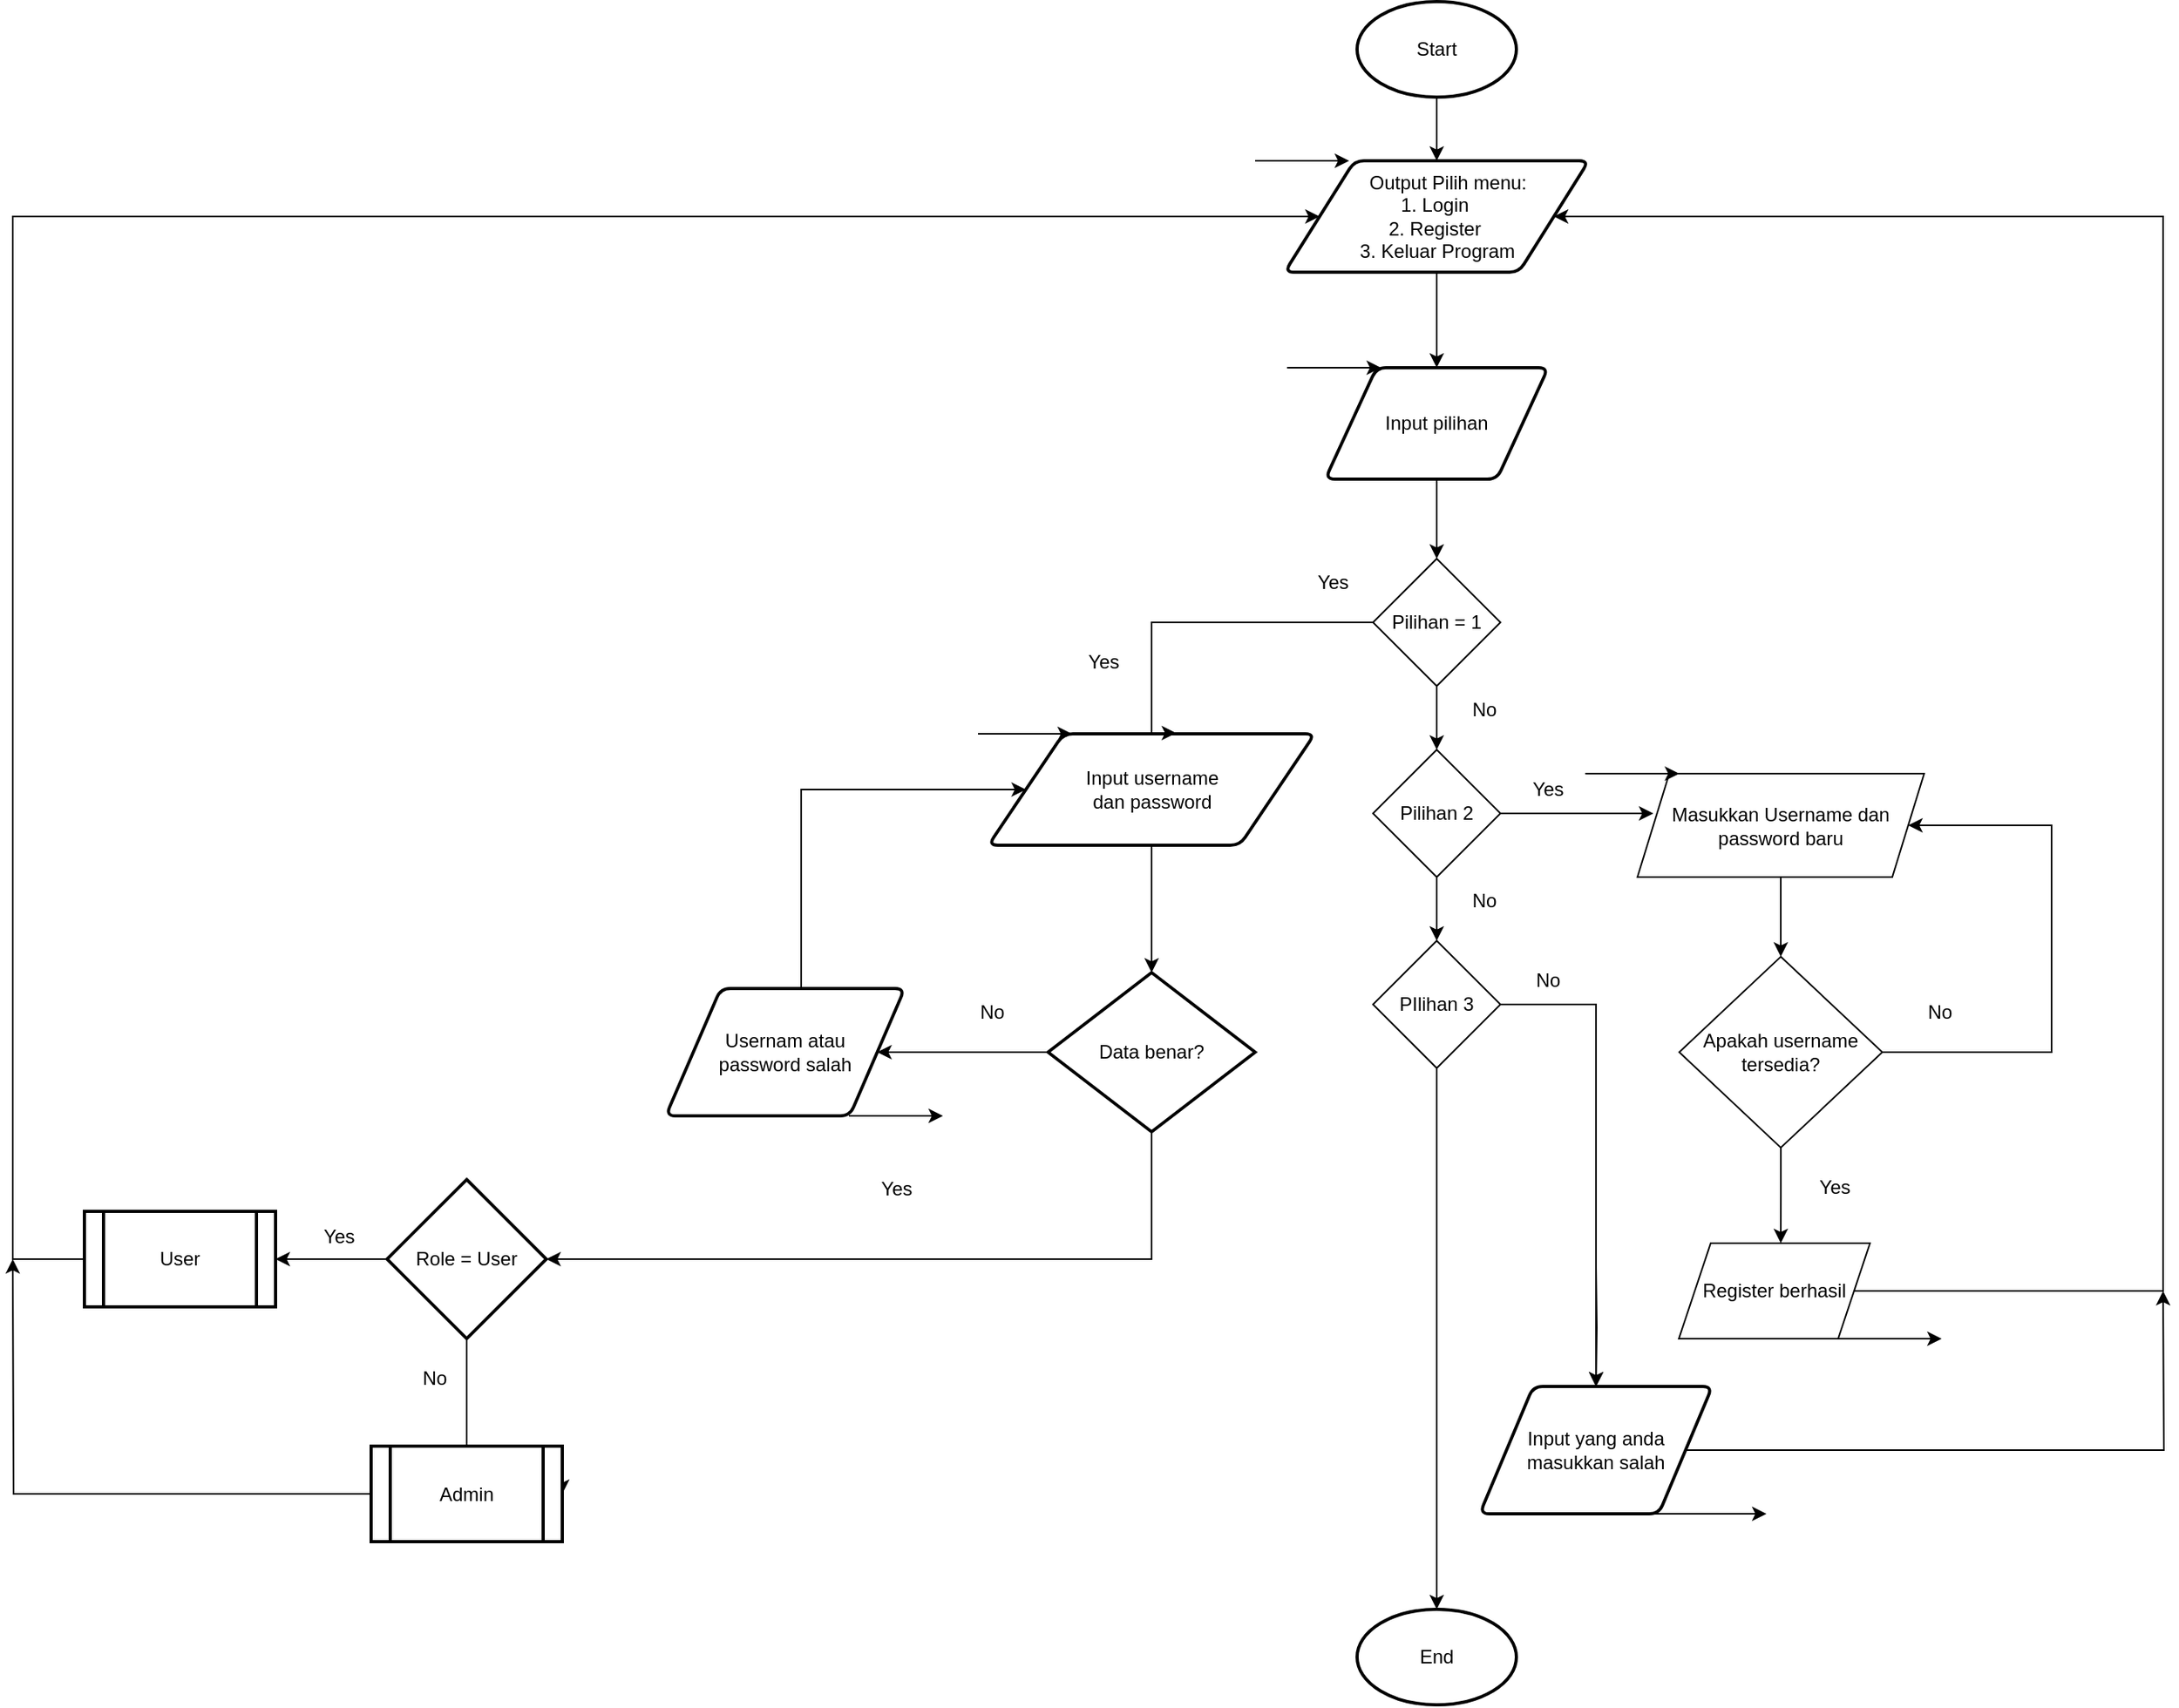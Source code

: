 <mxfile version="24.7.17" pages="3">
  <diagram name="Copy of Page-1" id="-rNZ6XW8HKzo-epFne2D">
    <mxGraphModel dx="2954" dy="983" grid="1" gridSize="10" guides="1" tooltips="1" connect="1" arrows="1" fold="1" page="1" pageScale="1" pageWidth="827" pageHeight="1169" math="0" shadow="0">
      <root>
        <mxCell id="93xJ39yC1CMWK6tbCzSl-0" />
        <mxCell id="93xJ39yC1CMWK6tbCzSl-1" parent="93xJ39yC1CMWK6tbCzSl-0" />
        <mxCell id="93xJ39yC1CMWK6tbCzSl-2" style="edgeStyle=orthogonalEdgeStyle;rounded=0;orthogonalLoop=1;jettySize=auto;html=1;entryX=0.5;entryY=0;entryDx=0;entryDy=0;" parent="93xJ39yC1CMWK6tbCzSl-1" source="93xJ39yC1CMWK6tbCzSl-3" target="93xJ39yC1CMWK6tbCzSl-5" edge="1">
          <mxGeometry relative="1" as="geometry" />
        </mxCell>
        <mxCell id="93xJ39yC1CMWK6tbCzSl-3" value="Start" style="strokeWidth=2;html=1;shape=mxgraph.flowchart.start_1;whiteSpace=wrap;" parent="93xJ39yC1CMWK6tbCzSl-1" vertex="1">
          <mxGeometry x="364" y="70" width="100" height="60" as="geometry" />
        </mxCell>
        <mxCell id="93xJ39yC1CMWK6tbCzSl-4" style="edgeStyle=orthogonalEdgeStyle;rounded=0;orthogonalLoop=1;jettySize=auto;html=1;entryX=0.5;entryY=0;entryDx=0;entryDy=0;" parent="93xJ39yC1CMWK6tbCzSl-1" source="93xJ39yC1CMWK6tbCzSl-5" target="93xJ39yC1CMWK6tbCzSl-7" edge="1">
          <mxGeometry relative="1" as="geometry">
            <Array as="points">
              <mxPoint x="414" y="280" />
              <mxPoint x="414" y="280" />
            </Array>
          </mxGeometry>
        </mxCell>
        <mxCell id="93xJ39yC1CMWK6tbCzSl-5" value="&lt;span data-lucid-content=&quot;{&amp;quot;t&amp;quot;:&amp;quot;Pilih menu: 1. Login 2. Register 3. Keluar Program&amp;quot;,&amp;quot;m&amp;quot;:[{&amp;quot;s&amp;quot;:0,&amp;quot;n&amp;quot;:&amp;quot;fsp&amp;quot;,&amp;quot;v&amp;quot;:&amp;quot;ss_presetShapeStyle1_textStyle&amp;quot;,&amp;quot;e&amp;quot;:50},{&amp;quot;s&amp;quot;:0,&amp;quot;n&amp;quot;:&amp;quot;s&amp;quot;,&amp;quot;v&amp;quot;:22.222,&amp;quot;e&amp;quot;:50}]}&quot; data-lucid-type=&quot;application/vnd.lucid.text&quot;&gt;&lt;font style=&quot;font-size: 12px;&quot;&gt;&amp;nbsp; &amp;nbsp; &amp;nbsp;Output Pilih menu: &lt;/font&gt;&lt;/span&gt;&lt;div&gt;&lt;span data-lucid-content=&quot;{&amp;quot;t&amp;quot;:&amp;quot;Pilih menu: 1. Login 2. Register 3. Keluar Program&amp;quot;,&amp;quot;m&amp;quot;:[{&amp;quot;s&amp;quot;:0,&amp;quot;n&amp;quot;:&amp;quot;fsp&amp;quot;,&amp;quot;v&amp;quot;:&amp;quot;ss_presetShapeStyle1_textStyle&amp;quot;,&amp;quot;e&amp;quot;:50},{&amp;quot;s&amp;quot;:0,&amp;quot;n&amp;quot;:&amp;quot;s&amp;quot;,&amp;quot;v&amp;quot;:22.222,&amp;quot;e&amp;quot;:50}]}&quot; data-lucid-type=&quot;application/vnd.lucid.text&quot;&gt;&lt;font style=&quot;font-size: 12px;&quot;&gt;1. Login &lt;/font&gt;&lt;/span&gt;&lt;/div&gt;&lt;div&gt;&lt;span data-lucid-content=&quot;{&amp;quot;t&amp;quot;:&amp;quot;Pilih menu: 1. Login 2. Register 3. Keluar Program&amp;quot;,&amp;quot;m&amp;quot;:[{&amp;quot;s&amp;quot;:0,&amp;quot;n&amp;quot;:&amp;quot;fsp&amp;quot;,&amp;quot;v&amp;quot;:&amp;quot;ss_presetShapeStyle1_textStyle&amp;quot;,&amp;quot;e&amp;quot;:50},{&amp;quot;s&amp;quot;:0,&amp;quot;n&amp;quot;:&amp;quot;s&amp;quot;,&amp;quot;v&amp;quot;:22.222,&amp;quot;e&amp;quot;:50}]}&quot; data-lucid-type=&quot;application/vnd.lucid.text&quot;&gt;&lt;font style=&quot;font-size: 12px;&quot;&gt;2. Register &lt;/font&gt;&lt;/span&gt;&lt;/div&gt;&lt;div&gt;&lt;span data-lucid-content=&quot;{&amp;quot;t&amp;quot;:&amp;quot;Pilih menu: 1. Login 2. Register 3. Keluar Program&amp;quot;,&amp;quot;m&amp;quot;:[{&amp;quot;s&amp;quot;:0,&amp;quot;n&amp;quot;:&amp;quot;fsp&amp;quot;,&amp;quot;v&amp;quot;:&amp;quot;ss_presetShapeStyle1_textStyle&amp;quot;,&amp;quot;e&amp;quot;:50},{&amp;quot;s&amp;quot;:0,&amp;quot;n&amp;quot;:&amp;quot;s&amp;quot;,&amp;quot;v&amp;quot;:22.222,&amp;quot;e&amp;quot;:50}]}&quot; data-lucid-type=&quot;application/vnd.lucid.text&quot;&gt;&lt;font style=&quot;font-size: 12px;&quot;&gt;3. Keluar Program&lt;/font&gt;&lt;/span&gt;&lt;/div&gt;" style="shape=parallelogram;html=1;strokeWidth=2;perimeter=parallelogramPerimeter;whiteSpace=wrap;rounded=1;arcSize=12;size=0.23;direction=east;" parent="93xJ39yC1CMWK6tbCzSl-1" vertex="1">
          <mxGeometry x="318.5" y="170" width="191" height="70" as="geometry" />
        </mxCell>
        <mxCell id="93xJ39yC1CMWK6tbCzSl-6" style="edgeStyle=orthogonalEdgeStyle;rounded=0;orthogonalLoop=1;jettySize=auto;html=1;entryX=0.5;entryY=0;entryDx=0;entryDy=0;" parent="93xJ39yC1CMWK6tbCzSl-1" source="93xJ39yC1CMWK6tbCzSl-7" target="93xJ39yC1CMWK6tbCzSl-11" edge="1">
          <mxGeometry relative="1" as="geometry" />
        </mxCell>
        <mxCell id="93xJ39yC1CMWK6tbCzSl-7" value="Input pilihan" style="shape=parallelogram;html=1;strokeWidth=2;perimeter=parallelogramPerimeter;whiteSpace=wrap;rounded=1;arcSize=12;size=0.23;" parent="93xJ39yC1CMWK6tbCzSl-1" vertex="1">
          <mxGeometry x="344" y="300" width="140" height="70" as="geometry" />
        </mxCell>
        <mxCell id="93xJ39yC1CMWK6tbCzSl-8" value="" style="endArrow=classic;html=1;rounded=0;entryX=0.25;entryY=0;entryDx=0;entryDy=0;" parent="93xJ39yC1CMWK6tbCzSl-1" target="93xJ39yC1CMWK6tbCzSl-7" edge="1">
          <mxGeometry width="50" height="50" relative="1" as="geometry">
            <mxPoint x="320" y="300" as="sourcePoint" />
            <mxPoint x="370" y="300" as="targetPoint" />
          </mxGeometry>
        </mxCell>
        <mxCell id="93xJ39yC1CMWK6tbCzSl-9" style="edgeStyle=orthogonalEdgeStyle;rounded=0;orthogonalLoop=1;jettySize=auto;html=1;entryX=0.5;entryY=0;entryDx=0;entryDy=0;" parent="93xJ39yC1CMWK6tbCzSl-1" source="93xJ39yC1CMWK6tbCzSl-11" target="93xJ39yC1CMWK6tbCzSl-14" edge="1">
          <mxGeometry relative="1" as="geometry" />
        </mxCell>
        <mxCell id="93xJ39yC1CMWK6tbCzSl-11" value="Pilihan = 1" style="rhombus;whiteSpace=wrap;html=1;" parent="93xJ39yC1CMWK6tbCzSl-1" vertex="1">
          <mxGeometry x="374" y="420" width="80" height="80" as="geometry" />
        </mxCell>
        <mxCell id="93xJ39yC1CMWK6tbCzSl-12" style="edgeStyle=orthogonalEdgeStyle;rounded=0;orthogonalLoop=1;jettySize=auto;html=1;entryX=0.5;entryY=0;entryDx=0;entryDy=0;" parent="93xJ39yC1CMWK6tbCzSl-1" source="93xJ39yC1CMWK6tbCzSl-14" target="93xJ39yC1CMWK6tbCzSl-16" edge="1">
          <mxGeometry relative="1" as="geometry" />
        </mxCell>
        <mxCell id="93xJ39yC1CMWK6tbCzSl-13" style="edgeStyle=orthogonalEdgeStyle;rounded=0;orthogonalLoop=1;jettySize=auto;html=1;" parent="93xJ39yC1CMWK6tbCzSl-1" source="93xJ39yC1CMWK6tbCzSl-14" edge="1">
          <mxGeometry relative="1" as="geometry">
            <mxPoint x="550" y="580" as="targetPoint" />
          </mxGeometry>
        </mxCell>
        <mxCell id="93xJ39yC1CMWK6tbCzSl-14" value="Pilihan 2" style="rhombus;whiteSpace=wrap;html=1;" parent="93xJ39yC1CMWK6tbCzSl-1" vertex="1">
          <mxGeometry x="374" y="540" width="80" height="80" as="geometry" />
        </mxCell>
        <mxCell id="omGhRnct6aSqDKP_3WV0-2" style="edgeStyle=orthogonalEdgeStyle;rounded=0;orthogonalLoop=1;jettySize=auto;html=1;entryX=0.5;entryY=0;entryDx=0;entryDy=0;" parent="93xJ39yC1CMWK6tbCzSl-1" source="93xJ39yC1CMWK6tbCzSl-16" target="93xJ39yC1CMWK6tbCzSl-33" edge="1">
          <mxGeometry relative="1" as="geometry">
            <Array as="points">
              <mxPoint x="514" y="700" />
            </Array>
          </mxGeometry>
        </mxCell>
        <mxCell id="93xJ39yC1CMWK6tbCzSl-16" value="PIlihan 3" style="rhombus;whiteSpace=wrap;html=1;" parent="93xJ39yC1CMWK6tbCzSl-1" vertex="1">
          <mxGeometry x="374" y="660" width="80" height="80" as="geometry" />
        </mxCell>
        <mxCell id="93xJ39yC1CMWK6tbCzSl-17" value="No" style="text;html=1;align=center;verticalAlign=middle;whiteSpace=wrap;rounded=0;" parent="93xJ39yC1CMWK6tbCzSl-1" vertex="1">
          <mxGeometry x="414" y="500" width="60" height="30" as="geometry" />
        </mxCell>
        <mxCell id="93xJ39yC1CMWK6tbCzSl-18" value="No" style="text;html=1;align=center;verticalAlign=middle;whiteSpace=wrap;rounded=0;" parent="93xJ39yC1CMWK6tbCzSl-1" vertex="1">
          <mxGeometry x="414" y="620" width="60" height="30" as="geometry" />
        </mxCell>
        <mxCell id="93xJ39yC1CMWK6tbCzSl-19" style="edgeStyle=orthogonalEdgeStyle;rounded=0;orthogonalLoop=1;jettySize=auto;html=1;entryX=0.5;entryY=0;entryDx=0;entryDy=0;" parent="93xJ39yC1CMWK6tbCzSl-1" source="93xJ39yC1CMWK6tbCzSl-20" target="93xJ39yC1CMWK6tbCzSl-23" edge="1">
          <mxGeometry relative="1" as="geometry" />
        </mxCell>
        <mxCell id="93xJ39yC1CMWK6tbCzSl-20" value="Masukkan Username dan password baru" style="shape=parallelogram;perimeter=parallelogramPerimeter;whiteSpace=wrap;html=1;fixedSize=1;" parent="93xJ39yC1CMWK6tbCzSl-1" vertex="1">
          <mxGeometry x="540" y="555" width="180" height="65" as="geometry" />
        </mxCell>
        <mxCell id="93xJ39yC1CMWK6tbCzSl-21" style="edgeStyle=orthogonalEdgeStyle;rounded=0;orthogonalLoop=1;jettySize=auto;html=1;entryX=1;entryY=0.5;entryDx=0;entryDy=0;" parent="93xJ39yC1CMWK6tbCzSl-1" source="93xJ39yC1CMWK6tbCzSl-23" target="93xJ39yC1CMWK6tbCzSl-20" edge="1">
          <mxGeometry relative="1" as="geometry">
            <mxPoint x="730" y="590" as="targetPoint" />
            <Array as="points">
              <mxPoint x="800" y="730" />
              <mxPoint x="800" y="588" />
            </Array>
          </mxGeometry>
        </mxCell>
        <mxCell id="93xJ39yC1CMWK6tbCzSl-22" style="edgeStyle=orthogonalEdgeStyle;rounded=0;orthogonalLoop=1;jettySize=auto;html=1;" parent="93xJ39yC1CMWK6tbCzSl-1" source="93xJ39yC1CMWK6tbCzSl-23" edge="1">
          <mxGeometry relative="1" as="geometry">
            <mxPoint x="630" y="850.0" as="targetPoint" />
          </mxGeometry>
        </mxCell>
        <mxCell id="93xJ39yC1CMWK6tbCzSl-23" value="Apakah username tersedia?" style="rhombus;whiteSpace=wrap;html=1;" parent="93xJ39yC1CMWK6tbCzSl-1" vertex="1">
          <mxGeometry x="566.25" y="670" width="127.5" height="120" as="geometry" />
        </mxCell>
        <mxCell id="93xJ39yC1CMWK6tbCzSl-24" value="No" style="text;html=1;align=center;verticalAlign=middle;whiteSpace=wrap;rounded=0;" parent="93xJ39yC1CMWK6tbCzSl-1" vertex="1">
          <mxGeometry x="700" y="690" width="60" height="30" as="geometry" />
        </mxCell>
        <mxCell id="93xJ39yC1CMWK6tbCzSl-25" value="Yes" style="text;html=1;align=center;verticalAlign=middle;whiteSpace=wrap;rounded=0;" parent="93xJ39yC1CMWK6tbCzSl-1" vertex="1">
          <mxGeometry x="633.75" y="800" width="60" height="30" as="geometry" />
        </mxCell>
        <mxCell id="93xJ39yC1CMWK6tbCzSl-26" value="" style="endArrow=classic;html=1;rounded=0;entryX=0.25;entryY=0;entryDx=0;entryDy=0;" parent="93xJ39yC1CMWK6tbCzSl-1" edge="1">
          <mxGeometry width="50" height="50" relative="1" as="geometry">
            <mxPoint x="507.25" y="555" as="sourcePoint" />
            <mxPoint x="566.25" y="555" as="targetPoint" />
          </mxGeometry>
        </mxCell>
        <mxCell id="93xJ39yC1CMWK6tbCzSl-27" style="edgeStyle=orthogonalEdgeStyle;rounded=0;orthogonalLoop=1;jettySize=auto;html=1;entryX=1;entryY=0.5;entryDx=0;entryDy=0;" parent="93xJ39yC1CMWK6tbCzSl-1" source="93xJ39yC1CMWK6tbCzSl-28" target="93xJ39yC1CMWK6tbCzSl-5" edge="1">
          <mxGeometry relative="1" as="geometry">
            <Array as="points">
              <mxPoint x="870" y="880" />
              <mxPoint x="870" y="205" />
            </Array>
          </mxGeometry>
        </mxCell>
        <mxCell id="93xJ39yC1CMWK6tbCzSl-28" value="Register berhasil" style="shape=parallelogram;perimeter=parallelogramPerimeter;whiteSpace=wrap;html=1;fixedSize=1;" parent="93xJ39yC1CMWK6tbCzSl-1" vertex="1">
          <mxGeometry x="566" y="850" width="120" height="60" as="geometry" />
        </mxCell>
        <mxCell id="93xJ39yC1CMWK6tbCzSl-29" style="edgeStyle=orthogonalEdgeStyle;rounded=0;orthogonalLoop=1;jettySize=auto;html=1;entryX=0.5;entryY=0;entryDx=0;entryDy=0;" parent="93xJ39yC1CMWK6tbCzSl-1" target="93xJ39yC1CMWK6tbCzSl-33" edge="1">
          <mxGeometry relative="1" as="geometry">
            <mxPoint x="514.0" y="865.0" as="sourcePoint" />
          </mxGeometry>
        </mxCell>
        <mxCell id="93xJ39yC1CMWK6tbCzSl-31" value="" style="endArrow=classic;html=1;rounded=0;entryX=0.25;entryY=0;entryDx=0;entryDy=0;exitX=0.75;exitY=1;exitDx=0;exitDy=0;" parent="93xJ39yC1CMWK6tbCzSl-1" edge="1">
          <mxGeometry width="50" height="50" relative="1" as="geometry">
            <mxPoint x="660" y="910" as="sourcePoint" />
            <mxPoint x="731" y="910" as="targetPoint" />
          </mxGeometry>
        </mxCell>
        <mxCell id="w0XZngQGr2yOngJSli1X-4" style="edgeStyle=orthogonalEdgeStyle;rounded=0;orthogonalLoop=1;jettySize=auto;html=1;" parent="93xJ39yC1CMWK6tbCzSl-1" source="93xJ39yC1CMWK6tbCzSl-33" edge="1">
          <mxGeometry relative="1" as="geometry">
            <mxPoint x="870" y="880" as="targetPoint" />
          </mxGeometry>
        </mxCell>
        <mxCell id="93xJ39yC1CMWK6tbCzSl-33" value="Input yang anda&lt;div&gt;masukkan salah&lt;/div&gt;" style="shape=parallelogram;html=1;strokeWidth=2;perimeter=parallelogramPerimeter;whiteSpace=wrap;rounded=1;arcSize=12;size=0.23;" parent="93xJ39yC1CMWK6tbCzSl-1" vertex="1">
          <mxGeometry x="441" y="940" width="146" height="80" as="geometry" />
        </mxCell>
        <mxCell id="93xJ39yC1CMWK6tbCzSl-34" value="Yes" style="text;html=1;align=center;verticalAlign=middle;whiteSpace=wrap;rounded=0;" parent="93xJ39yC1CMWK6tbCzSl-1" vertex="1">
          <mxGeometry x="318.5" y="420" width="60" height="30" as="geometry" />
        </mxCell>
        <mxCell id="93xJ39yC1CMWK6tbCzSl-35" value="Yes" style="text;html=1;align=center;verticalAlign=middle;whiteSpace=wrap;rounded=0;" parent="93xJ39yC1CMWK6tbCzSl-1" vertex="1">
          <mxGeometry x="454" y="550" width="60" height="30" as="geometry" />
        </mxCell>
        <mxCell id="93xJ39yC1CMWK6tbCzSl-37" value="Input username&lt;div&gt;dan password&lt;/div&gt;" style="shape=parallelogram;html=1;strokeWidth=2;perimeter=parallelogramPerimeter;whiteSpace=wrap;rounded=1;arcSize=12;size=0.23;" parent="93xJ39yC1CMWK6tbCzSl-1" vertex="1">
          <mxGeometry x="132.5" y="530" width="205" height="70" as="geometry" />
        </mxCell>
        <mxCell id="93xJ39yC1CMWK6tbCzSl-38" value="" style="endArrow=classic;html=1;rounded=0;entryX=0.25;entryY=0;entryDx=0;entryDy=0;" parent="93xJ39yC1CMWK6tbCzSl-1" edge="1">
          <mxGeometry width="50" height="50" relative="1" as="geometry">
            <mxPoint x="300" y="170" as="sourcePoint" />
            <mxPoint x="359" y="170" as="targetPoint" />
          </mxGeometry>
        </mxCell>
        <mxCell id="93xJ39yC1CMWK6tbCzSl-39" value="" style="endArrow=classic;html=1;rounded=0;entryX=0.25;entryY=0;entryDx=0;entryDy=0;" parent="93xJ39yC1CMWK6tbCzSl-1" edge="1">
          <mxGeometry width="50" height="50" relative="1" as="geometry">
            <mxPoint x="126" y="530" as="sourcePoint" />
            <mxPoint x="185" y="530" as="targetPoint" />
          </mxGeometry>
        </mxCell>
        <mxCell id="93xJ39yC1CMWK6tbCzSl-41" style="edgeStyle=orthogonalEdgeStyle;rounded=0;orthogonalLoop=1;jettySize=auto;html=1;entryX=1;entryY=0.5;entryDx=0;entryDy=0;" parent="93xJ39yC1CMWK6tbCzSl-1" source="93xJ39yC1CMWK6tbCzSl-42" target="93xJ39yC1CMWK6tbCzSl-45" edge="1">
          <mxGeometry relative="1" as="geometry" />
        </mxCell>
        <mxCell id="93xJ39yC1CMWK6tbCzSl-42" value="Data benar?" style="strokeWidth=2;html=1;shape=mxgraph.flowchart.decision;whiteSpace=wrap;" parent="93xJ39yC1CMWK6tbCzSl-1" vertex="1">
          <mxGeometry x="170" y="680" width="130" height="100" as="geometry" />
        </mxCell>
        <mxCell id="93xJ39yC1CMWK6tbCzSl-43" style="edgeStyle=orthogonalEdgeStyle;rounded=0;orthogonalLoop=1;jettySize=auto;html=1;entryX=0.5;entryY=0;entryDx=0;entryDy=0;entryPerimeter=0;" parent="93xJ39yC1CMWK6tbCzSl-1" source="93xJ39yC1CMWK6tbCzSl-37" target="93xJ39yC1CMWK6tbCzSl-42" edge="1">
          <mxGeometry relative="1" as="geometry" />
        </mxCell>
        <mxCell id="93xJ39yC1CMWK6tbCzSl-44" style="edgeStyle=orthogonalEdgeStyle;rounded=0;orthogonalLoop=1;jettySize=auto;html=1;entryX=0;entryY=0.5;entryDx=0;entryDy=0;" parent="93xJ39yC1CMWK6tbCzSl-1" source="93xJ39yC1CMWK6tbCzSl-45" target="93xJ39yC1CMWK6tbCzSl-37" edge="1">
          <mxGeometry relative="1" as="geometry">
            <Array as="points">
              <mxPoint x="15" y="565" />
            </Array>
          </mxGeometry>
        </mxCell>
        <mxCell id="93xJ39yC1CMWK6tbCzSl-45" value="Usernam atau&lt;div&gt;password salah&lt;/div&gt;" style="shape=parallelogram;html=1;strokeWidth=2;perimeter=parallelogramPerimeter;whiteSpace=wrap;rounded=1;arcSize=12;size=0.23;" parent="93xJ39yC1CMWK6tbCzSl-1" vertex="1">
          <mxGeometry x="-70" y="690" width="150" height="80" as="geometry" />
        </mxCell>
        <mxCell id="93xJ39yC1CMWK6tbCzSl-46" value="Yes" style="text;html=1;align=center;verticalAlign=middle;whiteSpace=wrap;rounded=0;" parent="93xJ39yC1CMWK6tbCzSl-1" vertex="1">
          <mxGeometry x="175" y="470" width="60" height="30" as="geometry" />
        </mxCell>
        <mxCell id="93xJ39yC1CMWK6tbCzSl-47" value="End" style="strokeWidth=2;html=1;shape=mxgraph.flowchart.start_1;whiteSpace=wrap;" parent="93xJ39yC1CMWK6tbCzSl-1" vertex="1">
          <mxGeometry x="364" y="1080" width="100" height="60" as="geometry" />
        </mxCell>
        <mxCell id="93xJ39yC1CMWK6tbCzSl-48" style="edgeStyle=orthogonalEdgeStyle;rounded=0;orthogonalLoop=1;jettySize=auto;html=1;entryX=0.5;entryY=0;entryDx=0;entryDy=0;entryPerimeter=0;" parent="93xJ39yC1CMWK6tbCzSl-1" source="93xJ39yC1CMWK6tbCzSl-16" target="93xJ39yC1CMWK6tbCzSl-47" edge="1">
          <mxGeometry relative="1" as="geometry" />
        </mxCell>
        <mxCell id="yX5ORJpuN7F1jQ4Kl9DN-6" value="" style="edgeStyle=orthogonalEdgeStyle;rounded=0;orthogonalLoop=1;jettySize=auto;html=1;" parent="93xJ39yC1CMWK6tbCzSl-1" source="93xJ39yC1CMWK6tbCzSl-51" target="yX5ORJpuN7F1jQ4Kl9DN-5" edge="1">
          <mxGeometry relative="1" as="geometry" />
        </mxCell>
        <mxCell id="vWBkdjodieEEA0B4oMuK-22" style="edgeStyle=orthogonalEdgeStyle;rounded=0;orthogonalLoop=1;jettySize=auto;html=1;entryX=1;entryY=0.5;entryDx=0;entryDy=0;" parent="93xJ39yC1CMWK6tbCzSl-1" source="93xJ39yC1CMWK6tbCzSl-51" target="yX5ORJpuN7F1jQ4Kl9DN-10" edge="1">
          <mxGeometry relative="1" as="geometry">
            <Array as="points">
              <mxPoint x="-195" y="991" />
            </Array>
          </mxGeometry>
        </mxCell>
        <mxCell id="93xJ39yC1CMWK6tbCzSl-51" value="Role = User" style="strokeWidth=2;html=1;shape=mxgraph.flowchart.decision;whiteSpace=wrap;" parent="93xJ39yC1CMWK6tbCzSl-1" vertex="1">
          <mxGeometry x="-245" y="810" width="100" height="100" as="geometry" />
        </mxCell>
        <mxCell id="93xJ39yC1CMWK6tbCzSl-52" value="Yes" style="text;html=1;align=center;verticalAlign=middle;whiteSpace=wrap;rounded=0;" parent="93xJ39yC1CMWK6tbCzSl-1" vertex="1">
          <mxGeometry x="45" y="801" width="60" height="30" as="geometry" />
        </mxCell>
        <mxCell id="93xJ39yC1CMWK6tbCzSl-53" value="Yes" style="text;html=1;align=center;verticalAlign=middle;whiteSpace=wrap;rounded=0;" parent="93xJ39yC1CMWK6tbCzSl-1" vertex="1">
          <mxGeometry x="-305" y="831" width="60" height="30" as="geometry" />
        </mxCell>
        <mxCell id="93xJ39yC1CMWK6tbCzSl-181" value="" style="endArrow=classic;html=1;rounded=0;entryX=0.25;entryY=0;entryDx=0;entryDy=0;" parent="93xJ39yC1CMWK6tbCzSl-1" edge="1">
          <mxGeometry width="50" height="50" relative="1" as="geometry">
            <mxPoint x="45" y="770" as="sourcePoint" />
            <mxPoint x="104" y="770" as="targetPoint" />
          </mxGeometry>
        </mxCell>
        <mxCell id="93xJ39yC1CMWK6tbCzSl-182" value="No" style="text;html=1;align=center;verticalAlign=middle;whiteSpace=wrap;rounded=0;" parent="93xJ39yC1CMWK6tbCzSl-1" vertex="1">
          <mxGeometry x="105" y="690" width="60" height="30" as="geometry" />
        </mxCell>
        <mxCell id="w0XZngQGr2yOngJSli1X-1" style="edgeStyle=orthogonalEdgeStyle;rounded=0;orthogonalLoop=1;jettySize=auto;html=1;entryX=0;entryY=0.5;entryDx=0;entryDy=0;" parent="93xJ39yC1CMWK6tbCzSl-1" source="yX5ORJpuN7F1jQ4Kl9DN-5" target="93xJ39yC1CMWK6tbCzSl-5" edge="1">
          <mxGeometry relative="1" as="geometry">
            <Array as="points">
              <mxPoint x="-480" y="860" />
              <mxPoint x="-480" y="205" />
            </Array>
          </mxGeometry>
        </mxCell>
        <mxCell id="yX5ORJpuN7F1jQ4Kl9DN-5" value="User" style="shape=process;whiteSpace=wrap;html=1;backgroundOutline=1;strokeWidth=2;" parent="93xJ39yC1CMWK6tbCzSl-1" vertex="1">
          <mxGeometry x="-435" y="830" width="120" height="60" as="geometry" />
        </mxCell>
        <mxCell id="yX5ORJpuN7F1jQ4Kl9DN-8" style="edgeStyle=orthogonalEdgeStyle;rounded=0;orthogonalLoop=1;jettySize=auto;html=1;entryX=0.575;entryY=-0.007;entryDx=0;entryDy=0;entryPerimeter=0;" parent="93xJ39yC1CMWK6tbCzSl-1" source="93xJ39yC1CMWK6tbCzSl-11" target="93xJ39yC1CMWK6tbCzSl-37" edge="1">
          <mxGeometry relative="1" as="geometry">
            <Array as="points">
              <mxPoint x="235" y="460" />
              <mxPoint x="235" y="530" />
            </Array>
          </mxGeometry>
        </mxCell>
        <mxCell id="w0XZngQGr2yOngJSli1X-2" style="edgeStyle=orthogonalEdgeStyle;rounded=0;orthogonalLoop=1;jettySize=auto;html=1;" parent="93xJ39yC1CMWK6tbCzSl-1" source="yX5ORJpuN7F1jQ4Kl9DN-10" edge="1">
          <mxGeometry relative="1" as="geometry">
            <mxPoint x="-480" y="860" as="targetPoint" />
          </mxGeometry>
        </mxCell>
        <mxCell id="yX5ORJpuN7F1jQ4Kl9DN-10" value="Admin" style="shape=process;whiteSpace=wrap;html=1;backgroundOutline=1;strokeWidth=2;" parent="93xJ39yC1CMWK6tbCzSl-1" vertex="1">
          <mxGeometry x="-255" y="977.5" width="120" height="60" as="geometry" />
        </mxCell>
        <mxCell id="omGhRnct6aSqDKP_3WV0-0" value="No" style="text;html=1;align=center;verticalAlign=middle;whiteSpace=wrap;rounded=0;" parent="93xJ39yC1CMWK6tbCzSl-1" vertex="1">
          <mxGeometry x="454" y="670" width="60" height="30" as="geometry" />
        </mxCell>
        <mxCell id="omGhRnct6aSqDKP_3WV0-1" value="" style="endArrow=classic;html=1;rounded=0;entryX=0.25;entryY=0;entryDx=0;entryDy=0;exitX=0.75;exitY=1;exitDx=0;exitDy=0;" parent="93xJ39yC1CMWK6tbCzSl-1" edge="1">
          <mxGeometry width="50" height="50" relative="1" as="geometry">
            <mxPoint x="550" y="1020" as="sourcePoint" />
            <mxPoint x="621" y="1020" as="targetPoint" />
          </mxGeometry>
        </mxCell>
        <mxCell id="omGhRnct6aSqDKP_3WV0-14" style="edgeStyle=orthogonalEdgeStyle;rounded=0;orthogonalLoop=1;jettySize=auto;html=1;entryX=1;entryY=0.5;entryDx=0;entryDy=0;entryPerimeter=0;" parent="93xJ39yC1CMWK6tbCzSl-1" source="93xJ39yC1CMWK6tbCzSl-42" target="93xJ39yC1CMWK6tbCzSl-51" edge="1">
          <mxGeometry relative="1" as="geometry">
            <Array as="points">
              <mxPoint x="235" y="860" />
            </Array>
          </mxGeometry>
        </mxCell>
        <mxCell id="w0XZngQGr2yOngJSli1X-3" value="No" style="text;html=1;align=center;verticalAlign=middle;whiteSpace=wrap;rounded=0;" parent="93xJ39yC1CMWK6tbCzSl-1" vertex="1">
          <mxGeometry x="-245" y="920" width="60" height="30" as="geometry" />
        </mxCell>
      </root>
    </mxGraphModel>
  </diagram>
  <diagram id="z_4kiEJ1OJiDUcUA6KkI" name="User">
    <mxGraphModel dx="6196" dy="586" grid="1" gridSize="10" guides="1" tooltips="1" connect="1" arrows="1" fold="1" page="1" pageScale="1" pageWidth="850" pageHeight="1100" math="0" shadow="0">
      <root>
        <mxCell id="0" />
        <mxCell id="1" parent="0" />
        <mxCell id="Fvnv7WWdoQebFk2EEBOi-1" style="edgeStyle=orthogonalEdgeStyle;rounded=0;orthogonalLoop=1;jettySize=auto;html=1;" parent="1" source="Fvnv7WWdoQebFk2EEBOi-2" edge="1">
          <mxGeometry relative="1" as="geometry">
            <mxPoint x="-1232.5" y="1569.43" as="targetPoint" />
          </mxGeometry>
        </mxCell>
        <mxCell id="Fvnv7WWdoQebFk2EEBOi-2" value="Output menu user:&lt;div&gt;1. Pesan tiket&lt;/div&gt;&lt;div&gt;2. Pesan makanan&lt;/div&gt;&lt;div&gt;3. Top up saldo&lt;/div&gt;&lt;div&gt;4. Cek saldo&lt;/div&gt;&lt;div&gt;5. Riwayat pembelian makanan&lt;/div&gt;&lt;div&gt;6. Riwayat pembelian Tiket&lt;/div&gt;&lt;div&gt;7. Forum Diskusi&lt;/div&gt;&lt;div&gt;8. Kembali ke menu sebelumnya&lt;/div&gt;&lt;div&gt;9. Keluar dari program&lt;/div&gt;" style="shape=parallelogram;html=1;strokeWidth=2;perimeter=parallelogramPerimeter;whiteSpace=wrap;rounded=1;arcSize=12;size=0.23;" parent="1" vertex="1">
          <mxGeometry x="-1466.25" y="1310" width="467.5" height="199.43" as="geometry" />
        </mxCell>
        <mxCell id="Fvnv7WWdoQebFk2EEBOi-3" value="Input pilihan" style="shape=parallelogram;html=1;strokeWidth=2;perimeter=parallelogramPerimeter;whiteSpace=wrap;rounded=1;arcSize=12;size=0.23;" parent="1" vertex="1">
          <mxGeometry x="-1312.5" y="1569.43" width="160" height="80" as="geometry" />
        </mxCell>
        <mxCell id="Fvnv7WWdoQebFk2EEBOi-4" value="" style="endArrow=classic;html=1;rounded=0;" parent="1" edge="1">
          <mxGeometry width="50" height="50" relative="1" as="geometry">
            <mxPoint x="-1332.5" y="1569.43" as="sourcePoint" />
            <mxPoint x="-1272.5" y="1569.43" as="targetPoint" />
          </mxGeometry>
        </mxCell>
        <mxCell id="Fvnv7WWdoQebFk2EEBOi-5" value="" style="endArrow=classic;html=1;rounded=0;" parent="1" edge="1">
          <mxGeometry width="50" height="50" relative="1" as="geometry">
            <mxPoint x="-1115" y="1509.86" as="sourcePoint" />
            <mxPoint x="-1035" y="1509.86" as="targetPoint" />
            <Array as="points">
              <mxPoint x="-1100" y="1509.43" />
            </Array>
          </mxGeometry>
        </mxCell>
        <mxCell id="oFiBGJyZ6c6ofF690dP2-60" style="edgeStyle=orthogonalEdgeStyle;rounded=0;orthogonalLoop=1;jettySize=auto;html=1;entryX=1;entryY=0.5;entryDx=0;entryDy=0;" parent="1" source="Fvnv7WWdoQebFk2EEBOi-7" target="Fvnv7WWdoQebFk2EEBOi-11" edge="1">
          <mxGeometry relative="1" as="geometry" />
        </mxCell>
        <mxCell id="oFiBGJyZ6c6ofF690dP2-64" style="edgeStyle=orthogonalEdgeStyle;rounded=0;orthogonalLoop=1;jettySize=auto;html=1;" parent="1" source="Fvnv7WWdoQebFk2EEBOi-7" target="oFiBGJyZ6c6ofF690dP2-63" edge="1">
          <mxGeometry relative="1" as="geometry" />
        </mxCell>
        <mxCell id="Fvnv7WWdoQebFk2EEBOi-7" value="Pilihan = 1" style="strokeWidth=2;html=1;shape=mxgraph.flowchart.decision;whiteSpace=wrap;" parent="1" vertex="1">
          <mxGeometry x="-1282.5" y="1709.43" width="100" height="100" as="geometry" />
        </mxCell>
        <mxCell id="Fvnv7WWdoQebFk2EEBOi-8" style="edgeStyle=orthogonalEdgeStyle;rounded=0;orthogonalLoop=1;jettySize=auto;html=1;entryX=0.5;entryY=0;entryDx=0;entryDy=0;entryPerimeter=0;" parent="1" source="Fvnv7WWdoQebFk2EEBOi-3" target="Fvnv7WWdoQebFk2EEBOi-7" edge="1">
          <mxGeometry relative="1" as="geometry" />
        </mxCell>
        <mxCell id="Fvnv7WWdoQebFk2EEBOi-9" value="Yes" style="text;html=1;align=center;verticalAlign=middle;whiteSpace=wrap;rounded=0;" parent="1" vertex="1">
          <mxGeometry x="-1342.5" y="1719.43" width="60" height="30" as="geometry" />
        </mxCell>
        <mxCell id="Fvnv7WWdoQebFk2EEBOi-10" style="edgeStyle=orthogonalEdgeStyle;rounded=0;orthogonalLoop=1;jettySize=auto;html=1;entryX=0.5;entryY=0;entryDx=0;entryDy=0;" parent="1" source="Fvnv7WWdoQebFk2EEBOi-11" target="Fvnv7WWdoQebFk2EEBOi-20" edge="1">
          <mxGeometry relative="1" as="geometry" />
        </mxCell>
        <mxCell id="Fvnv7WWdoQebFk2EEBOi-11" value="Output menu Teater dan film,&lt;div&gt;harga dan Kursi yang tersedia&lt;/div&gt;" style="shape=parallelogram;html=1;strokeWidth=2;perimeter=parallelogramPerimeter;whiteSpace=wrap;rounded=1;arcSize=12;size=0.23;" parent="1" vertex="1">
          <mxGeometry x="-1903.62" y="1714.43" width="258.25" height="90" as="geometry" />
        </mxCell>
        <mxCell id="Fvnv7WWdoQebFk2EEBOi-12" value="" style="endArrow=classic;html=1;rounded=0;" parent="1" edge="1">
          <mxGeometry width="50" height="50" relative="1" as="geometry">
            <mxPoint x="-1715.37" y="1804.43" as="sourcePoint" />
            <mxPoint x="-1645.37" y="1804.43" as="targetPoint" />
          </mxGeometry>
        </mxCell>
        <mxCell id="Fvnv7WWdoQebFk2EEBOi-13" value="Ouput list makanan serta&lt;div&gt;stok dan harganya&lt;/div&gt;" style="shape=parallelogram;html=1;strokeWidth=2;perimeter=parallelogramPerimeter;whiteSpace=wrap;rounded=1;arcSize=12;size=0.23;" parent="1" vertex="1">
          <mxGeometry x="-945" y="1945.22" width="200" height="89" as="geometry" />
        </mxCell>
        <mxCell id="Fvnv7WWdoQebFk2EEBOi-14" value="No" style="text;html=1;align=center;verticalAlign=middle;whiteSpace=wrap;rounded=0;" parent="1" vertex="1">
          <mxGeometry x="-1295" y="1870" width="60" height="30" as="geometry" />
        </mxCell>
        <mxCell id="Fvnv7WWdoQebFk2EEBOi-20" value="Input pilihan teater" style="shape=parallelogram;html=1;strokeWidth=2;perimeter=parallelogramPerimeter;whiteSpace=wrap;rounded=1;arcSize=12;size=0.23;" parent="1" vertex="1">
          <mxGeometry x="-1855" y="1891" width="160" height="80" as="geometry" />
        </mxCell>
        <mxCell id="Fvnv7WWdoQebFk2EEBOi-21" value="" style="endArrow=classic;html=1;rounded=0;" parent="1" edge="1">
          <mxGeometry width="50" height="50" relative="1" as="geometry">
            <mxPoint x="-1898" y="1891" as="sourcePoint" />
            <mxPoint x="-1818" y="1891" as="targetPoint" />
          </mxGeometry>
        </mxCell>
        <mxCell id="Fvnv7WWdoQebFk2EEBOi-27" style="edgeStyle=orthogonalEdgeStyle;rounded=0;orthogonalLoop=1;jettySize=auto;html=1;entryX=0.6;entryY=0.009;entryDx=0;entryDy=0;entryPerimeter=0;" parent="1" source="Fvnv7WWdoQebFk2EEBOi-13" edge="1">
          <mxGeometry relative="1" as="geometry">
            <mxPoint x="-845" y="2103.94" as="targetPoint" />
          </mxGeometry>
        </mxCell>
        <mxCell id="Fvnv7WWdoQebFk2EEBOi-35" value="Yes" style="text;html=1;align=center;verticalAlign=middle;whiteSpace=wrap;rounded=0;" parent="1" vertex="1">
          <mxGeometry x="-1065" y="1960" width="60" height="30" as="geometry" />
        </mxCell>
        <mxCell id="Fvnv7WWdoQebFk2EEBOi-43" style="edgeStyle=orthogonalEdgeStyle;rounded=0;orthogonalLoop=1;jettySize=auto;html=1;entryX=0.5;entryY=0;entryDx=0;entryDy=0;" parent="1" target="Fvnv7WWdoQebFk2EEBOi-2" edge="1">
          <mxGeometry relative="1" as="geometry">
            <mxPoint x="-1233.0" y="1280" as="sourcePoint" />
          </mxGeometry>
        </mxCell>
        <mxCell id="Fvnv7WWdoQebFk2EEBOi-42" value="Start" style="strokeWidth=2;html=1;shape=mxgraph.flowchart.start_1;whiteSpace=wrap;" parent="1" vertex="1">
          <mxGeometry x="-1282" y="1130" width="100" height="60" as="geometry" />
        </mxCell>
        <mxCell id="j1KQFGFjGN6c6-LriSEj-16" value="" style="edgeStyle=orthogonalEdgeStyle;rounded=0;orthogonalLoop=1;jettySize=auto;html=1;" parent="1" source="Fvnv7WWdoQebFk2EEBOi-44" target="j1KQFGFjGN6c6-LriSEj-15" edge="1">
          <mxGeometry relative="1" as="geometry" />
        </mxCell>
        <mxCell id="Fvnv7WWdoQebFk2EEBOi-44" value="Input pilihan jumlah&lt;div&gt;kursi yang ingin dibeli&lt;/div&gt;" style="shape=parallelogram;html=1;strokeWidth=2;perimeter=parallelogramPerimeter;whiteSpace=wrap;rounded=1;arcSize=12;size=0.23;" parent="1" vertex="1">
          <mxGeometry x="-1725" y="2151" width="197.62" height="80" as="geometry" />
        </mxCell>
        <mxCell id="Fvnv7WWdoQebFk2EEBOi-45" value="" style="endArrow=classic;html=1;rounded=0;" parent="1" edge="1">
          <mxGeometry width="50" height="50" relative="1" as="geometry">
            <mxPoint x="-1757" y="2151" as="sourcePoint" />
            <mxPoint x="-1677" y="2151" as="targetPoint" />
          </mxGeometry>
        </mxCell>
        <mxCell id="j1KQFGFjGN6c6-LriSEj-7" style="edgeStyle=orthogonalEdgeStyle;rounded=0;orthogonalLoop=1;jettySize=auto;html=1;entryX=1;entryY=0.5;entryDx=0;entryDy=0;" parent="1" source="j1KQFGFjGN6c6-LriSEj-1" target="j1KQFGFjGN6c6-LriSEj-6" edge="1">
          <mxGeometry relative="1" as="geometry" />
        </mxCell>
        <mxCell id="j1KQFGFjGN6c6-LriSEj-1" value="Input valid?" style="strokeWidth=2;html=1;shape=mxgraph.flowchart.decision;whiteSpace=wrap;" parent="1" vertex="1">
          <mxGeometry x="-1825" y="2051" width="100" height="100" as="geometry" />
        </mxCell>
        <mxCell id="j1KQFGFjGN6c6-LriSEj-2" style="edgeStyle=orthogonalEdgeStyle;rounded=0;orthogonalLoop=1;jettySize=auto;html=1;entryX=0.5;entryY=0;entryDx=0;entryDy=0;entryPerimeter=0;" parent="1" source="Fvnv7WWdoQebFk2EEBOi-20" target="j1KQFGFjGN6c6-LriSEj-1" edge="1">
          <mxGeometry relative="1" as="geometry" />
        </mxCell>
        <mxCell id="j1KQFGFjGN6c6-LriSEj-3" style="edgeStyle=orthogonalEdgeStyle;rounded=0;orthogonalLoop=1;jettySize=auto;html=1;entryX=0.585;entryY=-0.034;entryDx=0;entryDy=0;entryPerimeter=0;" parent="1" source="j1KQFGFjGN6c6-LriSEj-1" target="Fvnv7WWdoQebFk2EEBOi-44" edge="1">
          <mxGeometry relative="1" as="geometry">
            <Array as="points">
              <mxPoint x="-1609" y="2101" />
            </Array>
          </mxGeometry>
        </mxCell>
        <mxCell id="j1KQFGFjGN6c6-LriSEj-4" value="Yes" style="text;html=1;align=center;verticalAlign=middle;whiteSpace=wrap;rounded=0;" parent="1" vertex="1">
          <mxGeometry x="-1717" y="2061" width="60" height="30" as="geometry" />
        </mxCell>
        <mxCell id="j1KQFGFjGN6c6-LriSEj-9" style="edgeStyle=orthogonalEdgeStyle;rounded=0;orthogonalLoop=1;jettySize=auto;html=1;entryX=0;entryY=0.5;entryDx=0;entryDy=0;" parent="1" source="j1KQFGFjGN6c6-LriSEj-6" target="Fvnv7WWdoQebFk2EEBOi-20" edge="1">
          <mxGeometry relative="1" as="geometry">
            <Array as="points">
              <mxPoint x="-1967" y="1931" />
            </Array>
          </mxGeometry>
        </mxCell>
        <mxCell id="j1KQFGFjGN6c6-LriSEj-6" value="INput salah" style="shape=parallelogram;html=1;strokeWidth=2;perimeter=parallelogramPerimeter;whiteSpace=wrap;rounded=1;arcSize=12;size=0.23;" parent="1" vertex="1">
          <mxGeometry x="-2057" y="2061" width="150" height="80" as="geometry" />
        </mxCell>
        <mxCell id="j1KQFGFjGN6c6-LriSEj-10" value="" style="endArrow=classic;html=1;rounded=0;" parent="1" edge="1">
          <mxGeometry width="50" height="50" relative="1" as="geometry">
            <mxPoint x="-1947" y="2141" as="sourcePoint" />
            <mxPoint x="-1867" y="2141" as="targetPoint" />
          </mxGeometry>
        </mxCell>
        <mxCell id="j1KQFGFjGN6c6-LriSEj-11" value="No" style="text;html=1;align=center;verticalAlign=middle;whiteSpace=wrap;rounded=0;" parent="1" vertex="1">
          <mxGeometry x="-1882" y="2061" width="60" height="30" as="geometry" />
        </mxCell>
        <mxCell id="j1KQFGFjGN6c6-LriSEj-25" style="edgeStyle=orthogonalEdgeStyle;rounded=0;orthogonalLoop=1;jettySize=auto;html=1;entryX=0.5;entryY=0;entryDx=0;entryDy=0;" parent="1" source="j1KQFGFjGN6c6-LriSEj-15" target="j1KQFGFjGN6c6-LriSEj-24" edge="1">
          <mxGeometry relative="1" as="geometry" />
        </mxCell>
        <mxCell id="j1KQFGFjGN6c6-LriSEj-31" style="edgeStyle=orthogonalEdgeStyle;rounded=0;orthogonalLoop=1;jettySize=auto;html=1;" parent="1" source="j1KQFGFjGN6c6-LriSEj-15" target="j1KQFGFjGN6c6-LriSEj-28" edge="1">
          <mxGeometry relative="1" as="geometry" />
        </mxCell>
        <mxCell id="j1KQFGFjGN6c6-LriSEj-15" value="Input valid dan&lt;div&gt;saldo cukup&lt;/div&gt;" style="rhombus;whiteSpace=wrap;html=1;strokeWidth=2;rounded=1;arcSize=12;" parent="1" vertex="1">
          <mxGeometry x="-1685.5" y="2281" width="119.19" height="120" as="geometry" />
        </mxCell>
        <mxCell id="j1KQFGFjGN6c6-LriSEj-21" value="Yes" style="text;html=1;align=center;verticalAlign=middle;whiteSpace=wrap;rounded=0;" parent="1" vertex="1">
          <mxGeometry x="-764.6" y="2644.79" width="60" height="30" as="geometry" />
        </mxCell>
        <mxCell id="oFiBGJyZ6c6ofF690dP2-87" style="edgeStyle=orthogonalEdgeStyle;rounded=0;orthogonalLoop=1;jettySize=auto;html=1;entryX=0;entryY=0.75;entryDx=0;entryDy=0;" parent="1" source="j1KQFGFjGN6c6-LriSEj-24" target="Fvnv7WWdoQebFk2EEBOi-2" edge="1">
          <mxGeometry relative="1" as="geometry">
            <Array as="points">
              <mxPoint x="-2105" y="2531" />
              <mxPoint x="-2105" y="1453" />
            </Array>
          </mxGeometry>
        </mxCell>
        <mxCell id="j1KQFGFjGN6c6-LriSEj-24" value="Proses Pembelian" style="rounded=1;whiteSpace=wrap;html=1;absoluteArcSize=1;arcSize=16;strokeWidth=2;" parent="1" vertex="1">
          <mxGeometry x="-1680.78" y="2481" width="109.19" height="100" as="geometry" />
        </mxCell>
        <mxCell id="j1KQFGFjGN6c6-LriSEj-32" style="edgeStyle=orthogonalEdgeStyle;rounded=0;orthogonalLoop=1;jettySize=auto;html=1;entryX=1;entryY=0.5;entryDx=0;entryDy=0;" parent="1" source="j1KQFGFjGN6c6-LriSEj-28" target="Fvnv7WWdoQebFk2EEBOi-44" edge="1">
          <mxGeometry relative="1" as="geometry">
            <Array as="points">
              <mxPoint x="-1413" y="2191" />
            </Array>
          </mxGeometry>
        </mxCell>
        <mxCell id="j1KQFGFjGN6c6-LriSEj-28" value="INput salah" style="shape=parallelogram;html=1;strokeWidth=2;perimeter=parallelogramPerimeter;whiteSpace=wrap;rounded=1;arcSize=12;size=0.23;" parent="1" vertex="1">
          <mxGeometry x="-1488" y="2300.38" width="150" height="80" as="geometry" />
        </mxCell>
        <mxCell id="j1KQFGFjGN6c6-LriSEj-29" value="" style="endArrow=classic;html=1;rounded=0;" parent="1" edge="1">
          <mxGeometry width="50" height="50" relative="1" as="geometry">
            <mxPoint x="-1378" y="2380.38" as="sourcePoint" />
            <mxPoint x="-1298" y="2380.38" as="targetPoint" />
          </mxGeometry>
        </mxCell>
        <mxCell id="j1KQFGFjGN6c6-LriSEj-36" value="No" style="text;html=1;align=center;verticalAlign=middle;whiteSpace=wrap;rounded=0;" parent="1" vertex="1">
          <mxGeometry x="-1557" y="2311" width="60" height="30" as="geometry" />
        </mxCell>
        <mxCell id="j1KQFGFjGN6c6-LriSEj-37" value="" style="endArrow=classic;html=1;rounded=0;" parent="1" edge="1">
          <mxGeometry width="50" height="50" relative="1" as="geometry">
            <mxPoint x="-805.0" y="2032.89" as="sourcePoint" />
            <mxPoint x="-725.0" y="2032.89" as="targetPoint" />
          </mxGeometry>
        </mxCell>
        <mxCell id="j1KQFGFjGN6c6-LriSEj-44" style="edgeStyle=orthogonalEdgeStyle;rounded=0;orthogonalLoop=1;jettySize=auto;html=1;" parent="1" source="j1KQFGFjGN6c6-LriSEj-39" target="j1KQFGFjGN6c6-LriSEj-43" edge="1">
          <mxGeometry relative="1" as="geometry" />
        </mxCell>
        <mxCell id="j1KQFGFjGN6c6-LriSEj-39" value="Input pilihan makanan" style="shape=parallelogram;html=1;strokeWidth=2;perimeter=parallelogramPerimeter;whiteSpace=wrap;rounded=1;arcSize=12;size=0.23;" parent="1" vertex="1">
          <mxGeometry x="-942" y="2106.45" width="197" height="80" as="geometry" />
        </mxCell>
        <mxCell id="j1KQFGFjGN6c6-LriSEj-40" value="" style="endArrow=classic;html=1;rounded=0;" parent="1" edge="1">
          <mxGeometry width="50" height="50" relative="1" as="geometry">
            <mxPoint x="-975" y="2106.45" as="sourcePoint" />
            <mxPoint x="-895" y="2106.45" as="targetPoint" />
          </mxGeometry>
        </mxCell>
        <mxCell id="j1KQFGFjGN6c6-LriSEj-45" style="edgeStyle=orthogonalEdgeStyle;rounded=0;orthogonalLoop=1;jettySize=auto;html=1;" parent="1" source="j1KQFGFjGN6c6-LriSEj-43" edge="1">
          <mxGeometry relative="1" as="geometry">
            <mxPoint x="-965" y="2294.79" as="targetPoint" />
          </mxGeometry>
        </mxCell>
        <mxCell id="j1KQFGFjGN6c6-LriSEj-43" value="Input valid?" style="strokeWidth=2;html=1;shape=mxgraph.flowchart.decision;whiteSpace=wrap;" parent="1" vertex="1">
          <mxGeometry x="-894" y="2244.79" width="100" height="100" as="geometry" />
        </mxCell>
        <mxCell id="j1KQFGFjGN6c6-LriSEj-48" style="edgeStyle=orthogonalEdgeStyle;rounded=0;orthogonalLoop=1;jettySize=auto;html=1;entryX=0;entryY=0.5;entryDx=0;entryDy=0;" parent="1" source="j1KQFGFjGN6c6-LriSEj-46" target="j1KQFGFjGN6c6-LriSEj-39" edge="1">
          <mxGeometry relative="1" as="geometry">
            <Array as="points">
              <mxPoint x="-1005" y="2146.79" />
            </Array>
          </mxGeometry>
        </mxCell>
        <mxCell id="j1KQFGFjGN6c6-LriSEj-46" value="INput salah" style="shape=parallelogram;html=1;strokeWidth=2;perimeter=parallelogramPerimeter;whiteSpace=wrap;rounded=1;arcSize=12;size=0.23;" parent="1" vertex="1">
          <mxGeometry x="-1095" y="2254.12" width="150" height="80" as="geometry" />
        </mxCell>
        <mxCell id="j1KQFGFjGN6c6-LriSEj-47" value="" style="endArrow=classic;html=1;rounded=0;" parent="1" edge="1">
          <mxGeometry width="50" height="50" relative="1" as="geometry">
            <mxPoint x="-985" y="2334.12" as="sourcePoint" />
            <mxPoint x="-905" y="2334.12" as="targetPoint" />
          </mxGeometry>
        </mxCell>
        <mxCell id="j1KQFGFjGN6c6-LriSEj-49" value="No" style="text;html=1;align=center;verticalAlign=middle;whiteSpace=wrap;rounded=0;" parent="1" vertex="1">
          <mxGeometry x="-945" y="2264.79" width="60" height="30" as="geometry" />
        </mxCell>
        <mxCell id="j1KQFGFjGN6c6-LriSEj-54" style="edgeStyle=orthogonalEdgeStyle;rounded=0;orthogonalLoop=1;jettySize=auto;html=1;entryX=0.5;entryY=0;entryDx=0;entryDy=0;" parent="1" source="j1KQFGFjGN6c6-LriSEj-50" target="j1KQFGFjGN6c6-LriSEj-53" edge="1">
          <mxGeometry relative="1" as="geometry" />
        </mxCell>
        <mxCell id="j1KQFGFjGN6c6-LriSEj-50" value="Input jumlah makanan" style="shape=parallelogram;html=1;strokeWidth=2;perimeter=parallelogramPerimeter;whiteSpace=wrap;rounded=1;arcSize=12;size=0.23;" parent="1" vertex="1">
          <mxGeometry x="-803.5" y="2364.79" width="197" height="80" as="geometry" />
        </mxCell>
        <mxCell id="j1KQFGFjGN6c6-LriSEj-51" value="" style="endArrow=classic;html=1;rounded=0;" parent="1" edge="1">
          <mxGeometry width="50" height="50" relative="1" as="geometry">
            <mxPoint x="-836.5" y="2364.79" as="sourcePoint" />
            <mxPoint x="-756.5" y="2364.79" as="targetPoint" />
          </mxGeometry>
        </mxCell>
        <mxCell id="j1KQFGFjGN6c6-LriSEj-52" style="edgeStyle=orthogonalEdgeStyle;rounded=0;orthogonalLoop=1;jettySize=auto;html=1;entryX=0.576;entryY=0.003;entryDx=0;entryDy=0;entryPerimeter=0;" parent="1" source="j1KQFGFjGN6c6-LriSEj-43" target="j1KQFGFjGN6c6-LriSEj-50" edge="1">
          <mxGeometry relative="1" as="geometry">
            <Array as="points">
              <mxPoint x="-690" y="2294.79" />
            </Array>
          </mxGeometry>
        </mxCell>
        <mxCell id="j1KQFGFjGN6c6-LriSEj-55" style="edgeStyle=orthogonalEdgeStyle;rounded=0;orthogonalLoop=1;jettySize=auto;html=1;entryX=1;entryY=0.5;entryDx=0;entryDy=0;" parent="1" source="j1KQFGFjGN6c6-LriSEj-53" target="j1KQFGFjGN6c6-LriSEj-50" edge="1">
          <mxGeometry relative="1" as="geometry">
            <Array as="points">
              <mxPoint x="-515" y="2574.79" />
              <mxPoint x="-515" y="2404.79" />
            </Array>
          </mxGeometry>
        </mxCell>
        <mxCell id="j1KQFGFjGN6c6-LriSEj-60" style="edgeStyle=orthogonalEdgeStyle;rounded=0;orthogonalLoop=1;jettySize=auto;html=1;entryX=0.5;entryY=0;entryDx=0;entryDy=0;" parent="1" source="j1KQFGFjGN6c6-LriSEj-53" target="j1KQFGFjGN6c6-LriSEj-58" edge="1">
          <mxGeometry relative="1" as="geometry" />
        </mxCell>
        <mxCell id="j1KQFGFjGN6c6-LriSEj-53" value="Input valid dan&lt;div&gt;saldo cukup&lt;/div&gt;" style="rhombus;whiteSpace=wrap;html=1;strokeWidth=2;rounded=1;arcSize=12;" parent="1" vertex="1">
          <mxGeometry x="-764.6" y="2514.79" width="119.19" height="120" as="geometry" />
        </mxCell>
        <mxCell id="j1KQFGFjGN6c6-LriSEj-56" value="No" style="text;html=1;align=center;verticalAlign=middle;whiteSpace=wrap;rounded=0;" parent="1" vertex="1">
          <mxGeometry x="-635" y="2544.79" width="60" height="30" as="geometry" />
        </mxCell>
        <mxCell id="j1KQFGFjGN6c6-LriSEj-57" value="Yes" style="text;html=1;align=center;verticalAlign=middle;whiteSpace=wrap;rounded=0;" parent="1" vertex="1">
          <mxGeometry x="-785" y="2264.79" width="60" height="30" as="geometry" />
        </mxCell>
        <mxCell id="oFiBGJyZ6c6ofF690dP2-88" style="edgeStyle=orthogonalEdgeStyle;rounded=0;orthogonalLoop=1;jettySize=auto;html=1;entryX=1;entryY=1;entryDx=0;entryDy=0;" parent="1" target="Fvnv7WWdoQebFk2EEBOi-2" edge="1">
          <mxGeometry relative="1" as="geometry">
            <mxPoint x="-665.24" y="2744.8" as="sourcePoint" />
            <mxPoint x="-1100.999" y="1472.138" as="targetPoint" />
            <Array as="points">
              <mxPoint x="-460" y="2745" />
              <mxPoint x="-460" y="1472" />
            </Array>
          </mxGeometry>
        </mxCell>
        <mxCell id="j1KQFGFjGN6c6-LriSEj-58" value="Proses Pembelian" style="rounded=1;whiteSpace=wrap;html=1;absoluteArcSize=1;arcSize=16;strokeWidth=2;" parent="1" vertex="1">
          <mxGeometry x="-759.6" y="2694.79" width="109.19" height="100" as="geometry" />
        </mxCell>
        <mxCell id="oFiBGJyZ6c6ofF690dP2-68" style="edgeStyle=orthogonalEdgeStyle;rounded=0;orthogonalLoop=1;jettySize=auto;html=1;" parent="1" source="oFiBGJyZ6c6ofF690dP2-63" edge="1">
          <mxGeometry relative="1" as="geometry">
            <mxPoint x="-925" y="1991.66" as="targetPoint" />
          </mxGeometry>
        </mxCell>
        <mxCell id="oFiBGJyZ6c6ofF690dP2-63" value="Pilihan 2" style="strokeWidth=2;html=1;shape=mxgraph.flowchart.decision;whiteSpace=wrap;" parent="1" vertex="1">
          <mxGeometry x="-1283" y="1941.66" width="100" height="100" as="geometry" />
        </mxCell>
        <mxCell id="oFiBGJyZ6c6ofF690dP2-85" style="edgeStyle=orthogonalEdgeStyle;rounded=0;orthogonalLoop=1;jettySize=auto;html=1;" parent="1" source="oFiBGJyZ6c6ofF690dP2-71" edge="1">
          <mxGeometry relative="1" as="geometry">
            <mxPoint x="-1545" y="2710" as="targetPoint" />
          </mxGeometry>
        </mxCell>
        <mxCell id="oFiBGJyZ6c6ofF690dP2-71" value="Piilihan = 3" style="strokeWidth=2;html=1;shape=mxgraph.flowchart.decision;whiteSpace=wrap;" parent="1" vertex="1">
          <mxGeometry x="-1282.5" y="2660" width="100" height="100" as="geometry" />
        </mxCell>
        <mxCell id="oFiBGJyZ6c6ofF690dP2-72" style="edgeStyle=orthogonalEdgeStyle;rounded=0;orthogonalLoop=1;jettySize=auto;html=1;entryX=0.5;entryY=0;entryDx=0;entryDy=0;entryPerimeter=0;" parent="1" source="oFiBGJyZ6c6ofF690dP2-63" target="oFiBGJyZ6c6ofF690dP2-71" edge="1">
          <mxGeometry relative="1" as="geometry" />
        </mxCell>
        <mxCell id="oFiBGJyZ6c6ofF690dP2-73" style="edgeStyle=orthogonalEdgeStyle;rounded=0;orthogonalLoop=1;jettySize=auto;html=1;entryX=0.5;entryY=0;entryDx=0;entryDy=0;" parent="1" source="oFiBGJyZ6c6ofF690dP2-74" edge="1">
          <mxGeometry relative="1" as="geometry">
            <mxPoint x="-1615" y="2815.36" as="targetPoint" />
          </mxGeometry>
        </mxCell>
        <mxCell id="oFiBGJyZ6c6ofF690dP2-74" value="Input topup saldo" style="shape=parallelogram;html=1;strokeWidth=2;perimeter=parallelogramPerimeter;whiteSpace=wrap;rounded=1;arcSize=12;size=0.23;" parent="1" vertex="1">
          <mxGeometry x="-1699" y="2674.79" width="170" height="90" as="geometry" />
        </mxCell>
        <mxCell id="oFiBGJyZ6c6ofF690dP2-75" value="No" style="text;html=1;align=center;verticalAlign=middle;whiteSpace=wrap;rounded=0;" parent="1" vertex="1">
          <mxGeometry x="-1565" y="2845.36" width="39" height="10" as="geometry" />
        </mxCell>
        <mxCell id="oFiBGJyZ6c6ofF690dP2-76" value="Yes" style="text;html=1;align=center;verticalAlign=middle;whiteSpace=wrap;rounded=0;" parent="1" vertex="1">
          <mxGeometry x="-1665" y="2945.36" width="60" height="30" as="geometry" />
        </mxCell>
        <mxCell id="oFiBGJyZ6c6ofF690dP2-77" value="" style="endArrow=classic;html=1;rounded=0;" parent="1" edge="1">
          <mxGeometry width="50" height="50" relative="1" as="geometry">
            <mxPoint x="-1735" y="2675.79" as="sourcePoint" />
            <mxPoint x="-1660" y="2675.79" as="targetPoint" />
          </mxGeometry>
        </mxCell>
        <mxCell id="oFiBGJyZ6c6ofF690dP2-78" style="edgeStyle=orthogonalEdgeStyle;rounded=0;orthogonalLoop=1;jettySize=auto;html=1;" parent="1" source="oFiBGJyZ6c6ofF690dP2-80" edge="1">
          <mxGeometry relative="1" as="geometry">
            <mxPoint x="-1515" y="2867.02" as="targetPoint" />
          </mxGeometry>
        </mxCell>
        <mxCell id="oFiBGJyZ6c6ofF690dP2-79" value="" style="edgeStyle=orthogonalEdgeStyle;rounded=0;orthogonalLoop=1;jettySize=auto;html=1;" parent="1" source="oFiBGJyZ6c6ofF690dP2-80" edge="1">
          <mxGeometry relative="1" as="geometry">
            <mxPoint x="-1614" y="3017.02" as="targetPoint" />
          </mxGeometry>
        </mxCell>
        <mxCell id="oFiBGJyZ6c6ofF690dP2-80" value="Input valid?" style="strokeWidth=2;html=1;shape=mxgraph.flowchart.decision;whiteSpace=wrap;" parent="1" vertex="1">
          <mxGeometry x="-1664" y="2817.02" width="100" height="100" as="geometry" />
        </mxCell>
        <mxCell id="oFiBGJyZ6c6ofF690dP2-81" value="INput salah" style="shape=parallelogram;html=1;strokeWidth=2;perimeter=parallelogramPerimeter;whiteSpace=wrap;rounded=1;arcSize=12;size=0.23;" parent="1" vertex="1">
          <mxGeometry x="-1535" y="2837.02" width="150" height="80" as="geometry" />
        </mxCell>
        <mxCell id="oFiBGJyZ6c6ofF690dP2-82" value="" style="endArrow=classic;html=1;rounded=0;" parent="1" edge="1">
          <mxGeometry width="50" height="50" relative="1" as="geometry">
            <mxPoint x="-1435" y="2916.19" as="sourcePoint" />
            <mxPoint x="-1360" y="2916.19" as="targetPoint" />
          </mxGeometry>
        </mxCell>
        <mxCell id="oFiBGJyZ6c6ofF690dP2-83" style="edgeStyle=orthogonalEdgeStyle;rounded=0;orthogonalLoop=1;jettySize=auto;html=1;entryX=0.884;entryY=0.59;entryDx=0;entryDy=0;entryPerimeter=0;" parent="1" source="oFiBGJyZ6c6ofF690dP2-81" target="oFiBGJyZ6c6ofF690dP2-74" edge="1">
          <mxGeometry relative="1" as="geometry">
            <Array as="points">
              <mxPoint x="-1460" y="2728.36" />
            </Array>
          </mxGeometry>
        </mxCell>
        <mxCell id="oFiBGJyZ6c6ofF690dP2-86" value="Yes" style="text;html=1;align=center;verticalAlign=middle;whiteSpace=wrap;rounded=0;" parent="1" vertex="1">
          <mxGeometry x="-1680.78" y="2430" width="60" height="30" as="geometry" />
        </mxCell>
        <mxCell id="oFiBGJyZ6c6ofF690dP2-94" style="edgeStyle=orthogonalEdgeStyle;rounded=0;orthogonalLoop=1;jettySize=auto;html=1;entryX=0;entryY=0.5;entryDx=0;entryDy=0;" parent="1" source="oFiBGJyZ6c6ofF690dP2-90" target="oFiBGJyZ6c6ofF690dP2-92" edge="1">
          <mxGeometry relative="1" as="geometry" />
        </mxCell>
        <mxCell id="oFiBGJyZ6c6ofF690dP2-111" value="" style="edgeStyle=orthogonalEdgeStyle;rounded=0;orthogonalLoop=1;jettySize=auto;html=1;" parent="1" source="oFiBGJyZ6c6ofF690dP2-90" target="oFiBGJyZ6c6ofF690dP2-110" edge="1">
          <mxGeometry relative="1" as="geometry" />
        </mxCell>
        <mxCell id="oFiBGJyZ6c6ofF690dP2-90" value="Pilihan 4" style="strokeWidth=2;html=1;shape=mxgraph.flowchart.decision;whiteSpace=wrap;" parent="1" vertex="1">
          <mxGeometry x="-1282.5" y="2900" width="100" height="100" as="geometry" />
        </mxCell>
        <mxCell id="oFiBGJyZ6c6ofF690dP2-91" style="edgeStyle=orthogonalEdgeStyle;rounded=0;orthogonalLoop=1;jettySize=auto;html=1;entryX=0.5;entryY=0;entryDx=0;entryDy=0;entryPerimeter=0;" parent="1" source="oFiBGJyZ6c6ofF690dP2-71" target="oFiBGJyZ6c6ofF690dP2-90" edge="1">
          <mxGeometry relative="1" as="geometry" />
        </mxCell>
        <mxCell id="FqkvKthZqMeUif77Xngj-8" style="edgeStyle=orthogonalEdgeStyle;rounded=0;orthogonalLoop=1;jettySize=auto;html=1;" parent="1" edge="1">
          <mxGeometry relative="1" as="geometry">
            <mxPoint x="-460" y="2742" as="targetPoint" />
            <mxPoint x="-864.089" y="2942.091" as="sourcePoint" />
          </mxGeometry>
        </mxCell>
        <mxCell id="oFiBGJyZ6c6ofF690dP2-92" value="Saldo Pengguna" style="shape=parallelogram;html=1;strokeWidth=2;perimeter=parallelogramPerimeter;whiteSpace=wrap;rounded=1;arcSize=12;size=0.23;" parent="1" vertex="1">
          <mxGeometry x="-1014.5" y="2905" width="170" height="90" as="geometry" />
        </mxCell>
        <mxCell id="oFiBGJyZ6c6ofF690dP2-93" value="" style="endArrow=classic;html=1;rounded=0;" parent="1" edge="1">
          <mxGeometry width="50" height="50" relative="1" as="geometry">
            <mxPoint x="-904.5" y="2995" as="sourcePoint" />
            <mxPoint x="-829.5" y="2995" as="targetPoint" />
          </mxGeometry>
        </mxCell>
        <mxCell id="oFiBGJyZ6c6ofF690dP2-95" value="Yes" style="text;html=1;align=center;verticalAlign=middle;whiteSpace=wrap;rounded=0;" parent="1" vertex="1">
          <mxGeometry x="-1398" y="2680" width="60" height="30" as="geometry" />
        </mxCell>
        <mxCell id="oFiBGJyZ6c6ofF690dP2-97" value="No" style="text;html=1;align=center;verticalAlign=middle;whiteSpace=wrap;rounded=0;" parent="1" vertex="1">
          <mxGeometry x="-1282.5" y="2807.02" width="60" height="30" as="geometry" />
        </mxCell>
        <mxCell id="oFiBGJyZ6c6ofF690dP2-104" value="Yes" style="text;html=1;align=center;verticalAlign=middle;whiteSpace=wrap;rounded=0;" parent="1" vertex="1">
          <mxGeometry x="-1124.5" y="2907.02" width="60" height="30" as="geometry" />
        </mxCell>
        <mxCell id="FqkvKthZqMeUif77Xngj-2" style="edgeStyle=orthogonalEdgeStyle;rounded=0;orthogonalLoop=1;jettySize=auto;html=1;" parent="1" source="oFiBGJyZ6c6ofF690dP2-106" edge="1">
          <mxGeometry relative="1" as="geometry">
            <mxPoint x="-2103" y="3069" as="targetPoint" />
            <mxPoint x="-1529.95" y="3198" as="sourcePoint" />
            <Array as="points">
              <mxPoint x="-2103" y="3199" />
            </Array>
          </mxGeometry>
        </mxCell>
        <mxCell id="oFiBGJyZ6c6ofF690dP2-106" value="Riwayat pembelian&amp;nbsp;&lt;div&gt;makanan pengguna&lt;/div&gt;" style="shape=parallelogram;html=1;strokeWidth=2;perimeter=parallelogramPerimeter;whiteSpace=wrap;rounded=1;arcSize=12;size=0.23;" parent="1" vertex="1">
          <mxGeometry x="-1546.5" y="3164" width="170" height="90" as="geometry" />
        </mxCell>
        <mxCell id="oFiBGJyZ6c6ofF690dP2-107" value="" style="endArrow=classic;html=1;rounded=0;" parent="1" edge="1">
          <mxGeometry width="50" height="50" relative="1" as="geometry">
            <mxPoint x="-1448.5" y="3253" as="sourcePoint" />
            <mxPoint x="-1373.5" y="3253" as="targetPoint" />
          </mxGeometry>
        </mxCell>
        <mxCell id="FqkvKthZqMeUif77Xngj-9" style="edgeStyle=orthogonalEdgeStyle;rounded=0;orthogonalLoop=1;jettySize=auto;html=1;" parent="1" source="oFiBGJyZ6c6ofF690dP2-108" edge="1">
          <mxGeometry relative="1" as="geometry">
            <mxPoint x="-460" y="2940" as="targetPoint" />
          </mxGeometry>
        </mxCell>
        <mxCell id="oFiBGJyZ6c6ofF690dP2-108" value="Riwayat pembelian&amp;nbsp;&lt;div&gt;tiket pengguna&lt;/div&gt;" style="shape=parallelogram;html=1;strokeWidth=2;perimeter=parallelogramPerimeter;whiteSpace=wrap;rounded=1;arcSize=12;size=0.23;" parent="1" vertex="1">
          <mxGeometry x="-1107.25" y="3380" width="170" height="90" as="geometry" />
        </mxCell>
        <mxCell id="oFiBGJyZ6c6ofF690dP2-109" value="" style="endArrow=classic;html=1;rounded=0;" parent="1" edge="1">
          <mxGeometry width="50" height="50" relative="1" as="geometry">
            <mxPoint x="-998.75" y="3470" as="sourcePoint" />
            <mxPoint x="-923.75" y="3470" as="targetPoint" />
          </mxGeometry>
        </mxCell>
        <mxCell id="oFiBGJyZ6c6ofF690dP2-113" value="" style="edgeStyle=orthogonalEdgeStyle;rounded=0;orthogonalLoop=1;jettySize=auto;html=1;" parent="1" source="oFiBGJyZ6c6ofF690dP2-110" target="oFiBGJyZ6c6ofF690dP2-112" edge="1">
          <mxGeometry relative="1" as="geometry" />
        </mxCell>
        <mxCell id="oFiBGJyZ6c6ofF690dP2-114" style="edgeStyle=orthogonalEdgeStyle;rounded=0;orthogonalLoop=1;jettySize=auto;html=1;entryX=1;entryY=0.5;entryDx=0;entryDy=0;" parent="1" source="oFiBGJyZ6c6ofF690dP2-110" target="oFiBGJyZ6c6ofF690dP2-106" edge="1">
          <mxGeometry relative="1" as="geometry" />
        </mxCell>
        <mxCell id="oFiBGJyZ6c6ofF690dP2-110" value="Pilihan 5" style="strokeWidth=2;html=1;shape=mxgraph.flowchart.decision;whiteSpace=wrap;" parent="1" vertex="1">
          <mxGeometry x="-1282.5" y="3160" width="100" height="100" as="geometry" />
        </mxCell>
        <mxCell id="oFiBGJyZ6c6ofF690dP2-119" style="edgeStyle=orthogonalEdgeStyle;rounded=0;orthogonalLoop=1;jettySize=auto;html=1;entryX=0;entryY=0.5;entryDx=0;entryDy=0;" parent="1" source="oFiBGJyZ6c6ofF690dP2-112" target="oFiBGJyZ6c6ofF690dP2-108" edge="1">
          <mxGeometry relative="1" as="geometry" />
        </mxCell>
        <mxCell id="oFiBGJyZ6c6ofF690dP2-123" value="" style="edgeStyle=orthogonalEdgeStyle;rounded=0;orthogonalLoop=1;jettySize=auto;html=1;" parent="1" source="oFiBGJyZ6c6ofF690dP2-112" target="oFiBGJyZ6c6ofF690dP2-122" edge="1">
          <mxGeometry relative="1" as="geometry" />
        </mxCell>
        <mxCell id="oFiBGJyZ6c6ofF690dP2-112" value="Pilihan 6" style="strokeWidth=2;html=1;shape=mxgraph.flowchart.decision;whiteSpace=wrap;" parent="1" vertex="1">
          <mxGeometry x="-1283" y="3375" width="100" height="100" as="geometry" />
        </mxCell>
        <mxCell id="oFiBGJyZ6c6ofF690dP2-115" value="Yes" style="text;html=1;align=center;verticalAlign=middle;whiteSpace=wrap;rounded=0;" parent="1" vertex="1">
          <mxGeometry x="-1167.25" y="3400" width="60" height="30" as="geometry" />
        </mxCell>
        <mxCell id="oFiBGJyZ6c6ofF690dP2-116" value="Yes" style="text;html=1;align=center;verticalAlign=middle;whiteSpace=wrap;rounded=0;" parent="1" vertex="1">
          <mxGeometry x="-1355" y="3180" width="60" height="30" as="geometry" />
        </mxCell>
        <mxCell id="oFiBGJyZ6c6ofF690dP2-117" value="No" style="text;html=1;align=center;verticalAlign=middle;whiteSpace=wrap;rounded=0;" parent="1" vertex="1">
          <mxGeometry x="-1285" y="3047.02" width="60" height="30" as="geometry" />
        </mxCell>
        <mxCell id="oFiBGJyZ6c6ofF690dP2-148" style="edgeStyle=orthogonalEdgeStyle;rounded=0;orthogonalLoop=1;jettySize=auto;html=1;entryX=1;entryY=0.25;entryDx=0;entryDy=0;" parent="1" source="oFiBGJyZ6c6ofF690dP2-122" target="oFiBGJyZ6c6ofF690dP2-125" edge="1">
          <mxGeometry relative="1" as="geometry" />
        </mxCell>
        <mxCell id="oFiBGJyZ6c6ofF690dP2-154" value="" style="edgeStyle=orthogonalEdgeStyle;rounded=0;orthogonalLoop=1;jettySize=auto;html=1;" parent="1" source="oFiBGJyZ6c6ofF690dP2-122" target="oFiBGJyZ6c6ofF690dP2-153" edge="1">
          <mxGeometry relative="1" as="geometry" />
        </mxCell>
        <mxCell id="oFiBGJyZ6c6ofF690dP2-122" value="Pilihan 7" style="strokeWidth=2;html=1;shape=mxgraph.flowchart.decision;whiteSpace=wrap;" parent="1" vertex="1">
          <mxGeometry x="-1283" y="3555" width="100" height="100" as="geometry" />
        </mxCell>
        <mxCell id="oFiBGJyZ6c6ofF690dP2-124" style="edgeStyle=orthogonalEdgeStyle;rounded=0;orthogonalLoop=1;jettySize=auto;html=1;entryX=0.5;entryY=0;entryDx=0;entryDy=0;" parent="1" source="oFiBGJyZ6c6ofF690dP2-125" target="oFiBGJyZ6c6ofF690dP2-129" edge="1">
          <mxGeometry relative="1" as="geometry" />
        </mxCell>
        <mxCell id="oFiBGJyZ6c6ofF690dP2-125" value="Menu Diskusi:&lt;br&gt;1. LIhat Komentar&lt;div&gt;2. Tambah komentar&lt;/div&gt;&lt;div&gt;3. Keluar&lt;/div&gt;" style="shape=parallelogram;html=1;strokeWidth=2;perimeter=parallelogramPerimeter;whiteSpace=wrap;rounded=1;arcSize=12;size=0.23;" parent="1" vertex="1">
          <mxGeometry x="-1702.52" y="3580" width="170" height="90" as="geometry" />
        </mxCell>
        <mxCell id="oFiBGJyZ6c6ofF690dP2-126" value="" style="endArrow=classic;html=1;rounded=0;" parent="1" edge="1">
          <mxGeometry width="50" height="50" relative="1" as="geometry">
            <mxPoint x="-1598.02" y="3678.95" as="sourcePoint" />
            <mxPoint x="-1523.02" y="3678.95" as="targetPoint" />
          </mxGeometry>
        </mxCell>
        <mxCell id="oFiBGJyZ6c6ofF690dP2-127" style="edgeStyle=orthogonalEdgeStyle;rounded=0;orthogonalLoop=1;jettySize=auto;html=1;" parent="1" source="oFiBGJyZ6c6ofF690dP2-129" target="oFiBGJyZ6c6ofF690dP2-131" edge="1">
          <mxGeometry relative="1" as="geometry" />
        </mxCell>
        <mxCell id="oFiBGJyZ6c6ofF690dP2-128" value="" style="edgeStyle=orthogonalEdgeStyle;rounded=0;orthogonalLoop=1;jettySize=auto;html=1;" parent="1" source="oFiBGJyZ6c6ofF690dP2-129" target="oFiBGJyZ6c6ofF690dP2-137" edge="1">
          <mxGeometry relative="1" as="geometry" />
        </mxCell>
        <mxCell id="oFiBGJyZ6c6ofF690dP2-129" value="Pilihan 1" style="rhombus;whiteSpace=wrap;html=1;" parent="1" vertex="1">
          <mxGeometry x="-1657.52" y="3741.68" width="80" height="80" as="geometry" />
        </mxCell>
        <mxCell id="oFiBGJyZ6c6ofF690dP2-130" style="edgeStyle=orthogonalEdgeStyle;rounded=0;orthogonalLoop=1;jettySize=auto;html=1;entryX=0;entryY=0.5;entryDx=0;entryDy=0;" parent="1" source="oFiBGJyZ6c6ofF690dP2-131" target="oFiBGJyZ6c6ofF690dP2-125" edge="1">
          <mxGeometry relative="1" as="geometry">
            <Array as="points">
              <mxPoint x="-1793" y="3625" />
            </Array>
          </mxGeometry>
        </mxCell>
        <mxCell id="oFiBGJyZ6c6ofF690dP2-131" value="List diskusi" style="shape=parallelogram;html=1;strokeWidth=2;perimeter=parallelogramPerimeter;whiteSpace=wrap;rounded=1;arcSize=12;size=0.23;" parent="1" vertex="1">
          <mxGeometry x="-1882.02" y="3736.68" width="170" height="90" as="geometry" />
        </mxCell>
        <mxCell id="oFiBGJyZ6c6ofF690dP2-132" value="" style="endArrow=classic;html=1;rounded=0;" parent="1" edge="1">
          <mxGeometry width="50" height="50" relative="1" as="geometry">
            <mxPoint x="-1764.52" y="3826.68" as="sourcePoint" />
            <mxPoint x="-1689.52" y="3826.68" as="targetPoint" />
          </mxGeometry>
        </mxCell>
        <mxCell id="oFiBGJyZ6c6ofF690dP2-133" value="Yes" style="text;html=1;align=center;verticalAlign=middle;whiteSpace=wrap;rounded=0;" parent="1" vertex="1">
          <mxGeometry x="-1712.02" y="3751.68" width="60" height="30" as="geometry" />
        </mxCell>
        <mxCell id="oFiBGJyZ6c6ofF690dP2-134" value="No" style="text;html=1;align=center;verticalAlign=middle;whiteSpace=wrap;rounded=0;" parent="1" vertex="1">
          <mxGeometry x="-1652.02" y="3831.68" width="27.5" height="40" as="geometry" />
        </mxCell>
        <mxCell id="oFiBGJyZ6c6ofF690dP2-135" value="" style="edgeStyle=orthogonalEdgeStyle;rounded=0;orthogonalLoop=1;jettySize=auto;html=1;" parent="1" source="oFiBGJyZ6c6ofF690dP2-137" target="oFiBGJyZ6c6ofF690dP2-139" edge="1">
          <mxGeometry relative="1" as="geometry" />
        </mxCell>
        <mxCell id="oFiBGJyZ6c6ofF690dP2-136" value="" style="edgeStyle=orthogonalEdgeStyle;rounded=0;orthogonalLoop=1;jettySize=auto;html=1;" parent="1" source="oFiBGJyZ6c6ofF690dP2-137" target="oFiBGJyZ6c6ofF690dP2-142" edge="1">
          <mxGeometry relative="1" as="geometry" />
        </mxCell>
        <mxCell id="oFiBGJyZ6c6ofF690dP2-137" value="Pilihan 2" style="rhombus;whiteSpace=wrap;html=1;" parent="1" vertex="1">
          <mxGeometry x="-1657.52" y="3901.68" width="80" height="80" as="geometry" />
        </mxCell>
        <mxCell id="FqkvKthZqMeUif77Xngj-6" style="edgeStyle=orthogonalEdgeStyle;rounded=0;orthogonalLoop=1;jettySize=auto;html=1;" parent="1" edge="1">
          <mxGeometry relative="1" as="geometry">
            <mxPoint x="-1790" y="3624" as="targetPoint" />
            <mxPoint x="-1827.516" y="3945.667" as="sourcePoint" />
            <Array as="points">
              <mxPoint x="-1960" y="3946" />
              <mxPoint x="-1960" y="3624" />
            </Array>
          </mxGeometry>
        </mxCell>
        <mxCell id="oFiBGJyZ6c6ofF690dP2-139" value="Input komentar" style="shape=parallelogram;perimeter=parallelogramPerimeter;whiteSpace=wrap;html=1;fixedSize=1;" parent="1" vertex="1">
          <mxGeometry x="-1837.52" y="3911.68" width="120" height="60" as="geometry" />
        </mxCell>
        <mxCell id="oFiBGJyZ6c6ofF690dP2-140" value="" style="endArrow=classic;html=1;rounded=0;" parent="1" edge="1">
          <mxGeometry width="50" height="50" relative="1" as="geometry">
            <mxPoint x="-1882.02" y="3971.68" as="sourcePoint" />
            <mxPoint x="-1837.02" y="3971.68" as="targetPoint" />
          </mxGeometry>
        </mxCell>
        <mxCell id="oFiBGJyZ6c6ofF690dP2-141" value="" style="edgeStyle=orthogonalEdgeStyle;rounded=0;orthogonalLoop=1;jettySize=auto;html=1;" parent="1" source="oFiBGJyZ6c6ofF690dP2-142" target="oFiBGJyZ6c6ofF690dP2-146" edge="1">
          <mxGeometry relative="1" as="geometry" />
        </mxCell>
        <mxCell id="FqkvKthZqMeUif77Xngj-5" style="edgeStyle=orthogonalEdgeStyle;rounded=0;orthogonalLoop=1;jettySize=auto;html=1;" parent="1" edge="1">
          <mxGeometry relative="1" as="geometry">
            <mxPoint x="-1960" y="3940" as="targetPoint" />
            <mxPoint x="-1647.507" y="4101.667" as="sourcePoint" />
          </mxGeometry>
        </mxCell>
        <mxCell id="FqkvKthZqMeUif77Xngj-7" style="edgeStyle=orthogonalEdgeStyle;rounded=0;orthogonalLoop=1;jettySize=auto;html=1;exitX=0.5;exitY=1;exitDx=0;exitDy=0;" parent="1" source="oFiBGJyZ6c6ofF690dP2-142" edge="1">
          <mxGeometry relative="1" as="geometry">
            <mxPoint x="-2102" y="3199.091" as="targetPoint" />
            <mxPoint x="-1649.473" y="4103.727" as="sourcePoint" />
            <Array as="points">
              <mxPoint x="-1620" y="4142" />
              <mxPoint x="-1620" y="4200" />
              <mxPoint x="-2101" y="4200" />
              <mxPoint x="-2101" y="3199" />
            </Array>
          </mxGeometry>
        </mxCell>
        <mxCell id="oFiBGJyZ6c6ofF690dP2-142" value="Pilihan 3" style="rhombus;whiteSpace=wrap;html=1;" parent="1" vertex="1">
          <mxGeometry x="-1657.52" y="4061.68" width="80" height="80" as="geometry" />
        </mxCell>
        <mxCell id="oFiBGJyZ6c6ofF690dP2-143" value="No" style="text;html=1;align=center;verticalAlign=middle;whiteSpace=wrap;rounded=0;" parent="1" vertex="1">
          <mxGeometry x="-1651.27" y="4001.01" width="27.5" height="40" as="geometry" />
        </mxCell>
        <mxCell id="oFiBGJyZ6c6ofF690dP2-144" value="Yes" style="text;html=1;align=center;verticalAlign=middle;whiteSpace=wrap;rounded=0;" parent="1" vertex="1">
          <mxGeometry x="-1605" y="4150" width="60" height="30" as="geometry" />
        </mxCell>
        <mxCell id="oFiBGJyZ6c6ofF690dP2-145" style="edgeStyle=orthogonalEdgeStyle;rounded=0;orthogonalLoop=1;jettySize=auto;html=1;entryX=1;entryY=0.5;entryDx=0;entryDy=0;" parent="1" source="oFiBGJyZ6c6ofF690dP2-146" target="oFiBGJyZ6c6ofF690dP2-125" edge="1">
          <mxGeometry relative="1" as="geometry">
            <Array as="points">
              <mxPoint x="-1457.52" y="3634.68" />
            </Array>
          </mxGeometry>
        </mxCell>
        <mxCell id="oFiBGJyZ6c6ofF690dP2-146" value="Input tidak valid" style="shape=parallelogram;perimeter=parallelogramPerimeter;whiteSpace=wrap;html=1;fixedSize=1;" parent="1" vertex="1">
          <mxGeometry x="-1517.52" y="4071.68" width="120" height="60" as="geometry" />
        </mxCell>
        <mxCell id="oFiBGJyZ6c6ofF690dP2-147" value="" style="endArrow=classic;html=1;rounded=0;" parent="1" edge="1">
          <mxGeometry width="50" height="50" relative="1" as="geometry">
            <mxPoint x="-1442.52" y="4131.68" as="sourcePoint" />
            <mxPoint x="-1367.52" y="4131.68" as="targetPoint" />
          </mxGeometry>
        </mxCell>
        <mxCell id="FqkvKthZqMeUif77Xngj-1" style="edgeStyle=orthogonalEdgeStyle;rounded=0;orthogonalLoop=1;jettySize=auto;html=1;" parent="1" edge="1">
          <mxGeometry relative="1" as="geometry">
            <mxPoint x="-2104" y="2529" as="targetPoint" />
            <mxPoint x="-1672.0" y="3071.0" as="sourcePoint" />
          </mxGeometry>
        </mxCell>
        <mxCell id="oFiBGJyZ6c6ofF690dP2-151" value="Proses Topup" style="rounded=1;whiteSpace=wrap;html=1;absoluteArcSize=1;arcSize=14;strokeWidth=2;" parent="1" vertex="1">
          <mxGeometry x="-1668" y="3012" width="100" height="100" as="geometry" />
        </mxCell>
        <mxCell id="oFiBGJyZ6c6ofF690dP2-156" value="" style="edgeStyle=orthogonalEdgeStyle;rounded=0;orthogonalLoop=1;jettySize=auto;html=1;" parent="1" source="oFiBGJyZ6c6ofF690dP2-153" target="oFiBGJyZ6c6ofF690dP2-155" edge="1">
          <mxGeometry relative="1" as="geometry" />
        </mxCell>
        <mxCell id="oFiBGJyZ6c6ofF690dP2-153" value="Pilihan 8" style="strokeWidth=2;html=1;shape=mxgraph.flowchart.decision;whiteSpace=wrap;" parent="1" vertex="1">
          <mxGeometry x="-1283" y="3735" width="100" height="100" as="geometry" />
        </mxCell>
        <mxCell id="oFiBGJyZ6c6ofF690dP2-168" style="edgeStyle=orthogonalEdgeStyle;rounded=0;orthogonalLoop=1;jettySize=auto;html=1;entryX=0;entryY=0.5;entryDx=0;entryDy=0;" parent="1" source="oFiBGJyZ6c6ofF690dP2-155" target="oFiBGJyZ6c6ofF690dP2-167" edge="1">
          <mxGeometry relative="1" as="geometry" />
        </mxCell>
        <mxCell id="oFiBGJyZ6c6ofF690dP2-155" value="Pilihan 9" style="strokeWidth=2;html=1;shape=mxgraph.flowchart.decision;whiteSpace=wrap;" parent="1" vertex="1">
          <mxGeometry x="-1283" y="3915" width="100" height="100" as="geometry" />
        </mxCell>
        <mxCell id="oFiBGJyZ6c6ofF690dP2-157" value="No" style="text;html=1;align=center;verticalAlign=middle;whiteSpace=wrap;rounded=0;" parent="1" vertex="1">
          <mxGeometry x="-1282.5" y="3290" width="60" height="30" as="geometry" />
        </mxCell>
        <mxCell id="oFiBGJyZ6c6ofF690dP2-159" value="No" style="text;html=1;align=center;verticalAlign=middle;whiteSpace=wrap;rounded=0;" parent="1" vertex="1">
          <mxGeometry x="-1282.5" y="3490" width="60" height="30" as="geometry" />
        </mxCell>
        <mxCell id="oFiBGJyZ6c6ofF690dP2-160" value="No" style="text;html=1;align=center;verticalAlign=middle;whiteSpace=wrap;rounded=0;" parent="1" vertex="1">
          <mxGeometry x="-1283" y="3680" width="60" height="30" as="geometry" />
        </mxCell>
        <mxCell id="oFiBGJyZ6c6ofF690dP2-161" value="No" style="text;html=1;align=center;verticalAlign=middle;whiteSpace=wrap;rounded=0;" parent="1" vertex="1">
          <mxGeometry x="-1283" y="3860" width="60" height="30" as="geometry" />
        </mxCell>
        <mxCell id="oFiBGJyZ6c6ofF690dP2-162" value="End" style="strokeWidth=2;html=1;shape=mxgraph.flowchart.start_1;whiteSpace=wrap;" parent="1" vertex="1">
          <mxGeometry x="-1282" y="4082" width="100" height="60" as="geometry" />
        </mxCell>
        <mxCell id="oFiBGJyZ6c6ofF690dP2-163" style="edgeStyle=orthogonalEdgeStyle;rounded=0;orthogonalLoop=1;jettySize=auto;html=1;entryX=0.5;entryY=0;entryDx=0;entryDy=0;entryPerimeter=0;" parent="1" source="oFiBGJyZ6c6ofF690dP2-155" target="oFiBGJyZ6c6ofF690dP2-162" edge="1">
          <mxGeometry relative="1" as="geometry" />
        </mxCell>
        <mxCell id="oFiBGJyZ6c6ofF690dP2-164" value="No" style="text;html=1;align=center;verticalAlign=middle;whiteSpace=wrap;rounded=0;" parent="1" vertex="1">
          <mxGeometry x="-1182" y="3920" width="60" height="30" as="geometry" />
        </mxCell>
        <mxCell id="FqkvKthZqMeUif77Xngj-10" style="edgeStyle=orthogonalEdgeStyle;rounded=0;orthogonalLoop=1;jettySize=auto;html=1;" parent="1" source="oFiBGJyZ6c6ofF690dP2-167" edge="1">
          <mxGeometry relative="1" as="geometry">
            <mxPoint x="-460" y="3420" as="targetPoint" />
          </mxGeometry>
        </mxCell>
        <mxCell id="oFiBGJyZ6c6ofF690dP2-167" value="Input salah" style="shape=parallelogram;html=1;strokeWidth=2;perimeter=parallelogramPerimeter;whiteSpace=wrap;rounded=1;arcSize=12;size=0.23;" parent="1" vertex="1">
          <mxGeometry x="-1115" y="3929.5" width="120" height="71.01" as="geometry" />
        </mxCell>
        <mxCell id="oFiBGJyZ6c6ofF690dP2-169" value="" style="endArrow=classic;html=1;rounded=0;" parent="1" edge="1">
          <mxGeometry width="50" height="50" relative="1" as="geometry">
            <mxPoint x="-1025" y="4000" as="sourcePoint" />
            <mxPoint x="-975" y="4000" as="targetPoint" />
          </mxGeometry>
        </mxCell>
        <mxCell id="Lqbr-gC57fph_1RfpWUk-1" style="edgeStyle=orthogonalEdgeStyle;rounded=0;orthogonalLoop=1;jettySize=auto;html=1;entryX=0;entryY=0.5;entryDx=0;entryDy=0;entryPerimeter=0;" parent="1" source="oFiBGJyZ6c6ofF690dP2-153" target="oFiBGJyZ6c6ofF690dP2-162" edge="1">
          <mxGeometry relative="1" as="geometry">
            <Array as="points">
              <mxPoint x="-1345" y="3785" />
              <mxPoint x="-1345" y="4112" />
            </Array>
          </mxGeometry>
        </mxCell>
        <mxCell id="Lqbr-gC57fph_1RfpWUk-2" value="Yes" style="text;html=1;align=center;verticalAlign=middle;whiteSpace=wrap;rounded=0;" parent="1" vertex="1">
          <mxGeometry x="-1285" y="4031.68" width="60" height="30" as="geometry" />
        </mxCell>
        <mxCell id="Lqbr-gC57fph_1RfpWUk-3" value="Yes" style="text;html=1;align=center;verticalAlign=middle;whiteSpace=wrap;rounded=0;" parent="1" vertex="1">
          <mxGeometry x="-1338" y="3751.68" width="60" height="30" as="geometry" />
        </mxCell>
        <mxCell id="FqkvKthZqMeUif77Xngj-4" value="No" style="text;html=1;align=center;verticalAlign=middle;whiteSpace=wrap;rounded=0;" parent="1" vertex="1">
          <mxGeometry x="-1685.02" y="4050" width="27.5" height="40" as="geometry" />
        </mxCell>
        <mxCell id="BMqU0dEM6oUBm330kqeX-1" value="" style="edgeStyle=orthogonalEdgeStyle;rounded=0;orthogonalLoop=1;jettySize=auto;html=1;entryX=0.5;entryY=0;entryDx=0;entryDy=0;" parent="1" source="Fvnv7WWdoQebFk2EEBOi-42" edge="1">
          <mxGeometry relative="1" as="geometry">
            <mxPoint x="-1232" y="1190" as="sourcePoint" />
            <mxPoint x="-1233.0" y="1220" as="targetPoint" />
          </mxGeometry>
        </mxCell>
        <mxCell id="rFFegifELFrhbgqTScIl-1" value="" style="verticalLabelPosition=bottom;verticalAlign=top;html=1;shape=offPageConnector;rounded=0;size=0.667;" vertex="1" parent="1">
          <mxGeometry x="-1262" y="1220" width="60" height="60" as="geometry" />
        </mxCell>
        <mxCell id="rFFegifELFrhbgqTScIl-2" value="User" style="text;html=1;align=center;verticalAlign=middle;resizable=0;points=[];autosize=1;strokeColor=none;fillColor=none;" vertex="1" parent="1">
          <mxGeometry x="-1258" y="1230" width="50" height="30" as="geometry" />
        </mxCell>
      </root>
    </mxGraphModel>
  </diagram>
  <diagram id="giqdb-bed6_4f1SLJIA6" name="Admin">
    <mxGraphModel dx="4536" dy="2411" grid="1" gridSize="10" guides="1" tooltips="1" connect="1" arrows="1" fold="1" page="1" pageScale="1" pageWidth="850" pageHeight="1100" math="0" shadow="0">
      <root>
        <mxCell id="0" />
        <mxCell id="1" parent="0" />
        <mxCell id="kXY3g-Gn9Cf7OGzGv-8j-4" value="" style="edgeStyle=orthogonalEdgeStyle;rounded=0;orthogonalLoop=1;jettySize=auto;html=1;" parent="1" source="kXY3g-Gn9Cf7OGzGv-8j-1" target="kXY3g-Gn9Cf7OGzGv-8j-3" edge="1">
          <mxGeometry relative="1" as="geometry" />
        </mxCell>
        <mxCell id="kXY3g-Gn9Cf7OGzGv-8j-1" value="Menu awal admin:&lt;br&gt;1. Lihat data&lt;div&gt;2. Tambah data&lt;/div&gt;&lt;div&gt;3. Edit data&lt;/div&gt;&lt;div&gt;4. Menghapus data&lt;/div&gt;&lt;div&gt;5, Kembali ke menu sebelumnya&lt;/div&gt;&lt;div&gt;6. Keluar dari program&lt;/div&gt;" style="shape=parallelogram;perimeter=parallelogramPerimeter;whiteSpace=wrap;html=1;fixedSize=1;" parent="1" vertex="1">
          <mxGeometry x="273" y="160" width="325" height="110" as="geometry" />
        </mxCell>
        <mxCell id="kXY3g-Gn9Cf7OGzGv-8j-2" value="" style="edgeStyle=none;orthogonalLoop=1;jettySize=auto;html=1;rounded=0;" parent="1" edge="1">
          <mxGeometry width="100" relative="1" as="geometry">
            <mxPoint x="580" y="270" as="sourcePoint" />
            <mxPoint x="630" y="270" as="targetPoint" />
            <Array as="points" />
          </mxGeometry>
        </mxCell>
        <mxCell id="ilMpOUMYvi7HJk8laMPI-2" value="" style="edgeStyle=orthogonalEdgeStyle;rounded=0;orthogonalLoop=1;jettySize=auto;html=1;" parent="1" source="kXY3g-Gn9Cf7OGzGv-8j-3" target="ilMpOUMYvi7HJk8laMPI-1" edge="1">
          <mxGeometry relative="1" as="geometry" />
        </mxCell>
        <mxCell id="kXY3g-Gn9Cf7OGzGv-8j-3" value="Input pilihan" style="shape=parallelogram;perimeter=parallelogramPerimeter;whiteSpace=wrap;html=1;fixedSize=1;" parent="1" vertex="1">
          <mxGeometry x="375.5" y="375" width="120" height="60" as="geometry" />
        </mxCell>
        <mxCell id="kXY3g-Gn9Cf7OGzGv-8j-5" value="" style="edgeStyle=none;orthogonalLoop=1;jettySize=auto;html=1;rounded=0;" parent="1" edge="1">
          <mxGeometry width="100" relative="1" as="geometry">
            <mxPoint x="690" y="732.5" as="sourcePoint" />
            <mxPoint x="740" y="732.5" as="targetPoint" />
            <Array as="points" />
          </mxGeometry>
        </mxCell>
        <mxCell id="ilMpOUMYvi7HJk8laMPI-5" value="" style="edgeStyle=orthogonalEdgeStyle;rounded=0;orthogonalLoop=1;jettySize=auto;html=1;" parent="1" source="ilMpOUMYvi7HJk8laMPI-1" target="ilMpOUMYvi7HJk8laMPI-4" edge="1">
          <mxGeometry relative="1" as="geometry" />
        </mxCell>
        <mxCell id="ilMpOUMYvi7HJk8laMPI-50" value="" style="edgeStyle=orthogonalEdgeStyle;rounded=0;orthogonalLoop=1;jettySize=auto;html=1;" parent="1" source="ilMpOUMYvi7HJk8laMPI-1" target="ilMpOUMYvi7HJk8laMPI-49" edge="1">
          <mxGeometry relative="1" as="geometry" />
        </mxCell>
        <mxCell id="ilMpOUMYvi7HJk8laMPI-1" value="Pilihan 1" style="rhombus;whiteSpace=wrap;html=1;" parent="1" vertex="1">
          <mxGeometry x="395.5" y="505" width="80" height="80" as="geometry" />
        </mxCell>
        <mxCell id="vWIHUecDhV7wTX8Uf-YL-10" style="edgeStyle=orthogonalEdgeStyle;rounded=0;orthogonalLoop=1;jettySize=auto;html=1;entryX=1;entryY=0.5;entryDx=0;entryDy=0;" parent="1" source="ilMpOUMYvi7HJk8laMPI-4" target="ilMpOUMYvi7HJk8laMPI-64" edge="1">
          <mxGeometry relative="1" as="geometry">
            <Array as="points">
              <mxPoint x="-210" y="535" />
              <mxPoint x="-210" y="535" />
            </Array>
          </mxGeometry>
        </mxCell>
        <mxCell id="ilMpOUMYvi7HJk8laMPI-4" value="Menu lihat data:&lt;div&gt;1. Teater&lt;/div&gt;&lt;div&gt;2. Film&lt;/div&gt;&lt;div&gt;3. FnB&lt;/div&gt;&lt;div&gt;4. Pengguna&lt;/div&gt;&lt;div&gt;5. Komentar&lt;/div&gt;&lt;div&gt;6. Riwayat pembelian tiket&lt;/div&gt;&lt;div&gt;7. Riwayat pembelian FnB&lt;/div&gt;&lt;div&gt;0. Kembali&lt;/div&gt;" style="shape=parallelogram;perimeter=parallelogramPerimeter;whiteSpace=wrap;html=1;fixedSize=1;" parent="1" vertex="1">
          <mxGeometry x="-125.5" y="477.5" width="475.5" height="132.5" as="geometry" />
        </mxCell>
        <mxCell id="ilMpOUMYvi7HJk8laMPI-9" value="" style="edgeStyle=orthogonalEdgeStyle;rounded=0;orthogonalLoop=1;jettySize=auto;html=1;" parent="1" source="ilMpOUMYvi7HJk8laMPI-6" target="ilMpOUMYvi7HJk8laMPI-8" edge="1">
          <mxGeometry relative="1" as="geometry" />
        </mxCell>
        <mxCell id="ilMpOUMYvi7HJk8laMPI-14" value="" style="edgeStyle=orthogonalEdgeStyle;rounded=0;orthogonalLoop=1;jettySize=auto;html=1;" parent="1" source="ilMpOUMYvi7HJk8laMPI-6" target="ilMpOUMYvi7HJk8laMPI-13" edge="1">
          <mxGeometry relative="1" as="geometry" />
        </mxCell>
        <mxCell id="ilMpOUMYvi7HJk8laMPI-6" value="Pilihan 1" style="rhombus;whiteSpace=wrap;html=1;" parent="1" vertex="1">
          <mxGeometry x="-720" y="495" width="80" height="80" as="geometry" />
        </mxCell>
        <mxCell id="ilMpOUMYvi7HJk8laMPI-8" value="LIst teater" style="shape=parallelogram;perimeter=parallelogramPerimeter;whiteSpace=wrap;html=1;fixedSize=1;" parent="1" vertex="1">
          <mxGeometry x="-900" y="505" width="120" height="60" as="geometry" />
        </mxCell>
        <mxCell id="ilMpOUMYvi7HJk8laMPI-10" value="" style="edgeStyle=none;orthogonalLoop=1;jettySize=auto;html=1;rounded=0;" parent="1" edge="1">
          <mxGeometry width="100" relative="1" as="geometry">
            <mxPoint x="-820" y="565" as="sourcePoint" />
            <mxPoint x="-760" y="565" as="targetPoint" />
            <Array as="points" />
          </mxGeometry>
        </mxCell>
        <mxCell id="ilMpOUMYvi7HJk8laMPI-16" value="" style="edgeStyle=orthogonalEdgeStyle;rounded=0;orthogonalLoop=1;jettySize=auto;html=1;" parent="1" source="ilMpOUMYvi7HJk8laMPI-13" target="ilMpOUMYvi7HJk8laMPI-15" edge="1">
          <mxGeometry relative="1" as="geometry" />
        </mxCell>
        <mxCell id="ilMpOUMYvi7HJk8laMPI-20" value="" style="edgeStyle=orthogonalEdgeStyle;rounded=0;orthogonalLoop=1;jettySize=auto;html=1;" parent="1" source="ilMpOUMYvi7HJk8laMPI-13" target="ilMpOUMYvi7HJk8laMPI-19" edge="1">
          <mxGeometry relative="1" as="geometry" />
        </mxCell>
        <mxCell id="ilMpOUMYvi7HJk8laMPI-13" value="Pilihan 2" style="rhombus;whiteSpace=wrap;html=1;" parent="1" vertex="1">
          <mxGeometry x="-720" y="655" width="80" height="80" as="geometry" />
        </mxCell>
        <mxCell id="-R0HS6LxzJDLI2W3Lunr-10" style="edgeStyle=orthogonalEdgeStyle;rounded=0;orthogonalLoop=1;jettySize=auto;html=1;" parent="1" source="ilMpOUMYvi7HJk8laMPI-15" edge="1">
          <mxGeometry relative="1" as="geometry">
            <mxPoint x="-840.0" y="490" as="targetPoint" />
            <Array as="points">
              <mxPoint x="-930" y="695" />
              <mxPoint x="-930" y="490" />
            </Array>
          </mxGeometry>
        </mxCell>
        <mxCell id="ilMpOUMYvi7HJk8laMPI-15" value="List Film" style="shape=parallelogram;perimeter=parallelogramPerimeter;whiteSpace=wrap;html=1;fixedSize=1;" parent="1" vertex="1">
          <mxGeometry x="-900" y="665" width="120" height="60" as="geometry" />
        </mxCell>
        <mxCell id="ilMpOUMYvi7HJk8laMPI-17" value="" style="edgeStyle=none;orthogonalLoop=1;jettySize=auto;html=1;rounded=0;" parent="1" edge="1">
          <mxGeometry width="100" relative="1" as="geometry">
            <mxPoint x="-820" y="725" as="sourcePoint" />
            <mxPoint x="-760" y="725" as="targetPoint" />
            <Array as="points" />
          </mxGeometry>
        </mxCell>
        <mxCell id="ilMpOUMYvi7HJk8laMPI-22" value="" style="edgeStyle=orthogonalEdgeStyle;rounded=0;orthogonalLoop=1;jettySize=auto;html=1;" parent="1" source="ilMpOUMYvi7HJk8laMPI-19" target="ilMpOUMYvi7HJk8laMPI-21" edge="1">
          <mxGeometry relative="1" as="geometry" />
        </mxCell>
        <mxCell id="ilMpOUMYvi7HJk8laMPI-26" value="" style="edgeStyle=orthogonalEdgeStyle;rounded=0;orthogonalLoop=1;jettySize=auto;html=1;" parent="1" source="ilMpOUMYvi7HJk8laMPI-19" target="ilMpOUMYvi7HJk8laMPI-25" edge="1">
          <mxGeometry relative="1" as="geometry" />
        </mxCell>
        <mxCell id="ilMpOUMYvi7HJk8laMPI-19" value="Pilihan 3" style="rhombus;whiteSpace=wrap;html=1;" parent="1" vertex="1">
          <mxGeometry x="-720" y="815" width="80" height="80" as="geometry" />
        </mxCell>
        <mxCell id="-R0HS6LxzJDLI2W3Lunr-1" style="edgeStyle=orthogonalEdgeStyle;rounded=0;orthogonalLoop=1;jettySize=auto;html=1;" parent="1" source="ilMpOUMYvi7HJk8laMPI-21" edge="1">
          <mxGeometry relative="1" as="geometry">
            <mxPoint x="-930" y="690" as="targetPoint" />
          </mxGeometry>
        </mxCell>
        <mxCell id="ilMpOUMYvi7HJk8laMPI-21" value="List FnB" style="shape=parallelogram;perimeter=parallelogramPerimeter;whiteSpace=wrap;html=1;fixedSize=1;" parent="1" vertex="1">
          <mxGeometry x="-900" y="825" width="120" height="60" as="geometry" />
        </mxCell>
        <mxCell id="ilMpOUMYvi7HJk8laMPI-23" value="" style="edgeStyle=none;orthogonalLoop=1;jettySize=auto;html=1;rounded=0;" parent="1" edge="1">
          <mxGeometry width="100" relative="1" as="geometry">
            <mxPoint x="-820" y="885" as="sourcePoint" />
            <mxPoint x="-760" y="885" as="targetPoint" />
            <Array as="points" />
          </mxGeometry>
        </mxCell>
        <mxCell id="ilMpOUMYvi7HJk8laMPI-28" value="" style="edgeStyle=orthogonalEdgeStyle;rounded=0;orthogonalLoop=1;jettySize=auto;html=1;" parent="1" source="ilMpOUMYvi7HJk8laMPI-25" target="ilMpOUMYvi7HJk8laMPI-27" edge="1">
          <mxGeometry relative="1" as="geometry" />
        </mxCell>
        <mxCell id="ilMpOUMYvi7HJk8laMPI-32" value="" style="edgeStyle=orthogonalEdgeStyle;rounded=0;orthogonalLoop=1;jettySize=auto;html=1;" parent="1" source="ilMpOUMYvi7HJk8laMPI-25" target="ilMpOUMYvi7HJk8laMPI-31" edge="1">
          <mxGeometry relative="1" as="geometry" />
        </mxCell>
        <mxCell id="ilMpOUMYvi7HJk8laMPI-25" value="Pilihan 4" style="rhombus;whiteSpace=wrap;html=1;" parent="1" vertex="1">
          <mxGeometry x="-720" y="975" width="80" height="80" as="geometry" />
        </mxCell>
        <mxCell id="-R0HS6LxzJDLI2W3Lunr-2" style="edgeStyle=orthogonalEdgeStyle;rounded=0;orthogonalLoop=1;jettySize=auto;html=1;" parent="1" source="ilMpOUMYvi7HJk8laMPI-27" edge="1">
          <mxGeometry relative="1" as="geometry">
            <mxPoint x="-930.0" y="850" as="targetPoint" />
          </mxGeometry>
        </mxCell>
        <mxCell id="ilMpOUMYvi7HJk8laMPI-27" value="List pengguna" style="shape=parallelogram;perimeter=parallelogramPerimeter;whiteSpace=wrap;html=1;fixedSize=1;" parent="1" vertex="1">
          <mxGeometry x="-900" y="985" width="120" height="60" as="geometry" />
        </mxCell>
        <mxCell id="ilMpOUMYvi7HJk8laMPI-29" value="" style="edgeStyle=none;orthogonalLoop=1;jettySize=auto;html=1;rounded=0;" parent="1" edge="1">
          <mxGeometry width="100" relative="1" as="geometry">
            <mxPoint x="-820" y="1045" as="sourcePoint" />
            <mxPoint x="-760" y="1045" as="targetPoint" />
            <Array as="points" />
          </mxGeometry>
        </mxCell>
        <mxCell id="ilMpOUMYvi7HJk8laMPI-34" value="" style="edgeStyle=orthogonalEdgeStyle;rounded=0;orthogonalLoop=1;jettySize=auto;html=1;" parent="1" source="ilMpOUMYvi7HJk8laMPI-31" target="ilMpOUMYvi7HJk8laMPI-33" edge="1">
          <mxGeometry relative="1" as="geometry" />
        </mxCell>
        <mxCell id="ilMpOUMYvi7HJk8laMPI-38" value="" style="edgeStyle=orthogonalEdgeStyle;rounded=0;orthogonalLoop=1;jettySize=auto;html=1;" parent="1" source="ilMpOUMYvi7HJk8laMPI-31" target="ilMpOUMYvi7HJk8laMPI-37" edge="1">
          <mxGeometry relative="1" as="geometry" />
        </mxCell>
        <mxCell id="ilMpOUMYvi7HJk8laMPI-31" value="Pilihan 5" style="rhombus;whiteSpace=wrap;html=1;" parent="1" vertex="1">
          <mxGeometry x="-720" y="1135" width="80" height="80" as="geometry" />
        </mxCell>
        <mxCell id="-R0HS6LxzJDLI2W3Lunr-3" style="edgeStyle=orthogonalEdgeStyle;rounded=0;orthogonalLoop=1;jettySize=auto;html=1;" parent="1" source="ilMpOUMYvi7HJk8laMPI-33" edge="1">
          <mxGeometry relative="1" as="geometry">
            <mxPoint x="-930" y="1010" as="targetPoint" />
            <Array as="points">
              <mxPoint x="-930" y="1175" />
              <mxPoint x="-930" y="1079" />
              <mxPoint x="-929" y="1079" />
              <mxPoint x="-929" y="1020" />
            </Array>
          </mxGeometry>
        </mxCell>
        <mxCell id="ilMpOUMYvi7HJk8laMPI-33" value="Komentar" style="shape=parallelogram;perimeter=parallelogramPerimeter;whiteSpace=wrap;html=1;fixedSize=1;" parent="1" vertex="1">
          <mxGeometry x="-915" y="1137.5" width="150" height="75" as="geometry" />
        </mxCell>
        <mxCell id="ilMpOUMYvi7HJk8laMPI-35" value="" style="edgeStyle=none;orthogonalLoop=1;jettySize=auto;html=1;rounded=0;" parent="1" edge="1">
          <mxGeometry width="100" relative="1" as="geometry">
            <mxPoint x="-790" y="1212.5" as="sourcePoint" />
            <mxPoint x="-730" y="1212.5" as="targetPoint" />
            <Array as="points" />
          </mxGeometry>
        </mxCell>
        <mxCell id="ilMpOUMYvi7HJk8laMPI-44" value="" style="edgeStyle=orthogonalEdgeStyle;rounded=0;orthogonalLoop=1;jettySize=auto;html=1;" parent="1" source="ilMpOUMYvi7HJk8laMPI-37" target="ilMpOUMYvi7HJk8laMPI-43" edge="1">
          <mxGeometry relative="1" as="geometry" />
        </mxCell>
        <mxCell id="ilMpOUMYvi7HJk8laMPI-37" value="Pilihan 6" style="rhombus;whiteSpace=wrap;html=1;" parent="1" vertex="1">
          <mxGeometry x="-720" y="1295" width="80" height="80" as="geometry" />
        </mxCell>
        <mxCell id="ilMpOUMYvi7HJk8laMPI-39" value="" style="edgeStyle=orthogonalEdgeStyle;rounded=0;orthogonalLoop=1;jettySize=auto;html=1;" parent="1" target="ilMpOUMYvi7HJk8laMPI-40" edge="1">
          <mxGeometry relative="1" as="geometry">
            <mxPoint x="-720" y="1334.44" as="sourcePoint" />
          </mxGeometry>
        </mxCell>
        <mxCell id="-R0HS6LxzJDLI2W3Lunr-4" style="edgeStyle=orthogonalEdgeStyle;rounded=0;orthogonalLoop=1;jettySize=auto;html=1;" parent="1" edge="1">
          <mxGeometry relative="1" as="geometry">
            <mxPoint x="-930.0" y="1170.0" as="targetPoint" />
            <mxPoint x="-904.985" y="1334.385" as="sourcePoint" />
          </mxGeometry>
        </mxCell>
        <mxCell id="ilMpOUMYvi7HJk8laMPI-40" value="Riwayat pembelian&lt;div&gt;tiket&lt;/div&gt;" style="shape=parallelogram;perimeter=parallelogramPerimeter;whiteSpace=wrap;html=1;fixedSize=1;" parent="1" vertex="1">
          <mxGeometry x="-915" y="1296.94" width="150" height="75" as="geometry" />
        </mxCell>
        <mxCell id="ilMpOUMYvi7HJk8laMPI-41" value="" style="edgeStyle=none;orthogonalLoop=1;jettySize=auto;html=1;rounded=0;" parent="1" edge="1">
          <mxGeometry width="100" relative="1" as="geometry">
            <mxPoint x="-790" y="1371.94" as="sourcePoint" />
            <mxPoint x="-730" y="1371.94" as="targetPoint" />
            <Array as="points" />
          </mxGeometry>
        </mxCell>
        <mxCell id="ilMpOUMYvi7HJk8laMPI-46" value="" style="edgeStyle=orthogonalEdgeStyle;rounded=0;orthogonalLoop=1;jettySize=auto;html=1;" parent="1" source="ilMpOUMYvi7HJk8laMPI-43" target="ilMpOUMYvi7HJk8laMPI-45" edge="1">
          <mxGeometry relative="1" as="geometry" />
        </mxCell>
        <mxCell id="ilMpOUMYvi7HJk8laMPI-73" value="" style="edgeStyle=orthogonalEdgeStyle;rounded=0;orthogonalLoop=1;jettySize=auto;html=1;" parent="1" source="ilMpOUMYvi7HJk8laMPI-43" target="ilMpOUMYvi7HJk8laMPI-72" edge="1">
          <mxGeometry relative="1" as="geometry" />
        </mxCell>
        <mxCell id="ilMpOUMYvi7HJk8laMPI-43" value="Pilihan 7" style="rhombus;whiteSpace=wrap;html=1;" parent="1" vertex="1">
          <mxGeometry x="-720" y="1455" width="80" height="80" as="geometry" />
        </mxCell>
        <mxCell id="-R0HS6LxzJDLI2W3Lunr-6" style="edgeStyle=orthogonalEdgeStyle;rounded=0;orthogonalLoop=1;jettySize=auto;html=1;" parent="1" source="ilMpOUMYvi7HJk8laMPI-45" edge="1">
          <mxGeometry relative="1" as="geometry">
            <mxPoint x="-930.0" y="1330.0" as="targetPoint" />
          </mxGeometry>
        </mxCell>
        <mxCell id="ilMpOUMYvi7HJk8laMPI-45" value="Riwayat pembelian&lt;div&gt;FnB&lt;/div&gt;" style="shape=parallelogram;perimeter=parallelogramPerimeter;whiteSpace=wrap;html=1;fixedSize=1;" parent="1" vertex="1">
          <mxGeometry x="-900" y="1457.5" width="150" height="75" as="geometry" />
        </mxCell>
        <mxCell id="ilMpOUMYvi7HJk8laMPI-47" value="" style="edgeStyle=none;orthogonalLoop=1;jettySize=auto;html=1;rounded=0;" parent="1" edge="1">
          <mxGeometry width="100" relative="1" as="geometry">
            <mxPoint x="-800" y="1532.5" as="sourcePoint" />
            <mxPoint x="-740" y="1532.5" as="targetPoint" />
            <Array as="points" />
          </mxGeometry>
        </mxCell>
        <mxCell id="ilMpOUMYvi7HJk8laMPI-52" value="" style="edgeStyle=orthogonalEdgeStyle;rounded=0;orthogonalLoop=1;jettySize=auto;html=1;" parent="1" source="ilMpOUMYvi7HJk8laMPI-49" target="ilMpOUMYvi7HJk8laMPI-51" edge="1">
          <mxGeometry relative="1" as="geometry" />
        </mxCell>
        <mxCell id="t478JWfP-B2nfRtXGBrM-64" value="" style="edgeStyle=orthogonalEdgeStyle;rounded=0;orthogonalLoop=1;jettySize=auto;html=1;" parent="1" source="ilMpOUMYvi7HJk8laMPI-49" target="t478JWfP-B2nfRtXGBrM-63" edge="1">
          <mxGeometry relative="1" as="geometry" />
        </mxCell>
        <mxCell id="ilMpOUMYvi7HJk8laMPI-49" value="Pilihan 2" style="rhombus;whiteSpace=wrap;html=1;" parent="1" vertex="1">
          <mxGeometry x="395.5" y="665" width="80" height="80" as="geometry" />
        </mxCell>
        <mxCell id="t478JWfP-B2nfRtXGBrM-2" value="" style="edgeStyle=orthogonalEdgeStyle;rounded=0;orthogonalLoop=1;jettySize=auto;html=1;" parent="1" source="ilMpOUMYvi7HJk8laMPI-51" target="t478JWfP-B2nfRtXGBrM-1" edge="1">
          <mxGeometry relative="1" as="geometry" />
        </mxCell>
        <mxCell id="ilMpOUMYvi7HJk8laMPI-51" value="Menu tambah data&lt;div&gt;1. Teater&lt;/div&gt;&lt;div&gt;2. FIlm&lt;/div&gt;&lt;div&gt;3. FnB&lt;/div&gt;&lt;div&gt;4. Pengguna&lt;/div&gt;&lt;div&gt;5. Komentar&lt;/div&gt;&lt;div&gt;0. Kembali ke menu sebelumnya&lt;/div&gt;" style="shape=parallelogram;perimeter=parallelogramPerimeter;whiteSpace=wrap;html=1;fixedSize=1;" parent="1" vertex="1">
          <mxGeometry x="520" y="648.75" width="280" height="111.25" as="geometry" />
        </mxCell>
        <mxCell id="ilMpOUMYvi7HJk8laMPI-53" value="" style="edgeStyle=none;orthogonalLoop=1;jettySize=auto;html=1;rounded=0;" parent="1" edge="1">
          <mxGeometry width="100" relative="1" as="geometry">
            <mxPoint x="345.5" y="375" as="sourcePoint" />
            <mxPoint x="395.5" y="375" as="targetPoint" />
            <Array as="points" />
          </mxGeometry>
        </mxCell>
        <mxCell id="2RaullWcjfKMXfwWM-lx-2" style="edgeStyle=orthogonalEdgeStyle;rounded=0;orthogonalLoop=1;jettySize=auto;html=1;entryX=0.5;entryY=0;entryDx=0;entryDy=0;" edge="1" parent="1" source="ilMpOUMYvi7HJk8laMPI-54" target="2RaullWcjfKMXfwWM-lx-1">
          <mxGeometry relative="1" as="geometry" />
        </mxCell>
        <mxCell id="ilMpOUMYvi7HJk8laMPI-54" value="Start" style="ellipse;whiteSpace=wrap;html=1;" parent="1" vertex="1">
          <mxGeometry x="362.25" y="-70" width="144.5" height="80" as="geometry" />
        </mxCell>
        <mxCell id="ilMpOUMYvi7HJk8laMPI-57" value="Yes" style="text;html=1;align=center;verticalAlign=middle;resizable=0;points=[];autosize=1;strokeColor=none;fillColor=none;" parent="1" vertex="1">
          <mxGeometry x="-765" y="505" width="40" height="30" as="geometry" />
        </mxCell>
        <mxCell id="ilMpOUMYvi7HJk8laMPI-58" value="Yes" style="text;html=1;align=center;verticalAlign=middle;resizable=0;points=[];autosize=1;strokeColor=none;fillColor=none;" parent="1" vertex="1">
          <mxGeometry x="-765" y="665" width="40" height="30" as="geometry" />
        </mxCell>
        <mxCell id="ilMpOUMYvi7HJk8laMPI-59" value="Yes" style="text;html=1;align=center;verticalAlign=middle;resizable=0;points=[];autosize=1;strokeColor=none;fillColor=none;" parent="1" vertex="1">
          <mxGeometry x="-770" y="825" width="40" height="30" as="geometry" />
        </mxCell>
        <mxCell id="ilMpOUMYvi7HJk8laMPI-60" value="Yes" style="text;html=1;align=center;verticalAlign=middle;resizable=0;points=[];autosize=1;strokeColor=none;fillColor=none;" parent="1" vertex="1">
          <mxGeometry x="-765" y="985" width="40" height="30" as="geometry" />
        </mxCell>
        <mxCell id="ilMpOUMYvi7HJk8laMPI-61" value="Yes" style="text;html=1;align=center;verticalAlign=middle;resizable=0;points=[];autosize=1;strokeColor=none;fillColor=none;" parent="1" vertex="1">
          <mxGeometry x="-765" y="1140" width="40" height="30" as="geometry" />
        </mxCell>
        <mxCell id="ilMpOUMYvi7HJk8laMPI-62" value="Yes" style="text;html=1;align=center;verticalAlign=middle;resizable=0;points=[];autosize=1;strokeColor=none;fillColor=none;" parent="1" vertex="1">
          <mxGeometry x="-765" y="1300" width="40" height="30" as="geometry" />
        </mxCell>
        <mxCell id="ilMpOUMYvi7HJk8laMPI-63" value="Yes" style="text;html=1;align=center;verticalAlign=middle;resizable=0;points=[];autosize=1;strokeColor=none;fillColor=none;" parent="1" vertex="1">
          <mxGeometry x="-750" y="1460" width="40" height="30" as="geometry" />
        </mxCell>
        <mxCell id="ilMpOUMYvi7HJk8laMPI-67" style="edgeStyle=orthogonalEdgeStyle;rounded=0;orthogonalLoop=1;jettySize=auto;html=1;" parent="1" source="ilMpOUMYvi7HJk8laMPI-64" target="ilMpOUMYvi7HJk8laMPI-6" edge="1">
          <mxGeometry relative="1" as="geometry" />
        </mxCell>
        <mxCell id="ilMpOUMYvi7HJk8laMPI-64" value="Input pilihan" style="shape=parallelogram;perimeter=parallelogramPerimeter;whiteSpace=wrap;html=1;fixedSize=1;" parent="1" vertex="1">
          <mxGeometry x="-590" y="505" width="120" height="60" as="geometry" />
        </mxCell>
        <mxCell id="ilMpOUMYvi7HJk8laMPI-66" value="" style="edgeStyle=none;orthogonalLoop=1;jettySize=auto;html=1;rounded=0;" parent="1" edge="1">
          <mxGeometry width="100" relative="1" as="geometry">
            <mxPoint x="-630" y="515" as="sourcePoint" />
            <mxPoint x="-570" y="515" as="targetPoint" />
            <Array as="points" />
          </mxGeometry>
        </mxCell>
        <mxCell id="-R0HS6LxzJDLI2W3Lunr-7" style="edgeStyle=orthogonalEdgeStyle;rounded=0;orthogonalLoop=1;jettySize=auto;html=1;entryX=0;entryY=0.5;entryDx=0;entryDy=0;" parent="1" source="ilMpOUMYvi7HJk8laMPI-72" target="kXY3g-Gn9Cf7OGzGv-8j-1" edge="1">
          <mxGeometry relative="1" as="geometry">
            <Array as="points">
              <mxPoint x="-970" y="1655" />
              <mxPoint x="-970" y="215" />
            </Array>
          </mxGeometry>
        </mxCell>
        <mxCell id="ilMpOUMYvi7HJk8laMPI-72" value="Pilihan 0" style="rhombus;whiteSpace=wrap;html=1;" parent="1" vertex="1">
          <mxGeometry x="-720" y="1615" width="80" height="80" as="geometry" />
        </mxCell>
        <mxCell id="t478JWfP-B2nfRtXGBrM-6" value="" style="edgeStyle=orthogonalEdgeStyle;rounded=0;orthogonalLoop=1;jettySize=auto;html=1;" parent="1" source="t478JWfP-B2nfRtXGBrM-1" target="t478JWfP-B2nfRtXGBrM-5" edge="1">
          <mxGeometry relative="1" as="geometry" />
        </mxCell>
        <mxCell id="t478JWfP-B2nfRtXGBrM-1" value="Input pilihan" style="shape=parallelogram;perimeter=parallelogramPerimeter;whiteSpace=wrap;html=1;fixedSize=1;" parent="1" vertex="1">
          <mxGeometry x="840" y="683.75" width="155.5" height="41.25" as="geometry" />
        </mxCell>
        <mxCell id="t478JWfP-B2nfRtXGBrM-3" value="" style="edgeStyle=none;orthogonalLoop=1;jettySize=auto;html=1;rounded=0;" parent="1" edge="1">
          <mxGeometry width="100" relative="1" as="geometry">
            <mxPoint x="810" y="683.75" as="sourcePoint" />
            <mxPoint x="860" y="683.75" as="targetPoint" />
            <Array as="points" />
          </mxGeometry>
        </mxCell>
        <mxCell id="t478JWfP-B2nfRtXGBrM-8" value="" style="edgeStyle=orthogonalEdgeStyle;rounded=0;orthogonalLoop=1;jettySize=auto;html=1;" parent="1" source="t478JWfP-B2nfRtXGBrM-5" target="t478JWfP-B2nfRtXGBrM-7" edge="1">
          <mxGeometry relative="1" as="geometry" />
        </mxCell>
        <mxCell id="t478JWfP-B2nfRtXGBrM-24" value="" style="edgeStyle=orthogonalEdgeStyle;rounded=0;orthogonalLoop=1;jettySize=auto;html=1;" parent="1" source="t478JWfP-B2nfRtXGBrM-5" target="t478JWfP-B2nfRtXGBrM-23" edge="1">
          <mxGeometry relative="1" as="geometry" />
        </mxCell>
        <mxCell id="t478JWfP-B2nfRtXGBrM-5" value="Pilihan 1" style="rhombus;whiteSpace=wrap;html=1;" parent="1" vertex="1">
          <mxGeometry x="1060" y="665.005" width="80" height="80" as="geometry" />
        </mxCell>
        <mxCell id="t478JWfP-B2nfRtXGBrM-11" value="" style="edgeStyle=orthogonalEdgeStyle;rounded=0;orthogonalLoop=1;jettySize=auto;html=1;" parent="1" source="t478JWfP-B2nfRtXGBrM-7" target="t478JWfP-B2nfRtXGBrM-10" edge="1">
          <mxGeometry relative="1" as="geometry" />
        </mxCell>
        <mxCell id="t478JWfP-B2nfRtXGBrM-7" value="Input nama teater" style="shape=parallelogram;perimeter=parallelogramPerimeter;whiteSpace=wrap;html=1;fixedSize=1;" parent="1" vertex="1">
          <mxGeometry x="1200" y="675.01" width="150" height="60" as="geometry" />
        </mxCell>
        <mxCell id="t478JWfP-B2nfRtXGBrM-9" value="" style="edgeStyle=none;orthogonalLoop=1;jettySize=auto;html=1;rounded=0;" parent="1" edge="1">
          <mxGeometry width="100" relative="1" as="geometry">
            <mxPoint x="1170" y="675.01" as="sourcePoint" />
            <mxPoint x="1220" y="675.01" as="targetPoint" />
            <Array as="points" />
          </mxGeometry>
        </mxCell>
        <mxCell id="t478JWfP-B2nfRtXGBrM-13" value="" style="edgeStyle=orthogonalEdgeStyle;rounded=0;orthogonalLoop=1;jettySize=auto;html=1;" parent="1" source="t478JWfP-B2nfRtXGBrM-10" target="t478JWfP-B2nfRtXGBrM-12" edge="1">
          <mxGeometry relative="1" as="geometry" />
        </mxCell>
        <mxCell id="t478JWfP-B2nfRtXGBrM-10" value="Input id film" style="shape=parallelogram;perimeter=parallelogramPerimeter;whiteSpace=wrap;html=1;fixedSize=1;" parent="1" vertex="1">
          <mxGeometry x="1200" y="550" width="150" height="60" as="geometry" />
        </mxCell>
        <mxCell id="t478JWfP-B2nfRtXGBrM-17" value="" style="edgeStyle=orthogonalEdgeStyle;rounded=0;orthogonalLoop=1;jettySize=auto;html=1;" parent="1" source="t478JWfP-B2nfRtXGBrM-12" target="t478JWfP-B2nfRtXGBrM-16" edge="1">
          <mxGeometry relative="1" as="geometry" />
        </mxCell>
        <mxCell id="t478JWfP-B2nfRtXGBrM-12" value="Input type teater" style="shape=parallelogram;perimeter=parallelogramPerimeter;whiteSpace=wrap;html=1;fixedSize=1;" parent="1" vertex="1">
          <mxGeometry x="1200" y="435" width="150" height="60" as="geometry" />
        </mxCell>
        <mxCell id="t478JWfP-B2nfRtXGBrM-91" value="" style="edgeStyle=orthogonalEdgeStyle;rounded=0;orthogonalLoop=1;jettySize=auto;html=1;" parent="1" source="t478JWfP-B2nfRtXGBrM-16" target="t478JWfP-B2nfRtXGBrM-90" edge="1">
          <mxGeometry relative="1" as="geometry" />
        </mxCell>
        <mxCell id="t478JWfP-B2nfRtXGBrM-16" value="Input kapasitas teater" style="shape=parallelogram;perimeter=parallelogramPerimeter;whiteSpace=wrap;html=1;fixedSize=1;" parent="1" vertex="1">
          <mxGeometry x="1200" y="330" width="150" height="60" as="geometry" />
        </mxCell>
        <mxCell id="t478JWfP-B2nfRtXGBrM-20" value="" style="edgeStyle=none;orthogonalLoop=1;jettySize=auto;html=1;rounded=0;" parent="1" edge="1">
          <mxGeometry width="100" relative="1" as="geometry">
            <mxPoint x="1170" y="549.17" as="sourcePoint" />
            <mxPoint x="1220" y="549.17" as="targetPoint" />
            <Array as="points" />
          </mxGeometry>
        </mxCell>
        <mxCell id="t478JWfP-B2nfRtXGBrM-21" value="" style="edgeStyle=none;orthogonalLoop=1;jettySize=auto;html=1;rounded=0;" parent="1" edge="1">
          <mxGeometry width="100" relative="1" as="geometry">
            <mxPoint x="1170" y="330.0" as="sourcePoint" />
            <mxPoint x="1220" y="330.0" as="targetPoint" />
            <Array as="points" />
          </mxGeometry>
        </mxCell>
        <mxCell id="t478JWfP-B2nfRtXGBrM-22" value="" style="edgeStyle=none;orthogonalLoop=1;jettySize=auto;html=1;rounded=0;" parent="1" edge="1">
          <mxGeometry width="100" relative="1" as="geometry">
            <mxPoint x="1170" y="435.0" as="sourcePoint" />
            <mxPoint x="1220" y="435.0" as="targetPoint" />
            <Array as="points" />
          </mxGeometry>
        </mxCell>
        <mxCell id="t478JWfP-B2nfRtXGBrM-26" value="" style="edgeStyle=orthogonalEdgeStyle;rounded=0;orthogonalLoop=1;jettySize=auto;html=1;" parent="1" source="t478JWfP-B2nfRtXGBrM-23" target="t478JWfP-B2nfRtXGBrM-25" edge="1">
          <mxGeometry relative="1" as="geometry" />
        </mxCell>
        <mxCell id="t478JWfP-B2nfRtXGBrM-37" value="" style="edgeStyle=orthogonalEdgeStyle;rounded=0;orthogonalLoop=1;jettySize=auto;html=1;" parent="1" source="t478JWfP-B2nfRtXGBrM-23" target="t478JWfP-B2nfRtXGBrM-36" edge="1">
          <mxGeometry relative="1" as="geometry" />
        </mxCell>
        <mxCell id="t478JWfP-B2nfRtXGBrM-23" value="Pilihan 2" style="rhombus;whiteSpace=wrap;html=1;" parent="1" vertex="1">
          <mxGeometry x="1060" y="825.005" width="80" height="80" as="geometry" />
        </mxCell>
        <mxCell id="t478JWfP-B2nfRtXGBrM-28" style="edgeStyle=orthogonalEdgeStyle;rounded=0;orthogonalLoop=1;jettySize=auto;html=1;" parent="1" source="t478JWfP-B2nfRtXGBrM-25" target="t478JWfP-B2nfRtXGBrM-27" edge="1">
          <mxGeometry relative="1" as="geometry" />
        </mxCell>
        <mxCell id="t478JWfP-B2nfRtXGBrM-25" value="Input nama film" style="shape=parallelogram;perimeter=parallelogramPerimeter;whiteSpace=wrap;html=1;fixedSize=1;" parent="1" vertex="1">
          <mxGeometry x="1200" y="835.005" width="120" height="60" as="geometry" />
        </mxCell>
        <mxCell id="t478JWfP-B2nfRtXGBrM-30" value="" style="edgeStyle=orthogonalEdgeStyle;rounded=0;orthogonalLoop=1;jettySize=auto;html=1;" parent="1" source="t478JWfP-B2nfRtXGBrM-27" target="t478JWfP-B2nfRtXGBrM-29" edge="1">
          <mxGeometry relative="1" as="geometry" />
        </mxCell>
        <mxCell id="t478JWfP-B2nfRtXGBrM-27" value="Input genre film" style="shape=parallelogram;perimeter=parallelogramPerimeter;whiteSpace=wrap;html=1;fixedSize=1;" parent="1" vertex="1">
          <mxGeometry x="1390" y="835.01" width="120" height="60" as="geometry" />
        </mxCell>
        <mxCell id="t478JWfP-B2nfRtXGBrM-35" style="edgeStyle=orthogonalEdgeStyle;rounded=0;orthogonalLoop=1;jettySize=auto;html=1;" parent="1" edge="1">
          <mxGeometry relative="1" as="geometry">
            <mxPoint x="1270" y="215.5" as="targetPoint" />
            <mxPoint x="1450.04" y="700.51" as="sourcePoint" />
            <Array as="points">
              <mxPoint x="1450" y="215.5" />
            </Array>
          </mxGeometry>
        </mxCell>
        <mxCell id="t478JWfP-B2nfRtXGBrM-29" value="Input rating film" style="shape=parallelogram;perimeter=parallelogramPerimeter;whiteSpace=wrap;html=1;fixedSize=1;" parent="1" vertex="1">
          <mxGeometry x="1390" y="695.01" width="120" height="64.99" as="geometry" />
        </mxCell>
        <mxCell id="t478JWfP-B2nfRtXGBrM-31" value="" style="edgeStyle=none;orthogonalLoop=1;jettySize=auto;html=1;rounded=0;" parent="1" edge="1">
          <mxGeometry width="100" relative="1" as="geometry">
            <mxPoint x="1170" y="835" as="sourcePoint" />
            <mxPoint x="1220" y="835" as="targetPoint" />
            <Array as="points" />
          </mxGeometry>
        </mxCell>
        <mxCell id="t478JWfP-B2nfRtXGBrM-32" value="" style="edgeStyle=none;orthogonalLoop=1;jettySize=auto;html=1;rounded=0;" parent="1" edge="1">
          <mxGeometry width="100" relative="1" as="geometry">
            <mxPoint x="1360" y="835.01" as="sourcePoint" />
            <mxPoint x="1410" y="835.01" as="targetPoint" />
            <Array as="points" />
          </mxGeometry>
        </mxCell>
        <mxCell id="t478JWfP-B2nfRtXGBrM-33" value="" style="edgeStyle=none;orthogonalLoop=1;jettySize=auto;html=1;rounded=0;" parent="1" edge="1">
          <mxGeometry width="100" relative="1" as="geometry">
            <mxPoint x="1360" y="695.01" as="sourcePoint" />
            <mxPoint x="1410" y="695.01" as="targetPoint" />
            <Array as="points" />
          </mxGeometry>
        </mxCell>
        <mxCell id="t478JWfP-B2nfRtXGBrM-39" value="" style="edgeStyle=orthogonalEdgeStyle;rounded=0;orthogonalLoop=1;jettySize=auto;html=1;" parent="1" source="t478JWfP-B2nfRtXGBrM-36" target="t478JWfP-B2nfRtXGBrM-38" edge="1">
          <mxGeometry relative="1" as="geometry" />
        </mxCell>
        <mxCell id="t478JWfP-B2nfRtXGBrM-50" value="" style="edgeStyle=orthogonalEdgeStyle;rounded=0;orthogonalLoop=1;jettySize=auto;html=1;" parent="1" source="t478JWfP-B2nfRtXGBrM-36" target="t478JWfP-B2nfRtXGBrM-49" edge="1">
          <mxGeometry relative="1" as="geometry" />
        </mxCell>
        <mxCell id="t478JWfP-B2nfRtXGBrM-36" value="Pilihan 3" style="rhombus;whiteSpace=wrap;html=1;" parent="1" vertex="1">
          <mxGeometry x="1060" y="985.005" width="80" height="80" as="geometry" />
        </mxCell>
        <mxCell id="t478JWfP-B2nfRtXGBrM-41" value="" style="edgeStyle=orthogonalEdgeStyle;rounded=0;orthogonalLoop=1;jettySize=auto;html=1;" parent="1" source="t478JWfP-B2nfRtXGBrM-38" target="t478JWfP-B2nfRtXGBrM-40" edge="1">
          <mxGeometry relative="1" as="geometry" />
        </mxCell>
        <mxCell id="t478JWfP-B2nfRtXGBrM-38" value="Input nama FnB" style="shape=parallelogram;perimeter=parallelogramPerimeter;whiteSpace=wrap;html=1;fixedSize=1;" parent="1" vertex="1">
          <mxGeometry x="1200" y="995.005" width="120" height="60" as="geometry" />
        </mxCell>
        <mxCell id="t478JWfP-B2nfRtXGBrM-40" value="Input Harga FnB" style="shape=parallelogram;perimeter=parallelogramPerimeter;whiteSpace=wrap;html=1;fixedSize=1;" parent="1" vertex="1">
          <mxGeometry x="1390" y="995.005" width="120" height="60" as="geometry" />
        </mxCell>
        <mxCell id="t478JWfP-B2nfRtXGBrM-48" style="edgeStyle=orthogonalEdgeStyle;rounded=0;orthogonalLoop=1;jettySize=auto;html=1;" parent="1" edge="1">
          <mxGeometry relative="1" as="geometry">
            <mxPoint x="1448" y="216.421" as="targetPoint" />
            <mxPoint x="1637.947" y="849.01" as="sourcePoint" />
            <Array as="points">
              <mxPoint x="1638" y="216" />
            </Array>
          </mxGeometry>
        </mxCell>
        <mxCell id="t478JWfP-B2nfRtXGBrM-43" value="Input stok FnB" style="shape=parallelogram;perimeter=parallelogramPerimeter;whiteSpace=wrap;html=1;fixedSize=1;" parent="1" vertex="1">
          <mxGeometry x="1580" y="835.01" width="120" height="60" as="geometry" />
        </mxCell>
        <mxCell id="t478JWfP-B2nfRtXGBrM-44" style="edgeStyle=orthogonalEdgeStyle;rounded=0;orthogonalLoop=1;jettySize=auto;html=1;entryX=0.422;entryY=1.014;entryDx=0;entryDy=0;entryPerimeter=0;" parent="1" source="t478JWfP-B2nfRtXGBrM-40" target="t478JWfP-B2nfRtXGBrM-43" edge="1">
          <mxGeometry relative="1" as="geometry" />
        </mxCell>
        <mxCell id="t478JWfP-B2nfRtXGBrM-45" value="" style="edgeStyle=none;orthogonalLoop=1;jettySize=auto;html=1;rounded=0;" parent="1" edge="1">
          <mxGeometry width="100" relative="1" as="geometry">
            <mxPoint x="1170" y="995.01" as="sourcePoint" />
            <mxPoint x="1220" y="995.01" as="targetPoint" />
            <Array as="points" />
          </mxGeometry>
        </mxCell>
        <mxCell id="t478JWfP-B2nfRtXGBrM-46" value="" style="edgeStyle=none;orthogonalLoop=1;jettySize=auto;html=1;rounded=0;" parent="1" edge="1">
          <mxGeometry width="100" relative="1" as="geometry">
            <mxPoint x="1360" y="999.47" as="sourcePoint" />
            <mxPoint x="1410" y="999.47" as="targetPoint" />
            <Array as="points" />
          </mxGeometry>
        </mxCell>
        <mxCell id="t478JWfP-B2nfRtXGBrM-47" value="" style="edgeStyle=none;orthogonalLoop=1;jettySize=auto;html=1;rounded=0;" parent="1" edge="1">
          <mxGeometry width="100" relative="1" as="geometry">
            <mxPoint x="1550" y="839.47" as="sourcePoint" />
            <mxPoint x="1600" y="839.47" as="targetPoint" />
            <Array as="points" />
          </mxGeometry>
        </mxCell>
        <mxCell id="t478JWfP-B2nfRtXGBrM-52" value="" style="edgeStyle=orthogonalEdgeStyle;rounded=0;orthogonalLoop=1;jettySize=auto;html=1;" parent="1" source="t478JWfP-B2nfRtXGBrM-49" target="t478JWfP-B2nfRtXGBrM-51" edge="1">
          <mxGeometry relative="1" as="geometry" />
        </mxCell>
        <mxCell id="t478JWfP-B2nfRtXGBrM-60" value="" style="edgeStyle=orthogonalEdgeStyle;rounded=0;orthogonalLoop=1;jettySize=auto;html=1;" parent="1" source="t478JWfP-B2nfRtXGBrM-49" target="t478JWfP-B2nfRtXGBrM-59" edge="1">
          <mxGeometry relative="1" as="geometry" />
        </mxCell>
        <mxCell id="t478JWfP-B2nfRtXGBrM-49" value="Pilihan 4" style="rhombus;whiteSpace=wrap;html=1;" parent="1" vertex="1">
          <mxGeometry x="1060" y="1145.005" width="80" height="80" as="geometry" />
        </mxCell>
        <mxCell id="t478JWfP-B2nfRtXGBrM-54" value="" style="edgeStyle=orthogonalEdgeStyle;rounded=0;orthogonalLoop=1;jettySize=auto;html=1;" parent="1" source="t478JWfP-B2nfRtXGBrM-51" target="t478JWfP-B2nfRtXGBrM-53" edge="1">
          <mxGeometry relative="1" as="geometry" />
        </mxCell>
        <mxCell id="t478JWfP-B2nfRtXGBrM-51" value="Input nama&amp;nbsp;&lt;div&gt;akun baru&lt;/div&gt;" style="shape=parallelogram;perimeter=parallelogramPerimeter;whiteSpace=wrap;html=1;fixedSize=1;" parent="1" vertex="1">
          <mxGeometry x="1200" y="1155.005" width="120" height="60" as="geometry" />
        </mxCell>
        <mxCell id="t478JWfP-B2nfRtXGBrM-57" value="" style="edgeStyle=orthogonalEdgeStyle;rounded=0;orthogonalLoop=1;jettySize=auto;html=1;" parent="1" source="t478JWfP-B2nfRtXGBrM-53" target="t478JWfP-B2nfRtXGBrM-56" edge="1">
          <mxGeometry relative="1" as="geometry" />
        </mxCell>
        <mxCell id="t478JWfP-B2nfRtXGBrM-53" value="Input password&lt;div&gt;akun baru&lt;/div&gt;" style="shape=parallelogram;perimeter=parallelogramPerimeter;whiteSpace=wrap;html=1;fixedSize=1;" parent="1" vertex="1">
          <mxGeometry x="1400" y="1155.005" width="120" height="60" as="geometry" />
        </mxCell>
        <mxCell id="t478JWfP-B2nfRtXGBrM-58" style="edgeStyle=orthogonalEdgeStyle;rounded=0;orthogonalLoop=1;jettySize=auto;html=1;" parent="1" edge="1">
          <mxGeometry relative="1" as="geometry">
            <mxPoint x="1636" y="218" as="targetPoint" />
            <mxPoint x="1705.976" y="1193.077" as="sourcePoint" />
            <Array as="points">
              <mxPoint x="1750" y="1193" />
              <mxPoint x="1750" y="218" />
            </Array>
          </mxGeometry>
        </mxCell>
        <mxCell id="t478JWfP-B2nfRtXGBrM-56" value="Input role akun&amp;nbsp;&lt;div&gt;baru&lt;/div&gt;" style="shape=parallelogram;perimeter=parallelogramPerimeter;whiteSpace=wrap;html=1;fixedSize=1;" parent="1" vertex="1">
          <mxGeometry x="1600" y="1155.005" width="120" height="60" as="geometry" />
        </mxCell>
        <mxCell id="t478JWfP-B2nfRtXGBrM-66" value="" style="edgeStyle=orthogonalEdgeStyle;rounded=0;orthogonalLoop=1;jettySize=auto;html=1;" parent="1" source="t478JWfP-B2nfRtXGBrM-59" target="t478JWfP-B2nfRtXGBrM-65" edge="1">
          <mxGeometry relative="1" as="geometry" />
        </mxCell>
        <mxCell id="t478JWfP-B2nfRtXGBrM-59" value="Pilihan 5" style="rhombus;whiteSpace=wrap;html=1;" parent="1" vertex="1">
          <mxGeometry x="1060" y="1305.005" width="80" height="80" as="geometry" />
        </mxCell>
        <mxCell id="t478JWfP-B2nfRtXGBrM-80" value="" style="edgeStyle=orthogonalEdgeStyle;rounded=0;orthogonalLoop=1;jettySize=auto;html=1;" parent="1" source="t478JWfP-B2nfRtXGBrM-63" target="t478JWfP-B2nfRtXGBrM-79" edge="1">
          <mxGeometry relative="1" as="geometry" />
        </mxCell>
        <mxCell id="v5rTlwytVQv0RgqHn-Ga-3" value="" style="edgeStyle=orthogonalEdgeStyle;rounded=0;orthogonalLoop=1;jettySize=auto;html=1;" parent="1" source="t478JWfP-B2nfRtXGBrM-63" target="v5rTlwytVQv0RgqHn-Ga-2" edge="1">
          <mxGeometry relative="1" as="geometry" />
        </mxCell>
        <mxCell id="t478JWfP-B2nfRtXGBrM-63" value="Pilihan 3" style="rhombus;whiteSpace=wrap;html=1;" parent="1" vertex="1">
          <mxGeometry x="395.5" y="825" width="80" height="80" as="geometry" />
        </mxCell>
        <mxCell id="t478JWfP-B2nfRtXGBrM-73" style="edgeStyle=orthogonalEdgeStyle;rounded=0;orthogonalLoop=1;jettySize=auto;html=1;" parent="1" source="t478JWfP-B2nfRtXGBrM-65" edge="1">
          <mxGeometry relative="1" as="geometry">
            <mxPoint x="1750" y="1190" as="targetPoint" />
          </mxGeometry>
        </mxCell>
        <mxCell id="t478JWfP-B2nfRtXGBrM-65" value="Input Komentar" style="shape=parallelogram;perimeter=parallelogramPerimeter;whiteSpace=wrap;html=1;fixedSize=1;" parent="1" vertex="1">
          <mxGeometry x="1200" y="1315.005" width="120" height="60" as="geometry" />
        </mxCell>
        <mxCell id="t478JWfP-B2nfRtXGBrM-67" value="" style="edgeStyle=none;orthogonalLoop=1;jettySize=auto;html=1;rounded=0;" parent="1" edge="1">
          <mxGeometry width="100" relative="1" as="geometry">
            <mxPoint x="1170" y="1153.67" as="sourcePoint" />
            <mxPoint x="1220" y="1153.67" as="targetPoint" />
            <Array as="points" />
          </mxGeometry>
        </mxCell>
        <mxCell id="t478JWfP-B2nfRtXGBrM-68" value="" style="edgeStyle=none;orthogonalLoop=1;jettySize=auto;html=1;rounded=0;" parent="1" edge="1">
          <mxGeometry width="100" relative="1" as="geometry">
            <mxPoint x="1370" y="1155.01" as="sourcePoint" />
            <mxPoint x="1420" y="1155.01" as="targetPoint" />
            <Array as="points" />
          </mxGeometry>
        </mxCell>
        <mxCell id="t478JWfP-B2nfRtXGBrM-69" value="" style="edgeStyle=none;orthogonalLoop=1;jettySize=auto;html=1;rounded=0;" parent="1" edge="1">
          <mxGeometry width="100" relative="1" as="geometry">
            <mxPoint x="1570" y="1155.01" as="sourcePoint" />
            <mxPoint x="1620" y="1155.01" as="targetPoint" />
            <Array as="points" />
          </mxGeometry>
        </mxCell>
        <mxCell id="t478JWfP-B2nfRtXGBrM-70" value="" style="edgeStyle=none;orthogonalLoop=1;jettySize=auto;html=1;rounded=0;" parent="1" edge="1">
          <mxGeometry width="100" relative="1" as="geometry">
            <mxPoint x="1170" y="1313.67" as="sourcePoint" />
            <mxPoint x="1220" y="1313.67" as="targetPoint" />
            <Array as="points" />
          </mxGeometry>
        </mxCell>
        <mxCell id="t478JWfP-B2nfRtXGBrM-78" value="" style="edgeStyle=none;orthogonalLoop=1;jettySize=auto;html=1;rounded=0;" parent="1" edge="1">
          <mxGeometry width="100" relative="1" as="geometry">
            <mxPoint x="780" y="760" as="sourcePoint" />
            <mxPoint x="830" y="760" as="targetPoint" />
            <Array as="points" />
          </mxGeometry>
        </mxCell>
        <mxCell id="t478JWfP-B2nfRtXGBrM-83" value="" style="edgeStyle=orthogonalEdgeStyle;rounded=0;orthogonalLoop=1;jettySize=auto;html=1;" parent="1" source="t478JWfP-B2nfRtXGBrM-79" target="t478JWfP-B2nfRtXGBrM-82" edge="1">
          <mxGeometry relative="1" as="geometry" />
        </mxCell>
        <mxCell id="t478JWfP-B2nfRtXGBrM-79" value="Menu edit data&lt;div&gt;1, Teater&lt;/div&gt;&lt;div&gt;2. FnB&lt;/div&gt;&lt;div&gt;3. FIlm&lt;/div&gt;" style="shape=parallelogram;perimeter=parallelogramPerimeter;whiteSpace=wrap;html=1;fixedSize=1;" parent="1" vertex="1">
          <mxGeometry x="140" y="832" width="195.5" height="65" as="geometry" />
        </mxCell>
        <mxCell id="t478JWfP-B2nfRtXGBrM-81" value="" style="edgeStyle=none;orthogonalLoop=1;jettySize=auto;html=1;rounded=0;" parent="1" edge="1">
          <mxGeometry width="100" relative="1" as="geometry">
            <mxPoint x="313.25" y="897" as="sourcePoint" />
            <mxPoint x="363.25" y="897" as="targetPoint" />
            <Array as="points" />
          </mxGeometry>
        </mxCell>
        <mxCell id="t478JWfP-B2nfRtXGBrM-87" value="" style="edgeStyle=orthogonalEdgeStyle;rounded=0;orthogonalLoop=1;jettySize=auto;html=1;" parent="1" source="t478JWfP-B2nfRtXGBrM-82" target="t478JWfP-B2nfRtXGBrM-86" edge="1">
          <mxGeometry relative="1" as="geometry" />
        </mxCell>
        <mxCell id="t478JWfP-B2nfRtXGBrM-82" value="Input pilihan" style="shape=parallelogram;perimeter=parallelogramPerimeter;whiteSpace=wrap;html=1;fixedSize=1;" parent="1" vertex="1">
          <mxGeometry x="-40" y="841.51" width="140" height="47" as="geometry" />
        </mxCell>
        <mxCell id="t478JWfP-B2nfRtXGBrM-84" value="" style="edgeStyle=none;orthogonalLoop=1;jettySize=auto;html=1;rounded=0;" parent="1" edge="1">
          <mxGeometry width="100" relative="1" as="geometry">
            <mxPoint x="-70" y="841.51" as="sourcePoint" />
            <mxPoint x="-20" y="841.51" as="targetPoint" />
            <Array as="points" />
          </mxGeometry>
        </mxCell>
        <mxCell id="t478JWfP-B2nfRtXGBrM-89" value="" style="edgeStyle=orthogonalEdgeStyle;rounded=0;orthogonalLoop=1;jettySize=auto;html=1;" parent="1" source="t478JWfP-B2nfRtXGBrM-86" target="t478JWfP-B2nfRtXGBrM-88" edge="1">
          <mxGeometry relative="1" as="geometry" />
        </mxCell>
        <mxCell id="v5rTlwytVQv0RgqHn-Ga-13" value="" style="edgeStyle=orthogonalEdgeStyle;rounded=0;orthogonalLoop=1;jettySize=auto;html=1;" parent="1" source="t478JWfP-B2nfRtXGBrM-86" target="v5rTlwytVQv0RgqHn-Ga-12" edge="1">
          <mxGeometry relative="1" as="geometry" />
        </mxCell>
        <mxCell id="t478JWfP-B2nfRtXGBrM-86" value="Pilihan 1" style="rhombus;whiteSpace=wrap;html=1;" parent="1" vertex="1">
          <mxGeometry x="-170" y="825.01" width="80" height="80" as="geometry" />
        </mxCell>
        <mxCell id="t478JWfP-B2nfRtXGBrM-94" value="" style="edgeStyle=orthogonalEdgeStyle;rounded=0;orthogonalLoop=1;jettySize=auto;html=1;" parent="1" source="t478JWfP-B2nfRtXGBrM-88" target="t478JWfP-B2nfRtXGBrM-93" edge="1">
          <mxGeometry relative="1" as="geometry" />
        </mxCell>
        <mxCell id="t478JWfP-B2nfRtXGBrM-88" value="Menu edit teater:&lt;div&gt;1. Mengubah semua data&lt;/div&gt;&lt;div&gt;2-6. Mengubah satu data (Id, Tipe,&amp;nbsp;&lt;/div&gt;&lt;div&gt;Kapasitas, Stok tiket, harga)&lt;/div&gt;" style="shape=parallelogram;perimeter=parallelogramPerimeter;whiteSpace=wrap;html=1;fixedSize=1;" parent="1" vertex="1">
          <mxGeometry x="-455" y="821.5" width="270" height="87.01" as="geometry" />
        </mxCell>
        <mxCell id="t478JWfP-B2nfRtXGBrM-92" style="edgeStyle=orthogonalEdgeStyle;rounded=0;orthogonalLoop=1;jettySize=auto;html=1;entryX=1;entryY=0.5;entryDx=0;entryDy=0;" parent="1" source="t478JWfP-B2nfRtXGBrM-90" target="kXY3g-Gn9Cf7OGzGv-8j-1" edge="1">
          <mxGeometry relative="1" as="geometry">
            <Array as="points">
              <mxPoint x="1275" y="215" />
            </Array>
          </mxGeometry>
        </mxCell>
        <mxCell id="t478JWfP-B2nfRtXGBrM-90" value="Input harga tiket&lt;div&gt;teater&lt;/div&gt;" style="shape=parallelogram;perimeter=parallelogramPerimeter;whiteSpace=wrap;html=1;fixedSize=1;" parent="1" vertex="1">
          <mxGeometry x="1200" y="240" width="150" height="60" as="geometry" />
        </mxCell>
        <mxCell id="t478JWfP-B2nfRtXGBrM-97" value="" style="edgeStyle=orthogonalEdgeStyle;rounded=0;orthogonalLoop=1;jettySize=auto;html=1;" parent="1" source="t478JWfP-B2nfRtXGBrM-93" target="t478JWfP-B2nfRtXGBrM-96" edge="1">
          <mxGeometry relative="1" as="geometry" />
        </mxCell>
        <mxCell id="t478JWfP-B2nfRtXGBrM-93" value="Input pilihan" style="shape=parallelogram;perimeter=parallelogramPerimeter;whiteSpace=wrap;html=1;fixedSize=1;" parent="1" vertex="1">
          <mxGeometry x="-405" y="978.51" width="170" height="42.99" as="geometry" />
        </mxCell>
        <mxCell id="t478JWfP-B2nfRtXGBrM-95" value="" style="edgeStyle=none;orthogonalLoop=1;jettySize=auto;html=1;rounded=0;" parent="1" edge="1">
          <mxGeometry width="100" relative="1" as="geometry">
            <mxPoint x="-430" y="978.51" as="sourcePoint" />
            <mxPoint x="-380" y="978.51" as="targetPoint" />
            <Array as="points" />
          </mxGeometry>
        </mxCell>
        <mxCell id="t478JWfP-B2nfRtXGBrM-100" value="" style="edgeStyle=orthogonalEdgeStyle;rounded=0;orthogonalLoop=1;jettySize=auto;html=1;" parent="1" source="t478JWfP-B2nfRtXGBrM-96" target="t478JWfP-B2nfRtXGBrM-99" edge="1">
          <mxGeometry relative="1" as="geometry" />
        </mxCell>
        <mxCell id="t478JWfP-B2nfRtXGBrM-111" value="" style="edgeStyle=orthogonalEdgeStyle;rounded=0;orthogonalLoop=1;jettySize=auto;html=1;" parent="1" source="t478JWfP-B2nfRtXGBrM-96" target="t478JWfP-B2nfRtXGBrM-110" edge="1">
          <mxGeometry relative="1" as="geometry" />
        </mxCell>
        <mxCell id="t478JWfP-B2nfRtXGBrM-96" value="Pilihan 1" style="rhombus;whiteSpace=wrap;html=1;" parent="1" vertex="1">
          <mxGeometry x="-360" y="1082.995" width="80" height="80" as="geometry" />
        </mxCell>
        <mxCell id="t478JWfP-B2nfRtXGBrM-107" style="edgeStyle=orthogonalEdgeStyle;rounded=0;orthogonalLoop=1;jettySize=auto;html=1;" parent="1" edge="1">
          <mxGeometry relative="1" as="geometry">
            <mxPoint x="-970" y="1649.067" as="targetPoint" />
            <mxPoint x="-485" y="1142.49" as="sourcePoint" />
            <Array as="points">
              <mxPoint x="-485" y="1708" />
              <mxPoint x="-970" y="1708" />
            </Array>
          </mxGeometry>
        </mxCell>
        <mxCell id="t478JWfP-B2nfRtXGBrM-99" value="Input nama teater, id film,&amp;nbsp;&lt;div&gt;tipe teater, kapasitas,&amp;nbsp;&lt;/div&gt;&lt;div&gt;stok tiket, harga tiket&lt;/div&gt;" style="shape=parallelogram;perimeter=parallelogramPerimeter;whiteSpace=wrap;html=1;fixedSize=1;" parent="1" vertex="1">
          <mxGeometry x="-580" y="1091.5" width="190" height="62.99" as="geometry" />
        </mxCell>
        <mxCell id="t478JWfP-B2nfRtXGBrM-108" value="" style="edgeStyle=none;orthogonalLoop=1;jettySize=auto;html=1;rounded=0;" parent="1" edge="1">
          <mxGeometry width="100" relative="1" as="geometry">
            <mxPoint x="-610" y="1091.5" as="sourcePoint" />
            <mxPoint x="-560" y="1091.5" as="targetPoint" />
            <Array as="points" />
          </mxGeometry>
        </mxCell>
        <mxCell id="t478JWfP-B2nfRtXGBrM-113" value="" style="edgeStyle=orthogonalEdgeStyle;rounded=0;orthogonalLoop=1;jettySize=auto;html=1;" parent="1" source="t478JWfP-B2nfRtXGBrM-110" target="t478JWfP-B2nfRtXGBrM-112" edge="1">
          <mxGeometry relative="1" as="geometry" />
        </mxCell>
        <mxCell id="t478JWfP-B2nfRtXGBrM-110" value="Pilihan 2,3,4,5,6,7" style="rhombus;whiteSpace=wrap;html=1;" parent="1" vertex="1">
          <mxGeometry x="-385" y="1215.01" width="130" height="117.01" as="geometry" />
        </mxCell>
        <mxCell id="t478JWfP-B2nfRtXGBrM-115" style="edgeStyle=orthogonalEdgeStyle;rounded=0;orthogonalLoop=1;jettySize=auto;html=1;" parent="1" edge="1">
          <mxGeometry relative="1" as="geometry">
            <mxPoint x="-970" y="1707" as="targetPoint" />
            <mxPoint x="-320" y="1423.945" as="sourcePoint" />
            <Array as="points">
              <mxPoint x="-320" y="1742" />
              <mxPoint x="-969" y="1742" />
              <mxPoint x="-969" y="1707" />
            </Array>
          </mxGeometry>
        </mxCell>
        <mxCell id="t478JWfP-B2nfRtXGBrM-112" value="Input data yang&lt;div&gt;diubah&lt;/div&gt;" style="shape=parallelogram;perimeter=parallelogramPerimeter;whiteSpace=wrap;html=1;fixedSize=1;" parent="1" vertex="1">
          <mxGeometry x="-380" y="1371.945" width="120" height="60" as="geometry" />
        </mxCell>
        <mxCell id="t478JWfP-B2nfRtXGBrM-114" value="" style="edgeStyle=none;orthogonalLoop=1;jettySize=auto;html=1;rounded=0;" parent="1" edge="1">
          <mxGeometry width="100" relative="1" as="geometry">
            <mxPoint x="-410" y="1371.95" as="sourcePoint" />
            <mxPoint x="-360" y="1371.95" as="targetPoint" />
            <Array as="points" />
          </mxGeometry>
        </mxCell>
        <mxCell id="t478JWfP-B2nfRtXGBrM-116" value="Yes" style="text;html=1;align=center;verticalAlign=middle;resizable=0;points=[];autosize=1;strokeColor=none;fillColor=none;" parent="1" vertex="1">
          <mxGeometry x="363.25" y="519" width="40" height="30" as="geometry" />
        </mxCell>
        <mxCell id="t478JWfP-B2nfRtXGBrM-117" value="No" style="text;html=1;align=center;verticalAlign=middle;resizable=0;points=[];autosize=1;strokeColor=none;fillColor=none;" parent="1" vertex="1">
          <mxGeometry x="403.25" y="600" width="40" height="30" as="geometry" />
        </mxCell>
        <mxCell id="t478JWfP-B2nfRtXGBrM-118" value="No" style="text;html=1;align=center;verticalAlign=middle;resizable=0;points=[];autosize=1;strokeColor=none;fillColor=none;" parent="1" vertex="1">
          <mxGeometry x="403.25" y="770" width="40" height="30" as="geometry" />
        </mxCell>
        <mxCell id="t478JWfP-B2nfRtXGBrM-119" value="Yes" style="text;html=1;align=center;verticalAlign=middle;resizable=0;points=[];autosize=1;strokeColor=none;fillColor=none;" parent="1" vertex="1">
          <mxGeometry x="475.5" y="675.01" width="40" height="30" as="geometry" />
        </mxCell>
        <mxCell id="Eam9CAI760aY7QTYxQ3R-2" value="" style="edgeStyle=orthogonalEdgeStyle;rounded=0;orthogonalLoop=1;jettySize=auto;html=1;" parent="1" source="v5rTlwytVQv0RgqHn-Ga-2" target="Eam9CAI760aY7QTYxQ3R-1" edge="1">
          <mxGeometry relative="1" as="geometry" />
        </mxCell>
        <mxCell id="Eam9CAI760aY7QTYxQ3R-30" value="" style="edgeStyle=orthogonalEdgeStyle;rounded=0;orthogonalLoop=1;jettySize=auto;html=1;" parent="1" source="v5rTlwytVQv0RgqHn-Ga-2" target="Eam9CAI760aY7QTYxQ3R-29" edge="1">
          <mxGeometry relative="1" as="geometry" />
        </mxCell>
        <mxCell id="v5rTlwytVQv0RgqHn-Ga-2" value="Pilihan 4" style="rhombus;whiteSpace=wrap;html=1;" parent="1" vertex="1">
          <mxGeometry x="395.5" y="972.5" width="80" height="85" as="geometry" />
        </mxCell>
        <mxCell id="v5rTlwytVQv0RgqHn-Ga-4" value="No" style="text;html=1;align=center;verticalAlign=middle;resizable=0;points=[];autosize=1;strokeColor=none;fillColor=none;" parent="1" vertex="1">
          <mxGeometry x="395.5" y="920" width="40" height="30" as="geometry" />
        </mxCell>
        <mxCell id="v5rTlwytVQv0RgqHn-Ga-6" value="" style="edgeStyle=none;orthogonalLoop=1;jettySize=auto;html=1;rounded=0;" parent="1" edge="1">
          <mxGeometry width="100" relative="1" as="geometry">
            <mxPoint x="5" y="1065.01" as="sourcePoint" />
            <mxPoint x="55" y="1065.01" as="targetPoint" />
            <Array as="points" />
          </mxGeometry>
        </mxCell>
        <mxCell id="v5rTlwytVQv0RgqHn-Ga-16" value="" style="edgeStyle=orthogonalEdgeStyle;rounded=0;orthogonalLoop=1;jettySize=auto;html=1;" parent="1" source="v5rTlwytVQv0RgqHn-Ga-12" target="v5rTlwytVQv0RgqHn-Ga-15" edge="1">
          <mxGeometry relative="1" as="geometry" />
        </mxCell>
        <mxCell id="v5rTlwytVQv0RgqHn-Ga-36" value="" style="edgeStyle=orthogonalEdgeStyle;rounded=0;orthogonalLoop=1;jettySize=auto;html=1;" parent="1" source="v5rTlwytVQv0RgqHn-Ga-12" target="v5rTlwytVQv0RgqHn-Ga-35" edge="1">
          <mxGeometry relative="1" as="geometry" />
        </mxCell>
        <mxCell id="v5rTlwytVQv0RgqHn-Ga-12" value="Pilihan 2" style="rhombus;whiteSpace=wrap;html=1;" parent="1" vertex="1">
          <mxGeometry x="-170" y="950" width="80" height="80" as="geometry" />
        </mxCell>
        <mxCell id="v5rTlwytVQv0RgqHn-Ga-14" value="" style="edgeStyle=none;orthogonalLoop=1;jettySize=auto;html=1;rounded=0;" parent="1" edge="1">
          <mxGeometry width="100" relative="1" as="geometry">
            <mxPoint x="-210" y="908.51" as="sourcePoint" />
            <mxPoint x="-160" y="908.51" as="targetPoint" />
            <Array as="points" />
          </mxGeometry>
        </mxCell>
        <mxCell id="v5rTlwytVQv0RgqHn-Ga-23" value="" style="edgeStyle=orthogonalEdgeStyle;rounded=0;orthogonalLoop=1;jettySize=auto;html=1;" parent="1" source="v5rTlwytVQv0RgqHn-Ga-15" target="v5rTlwytVQv0RgqHn-Ga-22" edge="1">
          <mxGeometry relative="1" as="geometry" />
        </mxCell>
        <mxCell id="v5rTlwytVQv0RgqHn-Ga-15" value="Menu edit film&lt;div&gt;1. Mengubah seluruhnya&lt;/div&gt;&lt;div&gt;2-4. Mengubah salah satu data&lt;/div&gt;&lt;div&gt;(Nama, Stok, harga)&lt;/div&gt;" style="shape=parallelogram;perimeter=parallelogramPerimeter;whiteSpace=wrap;html=1;fixedSize=1;" parent="1" vertex="1">
          <mxGeometry x="-19" y="956.49" width="285" height="67.01" as="geometry" />
        </mxCell>
        <mxCell id="v5rTlwytVQv0RgqHn-Ga-17" value="Yes" style="text;html=1;align=center;verticalAlign=middle;resizable=0;points=[];autosize=1;strokeColor=none;fillColor=none;" parent="1" vertex="1">
          <mxGeometry x="350" y="835" width="40" height="30" as="geometry" />
        </mxCell>
        <mxCell id="v5rTlwytVQv0RgqHn-Ga-18" value="Yes" style="text;html=1;align=center;verticalAlign=middle;resizable=0;points=[];autosize=1;strokeColor=none;fillColor=none;" parent="1" vertex="1">
          <mxGeometry x="-190" y="825.01" width="40" height="30" as="geometry" />
        </mxCell>
        <mxCell id="v5rTlwytVQv0RgqHn-Ga-19" value="No" style="text;html=1;align=center;verticalAlign=middle;resizable=0;points=[];autosize=1;strokeColor=none;fillColor=none;" parent="1" vertex="1">
          <mxGeometry x="-115.25" y="908.51" width="40" height="30" as="geometry" />
        </mxCell>
        <mxCell id="v5rTlwytVQv0RgqHn-Ga-25" value="" style="edgeStyle=orthogonalEdgeStyle;rounded=0;orthogonalLoop=1;jettySize=auto;html=1;" parent="1" source="v5rTlwytVQv0RgqHn-Ga-22" target="v5rTlwytVQv0RgqHn-Ga-24" edge="1">
          <mxGeometry relative="1" as="geometry" />
        </mxCell>
        <mxCell id="v5rTlwytVQv0RgqHn-Ga-22" value="Input pilihan" style="shape=parallelogram;perimeter=parallelogramPerimeter;whiteSpace=wrap;html=1;fixedSize=1;" parent="1" vertex="1">
          <mxGeometry x="31.25" y="1065.01" width="182.5" height="42.5" as="geometry" />
        </mxCell>
        <mxCell id="v5rTlwytVQv0RgqHn-Ga-28" value="" style="edgeStyle=orthogonalEdgeStyle;rounded=0;orthogonalLoop=1;jettySize=auto;html=1;" parent="1" source="v5rTlwytVQv0RgqHn-Ga-24" target="v5rTlwytVQv0RgqHn-Ga-27" edge="1">
          <mxGeometry relative="1" as="geometry" />
        </mxCell>
        <mxCell id="v5rTlwytVQv0RgqHn-Ga-31" value="" style="edgeStyle=orthogonalEdgeStyle;rounded=0;orthogonalLoop=1;jettySize=auto;html=1;" parent="1" source="v5rTlwytVQv0RgqHn-Ga-24" target="v5rTlwytVQv0RgqHn-Ga-30" edge="1">
          <mxGeometry relative="1" as="geometry" />
        </mxCell>
        <mxCell id="v5rTlwytVQv0RgqHn-Ga-24" value="Pilihan 1" style="rhombus;whiteSpace=wrap;html=1;" parent="1" vertex="1">
          <mxGeometry x="82.5" y="1168.76" width="80" height="80" as="geometry" />
        </mxCell>
        <mxCell id="v5rTlwytVQv0RgqHn-Ga-56" style="edgeStyle=orthogonalEdgeStyle;rounded=0;orthogonalLoop=1;jettySize=auto;html=1;" parent="1" edge="1">
          <mxGeometry relative="1" as="geometry">
            <mxPoint x="-968" y="1928" as="targetPoint" />
            <mxPoint x="124.5" y="1369.94" as="sourcePoint" />
            <Array as="points">
              <mxPoint x="125" y="2008" />
              <mxPoint x="-967" y="2008" />
              <mxPoint x="-967" y="1928" />
            </Array>
          </mxGeometry>
        </mxCell>
        <mxCell id="v5rTlwytVQv0RgqHn-Ga-27" value="Input nama, harga,&lt;div&gt;stok&lt;/div&gt;" style="shape=parallelogram;perimeter=parallelogramPerimeter;whiteSpace=wrap;html=1;fixedSize=1;" parent="1" vertex="1">
          <mxGeometry x="51.25" y="1293.18" width="142.5" height="78.76" as="geometry" />
        </mxCell>
        <mxCell id="v5rTlwytVQv0RgqHn-Ga-33" value="" style="edgeStyle=orthogonalEdgeStyle;rounded=0;orthogonalLoop=1;jettySize=auto;html=1;" parent="1" source="v5rTlwytVQv0RgqHn-Ga-30" target="v5rTlwytVQv0RgqHn-Ga-32" edge="1">
          <mxGeometry relative="1" as="geometry" />
        </mxCell>
        <mxCell id="v5rTlwytVQv0RgqHn-Ga-30" value="Pilihan 2" style="rhombus;whiteSpace=wrap;html=1;" parent="1" vertex="1">
          <mxGeometry x="234" y="1169" width="80" height="80" as="geometry" />
        </mxCell>
        <mxCell id="v5rTlwytVQv0RgqHn-Ga-57" style="edgeStyle=orthogonalEdgeStyle;rounded=0;orthogonalLoop=1;jettySize=auto;html=1;" parent="1" edge="1">
          <mxGeometry relative="1" as="geometry">
            <mxPoint x="-967" y="2003" as="targetPoint" />
            <mxPoint x="299.0" y="1363.01" as="sourcePoint" />
            <Array as="points">
              <mxPoint x="299" y="2053" />
              <mxPoint x="-966" y="2053" />
              <mxPoint x="-966" y="2003" />
            </Array>
          </mxGeometry>
        </mxCell>
        <mxCell id="v5rTlwytVQv0RgqHn-Ga-32" value="Input data yang&amp;nbsp;&lt;div&gt;diubah&lt;/div&gt;" style="shape=parallelogram;perimeter=parallelogramPerimeter;whiteSpace=wrap;html=1;fixedSize=1;" parent="1" vertex="1">
          <mxGeometry x="205.63" y="1295" width="136.75" height="75.01" as="geometry" />
        </mxCell>
        <mxCell id="v5rTlwytVQv0RgqHn-Ga-38" value="" style="edgeStyle=orthogonalEdgeStyle;rounded=0;orthogonalLoop=1;jettySize=auto;html=1;" parent="1" source="v5rTlwytVQv0RgqHn-Ga-35" target="v5rTlwytVQv0RgqHn-Ga-37" edge="1">
          <mxGeometry relative="1" as="geometry" />
        </mxCell>
        <mxCell id="v5rTlwytVQv0RgqHn-Ga-35" value="Pilihan 3" style="rhombus;whiteSpace=wrap;html=1;" parent="1" vertex="1">
          <mxGeometry x="-170" y="1410" width="80" height="80" as="geometry" />
        </mxCell>
        <mxCell id="v5rTlwytVQv0RgqHn-Ga-41" value="" style="edgeStyle=orthogonalEdgeStyle;rounded=0;orthogonalLoop=1;jettySize=auto;html=1;" parent="1" source="v5rTlwytVQv0RgqHn-Ga-37" target="v5rTlwytVQv0RgqHn-Ga-40" edge="1">
          <mxGeometry relative="1" as="geometry" />
        </mxCell>
        <mxCell id="v5rTlwytVQv0RgqHn-Ga-37" value="Menu edit film:&lt;div&gt;1. Mengubah semua&lt;/div&gt;&lt;div&gt;2-4. Mengubah salah satu data&lt;/div&gt;&lt;div&gt;(Nama, Genre, Rating)&lt;/div&gt;" style="shape=parallelogram;perimeter=parallelogramPerimeter;whiteSpace=wrap;html=1;fixedSize=1;" parent="1" vertex="1">
          <mxGeometry x="-235" y="1539.99" width="210" height="75.01" as="geometry" />
        </mxCell>
        <mxCell id="v5rTlwytVQv0RgqHn-Ga-45" style="edgeStyle=orthogonalEdgeStyle;rounded=0;orthogonalLoop=1;jettySize=auto;html=1;entryX=1;entryY=0.5;entryDx=0;entryDy=0;" parent="1" source="v5rTlwytVQv0RgqHn-Ga-40" target="v5rTlwytVQv0RgqHn-Ga-43" edge="1">
          <mxGeometry relative="1" as="geometry">
            <Array as="points">
              <mxPoint x="-130" y="1840" />
              <mxPoint x="-245" y="1840" />
            </Array>
          </mxGeometry>
        </mxCell>
        <mxCell id="v5rTlwytVQv0RgqHn-Ga-47" style="edgeStyle=orthogonalEdgeStyle;rounded=0;orthogonalLoop=1;jettySize=auto;html=1;" parent="1" source="v5rTlwytVQv0RgqHn-Ga-40" edge="1">
          <mxGeometry relative="1" as="geometry">
            <mxPoint x="-20" y="1719.995" as="targetPoint" />
          </mxGeometry>
        </mxCell>
        <mxCell id="v5rTlwytVQv0RgqHn-Ga-40" value="Pilihan 1" style="rhombus;whiteSpace=wrap;html=1;" parent="1" vertex="1">
          <mxGeometry x="-170" y="1679.995" width="80" height="80" as="geometry" />
        </mxCell>
        <mxCell id="v5rTlwytVQv0RgqHn-Ga-46" style="edgeStyle=orthogonalEdgeStyle;rounded=0;orthogonalLoop=1;jettySize=auto;html=1;" parent="1" edge="1">
          <mxGeometry relative="1" as="geometry">
            <mxPoint x="-969.6" y="1740" as="targetPoint" />
            <mxPoint x="-398" y="1840" as="sourcePoint" />
          </mxGeometry>
        </mxCell>
        <mxCell id="v5rTlwytVQv0RgqHn-Ga-43" value="Input nama, genre,&lt;div&gt;rating film&lt;/div&gt;" style="shape=parallelogram;perimeter=parallelogramPerimeter;whiteSpace=wrap;html=1;fixedSize=1;" parent="1" vertex="1">
          <mxGeometry x="-410" y="1805" width="150" height="70" as="geometry" />
        </mxCell>
        <mxCell id="v5rTlwytVQv0RgqHn-Ga-50" value="" style="edgeStyle=orthogonalEdgeStyle;rounded=0;orthogonalLoop=1;jettySize=auto;html=1;" parent="1" source="v5rTlwytVQv0RgqHn-Ga-48" target="v5rTlwytVQv0RgqHn-Ga-49" edge="1">
          <mxGeometry relative="1" as="geometry" />
        </mxCell>
        <mxCell id="v5rTlwytVQv0RgqHn-Ga-48" value="Pilihan 2" style="rhombus;whiteSpace=wrap;html=1;" parent="1" vertex="1">
          <mxGeometry x="-25" y="1679.99" width="80" height="80" as="geometry" />
        </mxCell>
        <mxCell id="v5rTlwytVQv0RgqHn-Ga-55" style="edgeStyle=orthogonalEdgeStyle;rounded=0;orthogonalLoop=1;jettySize=auto;html=1;" parent="1" edge="1">
          <mxGeometry relative="1" as="geometry">
            <mxPoint x="-968" y="1840" as="targetPoint" />
            <mxPoint x="-33" y="1930" as="sourcePoint" />
          </mxGeometry>
        </mxCell>
        <mxCell id="v5rTlwytVQv0RgqHn-Ga-49" value="Input data yang&lt;div&gt;diubha&lt;/div&gt;" style="shape=parallelogram;perimeter=parallelogramPerimeter;whiteSpace=wrap;html=1;fixedSize=1;" parent="1" vertex="1">
          <mxGeometry x="-45" y="1900" width="120" height="60" as="geometry" />
        </mxCell>
        <mxCell id="v5rTlwytVQv0RgqHn-Ga-51" value="" style="edgeStyle=none;orthogonalLoop=1;jettySize=auto;html=1;rounded=0;" parent="1" edge="1">
          <mxGeometry width="100" relative="1" as="geometry">
            <mxPoint x="-440" y="1805" as="sourcePoint" />
            <mxPoint x="-390" y="1805" as="targetPoint" />
            <Array as="points" />
          </mxGeometry>
        </mxCell>
        <mxCell id="v5rTlwytVQv0RgqHn-Ga-52" value="" style="edgeStyle=none;orthogonalLoop=1;jettySize=auto;html=1;rounded=0;" parent="1" edge="1">
          <mxGeometry width="100" relative="1" as="geometry">
            <mxPoint x="-75" y="1900" as="sourcePoint" />
            <mxPoint x="-25" y="1900" as="targetPoint" />
            <Array as="points" />
          </mxGeometry>
        </mxCell>
        <mxCell id="v5rTlwytVQv0RgqHn-Ga-53" value="" style="edgeStyle=none;orthogonalLoop=1;jettySize=auto;html=1;rounded=0;" parent="1" edge="1">
          <mxGeometry width="100" relative="1" as="geometry">
            <mxPoint x="25" y="1293.18" as="sourcePoint" />
            <mxPoint x="75" y="1293.18" as="targetPoint" />
            <Array as="points" />
          </mxGeometry>
        </mxCell>
        <mxCell id="v5rTlwytVQv0RgqHn-Ga-54" value="" style="edgeStyle=none;orthogonalLoop=1;jettySize=auto;html=1;rounded=0;" parent="1" edge="1">
          <mxGeometry width="100" relative="1" as="geometry">
            <mxPoint x="200.75" y="1297" as="sourcePoint" />
            <mxPoint x="230.75" y="1296.94" as="targetPoint" />
            <Array as="points" />
          </mxGeometry>
        </mxCell>
        <mxCell id="Eam9CAI760aY7QTYxQ3R-5" value="" style="edgeStyle=orthogonalEdgeStyle;rounded=0;orthogonalLoop=1;jettySize=auto;html=1;" parent="1" source="Eam9CAI760aY7QTYxQ3R-1" target="Eam9CAI760aY7QTYxQ3R-4" edge="1">
          <mxGeometry relative="1" as="geometry" />
        </mxCell>
        <mxCell id="Eam9CAI760aY7QTYxQ3R-1" value="Menu hapus data&lt;div&gt;1. Teater&lt;/div&gt;&lt;div&gt;2. FnB&lt;/div&gt;&lt;div&gt;3. Film&lt;br&gt;&lt;div&gt;&lt;br&gt;&lt;/div&gt;&lt;/div&gt;" style="shape=parallelogram;perimeter=parallelogramPerimeter;whiteSpace=wrap;html=1;fixedSize=1;" parent="1" vertex="1">
          <mxGeometry x="570" y="971.25" width="180" height="87.5" as="geometry" />
        </mxCell>
        <mxCell id="Eam9CAI760aY7QTYxQ3R-8" value="" style="edgeStyle=orthogonalEdgeStyle;rounded=0;orthogonalLoop=1;jettySize=auto;html=1;" parent="1" source="Eam9CAI760aY7QTYxQ3R-4" target="Eam9CAI760aY7QTYxQ3R-7" edge="1">
          <mxGeometry relative="1" as="geometry" />
        </mxCell>
        <mxCell id="Eam9CAI760aY7QTYxQ3R-4" value="&lt;div&gt;&lt;div&gt;Input pilihan&lt;/div&gt;&lt;/div&gt;" style="shape=parallelogram;perimeter=parallelogramPerimeter;whiteSpace=wrap;html=1;fixedSize=1;" parent="1" vertex="1">
          <mxGeometry x="590" y="1113.76" width="140" height="41.25" as="geometry" />
        </mxCell>
        <mxCell id="Eam9CAI760aY7QTYxQ3R-6" value="" style="edgeStyle=none;orthogonalLoop=1;jettySize=auto;html=1;rounded=0;" parent="1" edge="1">
          <mxGeometry width="100" relative="1" as="geometry">
            <mxPoint x="560" y="1113.76" as="sourcePoint" />
            <mxPoint x="610" y="1113.76" as="targetPoint" />
            <Array as="points" />
          </mxGeometry>
        </mxCell>
        <mxCell id="Eam9CAI760aY7QTYxQ3R-10" value="" style="edgeStyle=orthogonalEdgeStyle;rounded=0;orthogonalLoop=1;jettySize=auto;html=1;" parent="1" source="Eam9CAI760aY7QTYxQ3R-7" target="Eam9CAI760aY7QTYxQ3R-9" edge="1">
          <mxGeometry relative="1" as="geometry" />
        </mxCell>
        <mxCell id="Eam9CAI760aY7QTYxQ3R-14" value="" style="edgeStyle=orthogonalEdgeStyle;rounded=0;orthogonalLoop=1;jettySize=auto;html=1;" parent="1" source="Eam9CAI760aY7QTYxQ3R-7" target="Eam9CAI760aY7QTYxQ3R-13" edge="1">
          <mxGeometry relative="1" as="geometry" />
        </mxCell>
        <mxCell id="Eam9CAI760aY7QTYxQ3R-7" value="Pilihan 1" style="rhombus;whiteSpace=wrap;html=1;" parent="1" vertex="1">
          <mxGeometry x="620" y="1212.495" width="80" height="80" as="geometry" />
        </mxCell>
        <mxCell id="Eam9CAI760aY7QTYxQ3R-12" value="" style="edgeStyle=orthogonalEdgeStyle;rounded=0;orthogonalLoop=1;jettySize=auto;html=1;" parent="1" source="Eam9CAI760aY7QTYxQ3R-9" target="Eam9CAI760aY7QTYxQ3R-11" edge="1">
          <mxGeometry relative="1" as="geometry" />
        </mxCell>
        <mxCell id="Eam9CAI760aY7QTYxQ3R-19" style="edgeStyle=orthogonalEdgeStyle;rounded=0;orthogonalLoop=1;jettySize=auto;html=1;" parent="1" source="Eam9CAI760aY7QTYxQ3R-9" target="Eam9CAI760aY7QTYxQ3R-17" edge="1">
          <mxGeometry relative="1" as="geometry" />
        </mxCell>
        <mxCell id="Eam9CAI760aY7QTYxQ3R-9" value="Pilihan 2" style="rhombus;whiteSpace=wrap;html=1;" parent="1" vertex="1">
          <mxGeometry x="620" y="1332.025" width="80" height="80" as="geometry" />
        </mxCell>
        <mxCell id="Eam9CAI760aY7QTYxQ3R-25" style="edgeStyle=orthogonalEdgeStyle;rounded=0;orthogonalLoop=1;jettySize=auto;html=1;entryX=0;entryY=0.5;entryDx=0;entryDy=0;" parent="1" source="Eam9CAI760aY7QTYxQ3R-11" target="Eam9CAI760aY7QTYxQ3R-23" edge="1">
          <mxGeometry relative="1" as="geometry" />
        </mxCell>
        <mxCell id="Eam9CAI760aY7QTYxQ3R-11" value="Pilihan 3" style="rhombus;whiteSpace=wrap;html=1;" parent="1" vertex="1">
          <mxGeometry x="620" y="1452.505" width="80" height="80" as="geometry" />
        </mxCell>
        <mxCell id="Eam9CAI760aY7QTYxQ3R-16" style="edgeStyle=orthogonalEdgeStyle;rounded=0;orthogonalLoop=1;jettySize=auto;html=1;" parent="1" edge="1">
          <mxGeometry relative="1" as="geometry">
            <mxPoint x="1751.0" y="1343" as="targetPoint" />
            <mxPoint x="869.998" y="1245.5" as="sourcePoint" />
            <Array as="points">
              <mxPoint x="940" y="1246" />
              <mxPoint x="940" y="1403" />
              <mxPoint x="1751" y="1403" />
            </Array>
          </mxGeometry>
        </mxCell>
        <mxCell id="Eam9CAI760aY7QTYxQ3R-13" value="Input teater&amp;nbsp;&lt;div&gt;yang ingin&amp;nbsp;&lt;/div&gt;&lt;div&gt;dihapus&lt;/div&gt;" style="shape=parallelogram;perimeter=parallelogramPerimeter;whiteSpace=wrap;html=1;fixedSize=1;" parent="1" vertex="1">
          <mxGeometry x="760" y="1222.495" width="120" height="60" as="geometry" />
        </mxCell>
        <mxCell id="Eam9CAI760aY7QTYxQ3R-15" value="" style="edgeStyle=none;orthogonalLoop=1;jettySize=auto;html=1;rounded=0;" parent="1" edge="1">
          <mxGeometry width="100" relative="1" as="geometry">
            <mxPoint x="730" y="1225.01" as="sourcePoint" />
            <mxPoint x="780" y="1225.01" as="targetPoint" />
            <Array as="points" />
          </mxGeometry>
        </mxCell>
        <mxCell id="Eam9CAI760aY7QTYxQ3R-21" style="edgeStyle=orthogonalEdgeStyle;rounded=0;orthogonalLoop=1;jettySize=auto;html=1;" parent="1" source="Eam9CAI760aY7QTYxQ3R-17" edge="1">
          <mxGeometry relative="1" as="geometry">
            <mxPoint x="940" y="1372.025" as="targetPoint" />
          </mxGeometry>
        </mxCell>
        <mxCell id="Eam9CAI760aY7QTYxQ3R-17" value="Input FnB&lt;div&gt;yang ingin&amp;nbsp;&lt;/div&gt;&lt;div&gt;dihapus&lt;/div&gt;" style="shape=parallelogram;perimeter=parallelogramPerimeter;whiteSpace=wrap;html=1;fixedSize=1;" parent="1" vertex="1">
          <mxGeometry x="750" y="1342.025" width="120" height="60" as="geometry" />
        </mxCell>
        <mxCell id="Eam9CAI760aY7QTYxQ3R-18" value="" style="edgeStyle=none;orthogonalLoop=1;jettySize=auto;html=1;rounded=0;" parent="1" edge="1">
          <mxGeometry width="100" relative="1" as="geometry">
            <mxPoint x="720" y="1344.54" as="sourcePoint" />
            <mxPoint x="770" y="1344.54" as="targetPoint" />
            <Array as="points" />
          </mxGeometry>
        </mxCell>
        <mxCell id="Eam9CAI760aY7QTYxQ3R-26" style="edgeStyle=orthogonalEdgeStyle;rounded=0;orthogonalLoop=1;jettySize=auto;html=1;" parent="1" edge="1">
          <mxGeometry relative="1" as="geometry">
            <mxPoint x="1751.6" y="1402" as="targetPoint" />
            <mxPoint x="849.998" y="1484" as="sourcePoint" />
          </mxGeometry>
        </mxCell>
        <mxCell id="Eam9CAI760aY7QTYxQ3R-23" value="Input film&lt;div&gt;yang ingin&lt;/div&gt;&lt;div&gt;dihapus&lt;/div&gt;" style="shape=parallelogram;perimeter=parallelogramPerimeter;whiteSpace=wrap;html=1;fixedSize=1;" parent="1" vertex="1">
          <mxGeometry x="740" y="1461.995" width="120" height="60" as="geometry" />
        </mxCell>
        <mxCell id="Eam9CAI760aY7QTYxQ3R-24" value="" style="edgeStyle=none;orthogonalLoop=1;jettySize=auto;html=1;rounded=0;" parent="1" edge="1">
          <mxGeometry width="100" relative="1" as="geometry">
            <mxPoint x="710" y="1467.52" as="sourcePoint" />
            <mxPoint x="760" y="1467.52" as="targetPoint" />
            <Array as="points" />
          </mxGeometry>
        </mxCell>
        <mxCell id="Eam9CAI760aY7QTYxQ3R-32" value="" style="edgeStyle=orthogonalEdgeStyle;rounded=0;orthogonalLoop=1;jettySize=auto;html=1;" parent="1" source="Eam9CAI760aY7QTYxQ3R-29" target="Eam9CAI760aY7QTYxQ3R-31" edge="1">
          <mxGeometry relative="1" as="geometry" />
        </mxCell>
        <mxCell id="Eam9CAI760aY7QTYxQ3R-48" style="edgeStyle=orthogonalEdgeStyle;rounded=0;orthogonalLoop=1;jettySize=auto;html=1;entryX=0;entryY=0.5;entryDx=0;entryDy=0;" parent="1" source="Eam9CAI760aY7QTYxQ3R-29" target="Eam9CAI760aY7QTYxQ3R-46" edge="1">
          <mxGeometry relative="1" as="geometry">
            <Array as="points">
              <mxPoint x="370" y="1180" />
              <mxPoint x="370" y="1508" />
            </Array>
          </mxGeometry>
        </mxCell>
        <mxCell id="Eam9CAI760aY7QTYxQ3R-29" value="Pilihan 5" style="rhombus;whiteSpace=wrap;html=1;" parent="1" vertex="1">
          <mxGeometry x="395.5" y="1140" width="80" height="80" as="geometry" />
        </mxCell>
        <mxCell id="Eam9CAI760aY7QTYxQ3R-47" value="" style="edgeStyle=orthogonalEdgeStyle;rounded=0;orthogonalLoop=1;jettySize=auto;html=1;" parent="1" source="Eam9CAI760aY7QTYxQ3R-31" target="Eam9CAI760aY7QTYxQ3R-46" edge="1">
          <mxGeometry relative="1" as="geometry" />
        </mxCell>
        <mxCell id="Eam9CAI760aY7QTYxQ3R-51" style="edgeStyle=orthogonalEdgeStyle;rounded=0;orthogonalLoop=1;jettySize=auto;html=1;" parent="1" source="Eam9CAI760aY7QTYxQ3R-31" edge="1">
          <mxGeometry relative="1" as="geometry">
            <mxPoint x="1753.0" y="1480" as="targetPoint" />
            <Array as="points">
              <mxPoint x="510" y="1340" />
              <mxPoint x="510" y="1590" />
              <mxPoint x="1754" y="1590" />
              <mxPoint x="1754" y="1480" />
            </Array>
          </mxGeometry>
        </mxCell>
        <mxCell id="Eam9CAI760aY7QTYxQ3R-31" value="Pilihan 6" style="rhombus;whiteSpace=wrap;html=1;" parent="1" vertex="1">
          <mxGeometry x="395.5" y="1300" width="80" height="80" as="geometry" />
        </mxCell>
        <mxCell id="Eam9CAI760aY7QTYxQ3R-33" value="No" style="text;html=1;align=center;verticalAlign=middle;resizable=0;points=[];autosize=1;strokeColor=none;fillColor=none;" parent="1" vertex="1">
          <mxGeometry x="395.5" y="1083.76" width="40" height="30" as="geometry" />
        </mxCell>
        <mxCell id="Eam9CAI760aY7QTYxQ3R-34" value="No" style="text;html=1;align=center;verticalAlign=middle;resizable=0;points=[];autosize=1;strokeColor=none;fillColor=none;" parent="1" vertex="1">
          <mxGeometry x="443.25" y="1249" width="40" height="30" as="geometry" />
        </mxCell>
        <mxCell id="Eam9CAI760aY7QTYxQ3R-35" value="Yes" style="text;html=1;align=center;verticalAlign=middle;resizable=0;points=[];autosize=1;strokeColor=none;fillColor=none;" parent="1" vertex="1">
          <mxGeometry x="507.75" y="985" width="40" height="30" as="geometry" />
        </mxCell>
        <mxCell id="Eam9CAI760aY7QTYxQ3R-36" value="Yes" style="text;html=1;align=center;verticalAlign=middle;resizable=0;points=[];autosize=1;strokeColor=none;fillColor=none;" parent="1" vertex="1">
          <mxGeometry x="1140" y="832" width="40" height="30" as="geometry" />
        </mxCell>
        <mxCell id="Eam9CAI760aY7QTYxQ3R-37" value="Yes" style="text;html=1;align=center;verticalAlign=middle;resizable=0;points=[];autosize=1;strokeColor=none;fillColor=none;" parent="1" vertex="1">
          <mxGeometry x="1140" y="712.51" width="40" height="30" as="geometry" />
        </mxCell>
        <mxCell id="Eam9CAI760aY7QTYxQ3R-39" value="Yes" style="text;html=1;align=center;verticalAlign=middle;resizable=0;points=[];autosize=1;strokeColor=none;fillColor=none;" parent="1" vertex="1">
          <mxGeometry x="1140" y="1035.01" width="40" height="30" as="geometry" />
        </mxCell>
        <mxCell id="Eam9CAI760aY7QTYxQ3R-40" value="Yes" style="text;html=1;align=center;verticalAlign=middle;resizable=0;points=[];autosize=1;strokeColor=none;fillColor=none;" parent="1" vertex="1">
          <mxGeometry x="1140" y="1190" width="40" height="30" as="geometry" />
        </mxCell>
        <mxCell id="Eam9CAI760aY7QTYxQ3R-41" value="Yes" style="text;html=1;align=center;verticalAlign=middle;resizable=0;points=[];autosize=1;strokeColor=none;fillColor=none;" parent="1" vertex="1">
          <mxGeometry x="1140" y="1345.01" width="40" height="30" as="geometry" />
        </mxCell>
        <mxCell id="Eam9CAI760aY7QTYxQ3R-42" value="No" style="text;html=1;align=center;verticalAlign=middle;resizable=0;points=[];autosize=1;strokeColor=none;fillColor=none;" parent="1" vertex="1">
          <mxGeometry x="1060" y="770" width="40" height="30" as="geometry" />
        </mxCell>
        <mxCell id="Eam9CAI760aY7QTYxQ3R-43" value="No" style="text;html=1;align=center;verticalAlign=middle;resizable=0;points=[];autosize=1;strokeColor=none;fillColor=none;" parent="1" vertex="1">
          <mxGeometry x="1060" y="926.49" width="40" height="30" as="geometry" />
        </mxCell>
        <mxCell id="Eam9CAI760aY7QTYxQ3R-44" value="No" style="text;html=1;align=center;verticalAlign=middle;resizable=0;points=[];autosize=1;strokeColor=none;fillColor=none;" parent="1" vertex="1">
          <mxGeometry x="1060" y="1083.76" width="40" height="30" as="geometry" />
        </mxCell>
        <mxCell id="Eam9CAI760aY7QTYxQ3R-45" value="No" style="text;html=1;align=center;verticalAlign=middle;resizable=0;points=[];autosize=1;strokeColor=none;fillColor=none;" parent="1" vertex="1">
          <mxGeometry x="1060" y="1249" width="40" height="30" as="geometry" />
        </mxCell>
        <mxCell id="Eam9CAI760aY7QTYxQ3R-46" value="End" style="ellipse;whiteSpace=wrap;html=1;" parent="1" vertex="1">
          <mxGeometry x="390" y="1474.99" width="89" height="65" as="geometry" />
        </mxCell>
        <mxCell id="Eam9CAI760aY7QTYxQ3R-49" value="Yes" style="text;html=1;align=center;verticalAlign=middle;resizable=0;points=[];autosize=1;strokeColor=none;fillColor=none;" parent="1" vertex="1">
          <mxGeometry x="363.25" y="1145.01" width="40" height="30" as="geometry" />
        </mxCell>
        <mxCell id="Eam9CAI760aY7QTYxQ3R-50" value="Yes" style="text;html=1;align=center;verticalAlign=middle;resizable=0;points=[];autosize=1;strokeColor=none;fillColor=none;" parent="1" vertex="1">
          <mxGeometry x="390" y="1402.02" width="40" height="30" as="geometry" />
        </mxCell>
        <mxCell id="Eam9CAI760aY7QTYxQ3R-52" value="No" style="text;html=1;align=center;verticalAlign=middle;resizable=0;points=[];autosize=1;strokeColor=none;fillColor=none;" parent="1" vertex="1">
          <mxGeometry x="475.5" y="1312.02" width="40" height="30" as="geometry" />
        </mxCell>
        <mxCell id="vWIHUecDhV7wTX8Uf-YL-1" style="edgeStyle=orthogonalEdgeStyle;rounded=0;orthogonalLoop=1;jettySize=auto;html=1;entryX=0.046;entryY=0.108;entryDx=0;entryDy=0;entryPerimeter=0;" parent="1" source="ilMpOUMYvi7HJk8laMPI-8" target="ilMpOUMYvi7HJk8laMPI-4" edge="1">
          <mxGeometry relative="1" as="geometry">
            <Array as="points">
              <mxPoint x="-840" y="490" />
              <mxPoint x="-448" y="490" />
              <mxPoint x="-448" y="492" />
            </Array>
          </mxGeometry>
        </mxCell>
        <mxCell id="vWIHUecDhV7wTX8Uf-YL-2" value="No" style="text;html=1;align=center;verticalAlign=middle;resizable=0;points=[];autosize=1;strokeColor=none;fillColor=none;" parent="1" vertex="1">
          <mxGeometry x="-170" y="1077.51" width="40" height="30" as="geometry" />
        </mxCell>
        <mxCell id="vWIHUecDhV7wTX8Uf-YL-3" value="Yes" style="text;html=1;align=center;verticalAlign=middle;resizable=0;points=[];autosize=1;strokeColor=none;fillColor=none;" parent="1" vertex="1">
          <mxGeometry x="-80" y="995" width="40" height="30" as="geometry" />
        </mxCell>
        <mxCell id="vWIHUecDhV7wTX8Uf-YL-4" value="Yes" style="text;html=1;align=center;verticalAlign=middle;resizable=0;points=[];autosize=1;strokeColor=none;fillColor=none;" parent="1" vertex="1">
          <mxGeometry x="122.5" y="1248.76" width="40" height="30" as="geometry" />
        </mxCell>
        <mxCell id="vWIHUecDhV7wTX8Uf-YL-5" value="Yes" style="text;html=1;align=center;verticalAlign=middle;resizable=0;points=[];autosize=1;strokeColor=none;fillColor=none;" parent="1" vertex="1">
          <mxGeometry x="280" y="1248.76" width="40" height="30" as="geometry" />
        </mxCell>
        <mxCell id="vWIHUecDhV7wTX8Uf-YL-6" value="No" style="text;html=1;align=center;verticalAlign=middle;resizable=0;points=[];autosize=1;strokeColor=none;fillColor=none;" parent="1" vertex="1">
          <mxGeometry x="173.75" y="1182.49" width="40" height="30" as="geometry" />
        </mxCell>
        <mxCell id="vWIHUecDhV7wTX8Uf-YL-7" value="Yes" style="text;html=1;align=center;verticalAlign=middle;resizable=0;points=[];autosize=1;strokeColor=none;fillColor=none;" parent="1" vertex="1">
          <mxGeometry x="-185" y="1775" width="40" height="30" as="geometry" />
        </mxCell>
        <mxCell id="vWIHUecDhV7wTX8Uf-YL-8" value="Yes" style="text;html=1;align=center;verticalAlign=middle;resizable=0;points=[];autosize=1;strokeColor=none;fillColor=none;" parent="1" vertex="1">
          <mxGeometry x="-30" y="1800" width="40" height="30" as="geometry" />
        </mxCell>
        <mxCell id="vWIHUecDhV7wTX8Uf-YL-9" value="No" style="text;html=1;align=center;verticalAlign=middle;resizable=0;points=[];autosize=1;strokeColor=none;fillColor=none;" parent="1" vertex="1">
          <mxGeometry x="-75.25" y="1690" width="40" height="30" as="geometry" />
        </mxCell>
        <mxCell id="2RaullWcjfKMXfwWM-lx-3" style="edgeStyle=orthogonalEdgeStyle;rounded=0;orthogonalLoop=1;jettySize=auto;html=1;entryX=0.5;entryY=0;entryDx=0;entryDy=0;" edge="1" parent="1" source="2RaullWcjfKMXfwWM-lx-1" target="kXY3g-Gn9Cf7OGzGv-8j-1">
          <mxGeometry relative="1" as="geometry" />
        </mxCell>
        <mxCell id="2RaullWcjfKMXfwWM-lx-1" value="" style="verticalLabelPosition=bottom;verticalAlign=top;html=1;shape=offPageConnector;rounded=0;size=0.5;" vertex="1" parent="1">
          <mxGeometry x="405.5" y="60" width="60" height="60" as="geometry" />
        </mxCell>
        <mxCell id="2RaullWcjfKMXfwWM-lx-4" value="Admin" style="text;html=1;align=center;verticalAlign=middle;resizable=0;points=[];autosize=1;strokeColor=none;fillColor=none;" vertex="1" parent="1">
          <mxGeometry x="403.25" y="70" width="60" height="30" as="geometry" />
        </mxCell>
      </root>
    </mxGraphModel>
  </diagram>
</mxfile>

